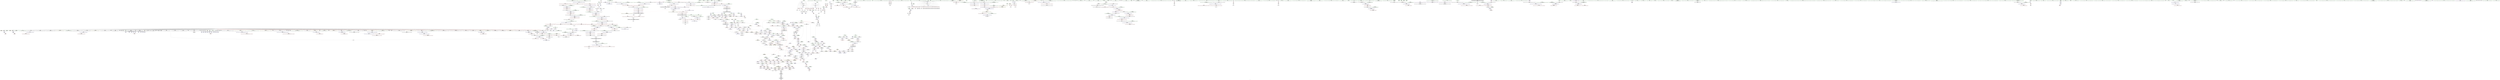 digraph "SVFG" {
	label="SVFG";

	Node0x563e7ae6c650 [shape=record,color=grey,label="{NodeID: 0\nNullPtr}"];
	Node0x563e7ae6c650 -> Node0x563e7af421a0[style=solid];
	Node0x563e7ae6c650 -> Node0x563e7af422a0[style=solid];
	Node0x563e7ae6c650 -> Node0x563e7af42370[style=solid];
	Node0x563e7ae6c650 -> Node0x563e7af42440[style=solid];
	Node0x563e7ae6c650 -> Node0x563e7af42510[style=solid];
	Node0x563e7ae6c650 -> Node0x563e7af425e0[style=solid];
	Node0x563e7ae6c650 -> Node0x563e7af426b0[style=solid];
	Node0x563e7ae6c650 -> Node0x563e7af42780[style=solid];
	Node0x563e7ae6c650 -> Node0x563e7af42850[style=solid];
	Node0x563e7ae6c650 -> Node0x563e7af42920[style=solid];
	Node0x563e7ae6c650 -> Node0x563e7af429f0[style=solid];
	Node0x563e7ae6c650 -> Node0x563e7af42ac0[style=solid];
	Node0x563e7ae6c650 -> Node0x563e7af42b90[style=solid];
	Node0x563e7ae6c650 -> Node0x563e7af42c60[style=solid];
	Node0x563e7ae6c650 -> Node0x563e7af42d30[style=solid];
	Node0x563e7ae6c650 -> Node0x563e7af42e00[style=solid];
	Node0x563e7ae6c650 -> Node0x563e7af42ed0[style=solid];
	Node0x563e7ae6c650 -> Node0x563e7af42fa0[style=solid];
	Node0x563e7ae6c650 -> Node0x563e7af43070[style=solid];
	Node0x563e7ae6c650 -> Node0x563e7af43140[style=solid];
	Node0x563e7ae6c650 -> Node0x563e7af43210[style=solid];
	Node0x563e7ae6c650 -> Node0x563e7af432e0[style=solid];
	Node0x563e7ae6c650 -> Node0x563e7af433b0[style=solid];
	Node0x563e7ae6c650 -> Node0x563e7af43480[style=solid];
	Node0x563e7ae6c650 -> Node0x563e7af43550[style=solid];
	Node0x563e7ae6c650 -> Node0x563e7af43620[style=solid];
	Node0x563e7ae6c650 -> Node0x563e7af436f0[style=solid];
	Node0x563e7ae6c650 -> Node0x563e7af437c0[style=solid];
	Node0x563e7ae6c650 -> Node0x563e7af43890[style=solid];
	Node0x563e7ae6c650 -> Node0x563e7af43960[style=solid];
	Node0x563e7ae6c650 -> Node0x563e7af43a30[style=solid];
	Node0x563e7ae6c650 -> Node0x563e7af43b00[style=solid];
	Node0x563e7ae6c650 -> Node0x563e7af43bd0[style=solid];
	Node0x563e7ae6c650 -> Node0x563e7af43ca0[style=solid];
	Node0x563e7ae6c650 -> Node0x563e7af43d70[style=solid];
	Node0x563e7ae6c650 -> Node0x563e7af43e40[style=solid];
	Node0x563e7ae6c650 -> Node0x563e7af43f10[style=solid];
	Node0x563e7ae6c650 -> Node0x563e7af43fe0[style=solid];
	Node0x563e7ae6c650 -> Node0x563e7af440b0[style=solid];
	Node0x563e7ae6c650 -> Node0x563e7af44180[style=solid];
	Node0x563e7ae6c650 -> Node0x563e7af44250[style=solid];
	Node0x563e7ae6c650 -> Node0x563e7af44320[style=solid];
	Node0x563e7ae6c650 -> Node0x563e7af443f0[style=solid];
	Node0x563e7ae6c650 -> Node0x563e7af444c0[style=solid];
	Node0x563e7ae6c650 -> Node0x563e7af44590[style=solid];
	Node0x563e7ae6c650 -> Node0x563e7af44660[style=solid];
	Node0x563e7ae6c650 -> Node0x563e7af44730[style=solid];
	Node0x563e7ae6c650 -> Node0x563e7af44800[style=solid];
	Node0x563e7ae6c650 -> Node0x563e7af448d0[style=solid];
	Node0x563e7ae6c650 -> Node0x563e7af449a0[style=solid];
	Node0x563e7ae6c650 -> Node0x563e7af44a70[style=solid];
	Node0x563e7ae6c650 -> Node0x563e7af44b40[style=solid];
	Node0x563e7ae6c650 -> Node0x563e7af44c10[style=solid];
	Node0x563e7ae6c650 -> Node0x563e7af44ce0[style=solid];
	Node0x563e7ae6c650 -> Node0x563e7af44db0[style=solid];
	Node0x563e7ae6c650 -> Node0x563e7af44e80[style=solid];
	Node0x563e7ae6c650 -> Node0x563e7af44f50[style=solid];
	Node0x563e7ae6c650 -> Node0x563e7af45020[style=solid];
	Node0x563e7ae6c650 -> Node0x563e7af450f0[style=solid];
	Node0x563e7ae6c650 -> Node0x563e7af451c0[style=solid];
	Node0x563e7ae6c650 -> Node0x563e7af45290[style=solid];
	Node0x563e7ae6c650 -> Node0x563e7af45360[style=solid];
	Node0x563e7ae6c650 -> Node0x563e7af45430[style=solid];
	Node0x563e7ae6c650 -> Node0x563e7af45500[style=solid];
	Node0x563e7ae6c650 -> Node0x563e7af455d0[style=solid];
	Node0x563e7ae6c650 -> Node0x563e7af5baa0[style=solid];
	Node0x563e7ae6c650 -> Node0x563e7af88e90[style=solid];
	Node0x563e7ae6c650 -> Node0x563e7af89f10[style=solid];
	Node0x563e7ae6c650:s64 -> Node0x563e7b06f280[style=solid,color=red];
	Node0x563e7ae6c650:s64 -> Node0x563e7b06f280[style=solid,color=red];
	Node0x563e7ae6c650:s64 -> Node0x563e7b06f280[style=solid,color=red];
	Node0x563e7ae6c650:s64 -> Node0x563e7b06f280[style=solid,color=red];
	Node0x563e7af47410 [shape=record,color=blue,label="{NodeID: 775\n406\<--640\nd\<--\nmain\n}"];
	Node0x563e7af47410 -> Node0x563e7af54230[style=dashed];
	Node0x563e7af47410 -> Node0x563e7af47340[style=dashed];
	Node0x563e7af47410 -> Node0x563e7af475b0[style=dashed];
	Node0x563e7af47410 -> Node0x563e7afd70e0[style=dashed];
	Node0x563e7af3dc40 [shape=record,color=purple,label="{NodeID: 443\n182\<--181\nincdec.ptr\<--\n_ZN9__gnu_cxx17__normal_iteratorIPcNSt7__cxx1112basic_stringIcSt11char_traitsIcESaIcEEEEppEv\n}"];
	Node0x563e7af3dc40 -> Node0x563e7af5c700[style=solid];
	Node0x563e7af310d0 [shape=record,color=green,label="{NodeID: 111\n392\<--393\nref.tmp64\<--ref.tmp64_field_insensitive\nmain\n|{<s0>61}}"];
	Node0x563e7af310d0:s0 -> Node0x563e7b079e90[style=solid,color=red];
	Node0x563e7b05fbf0 [shape=record,color=black,label="{NodeID: 1993\n969 = PHI(606, 705, )\n1st arg _ZNSt4pairIxS_IxxEEaSERKS1_ }"];
	Node0x563e7b05fbf0 -> Node0x563e7af498a0[style=solid];
	Node0x563e7affeec0 [shape=record,color=yellow,style=double,label="{NodeID: 1661\n186V_1 = ENCHI(MR_186V_0)\npts\{4010001 4130001 \}\nFun[_ZStltIxxEbRKSt4pairIT_T0_ES5_]}"];
	Node0x563e7affeec0 -> Node0x563e7af5a960[style=dashed];
	Node0x563e7affeec0 -> Node0x563e7af5abd0[style=dashed];
	Node0x563e7af53940 [shape=record,color=red,label="{NodeID: 554\n498\<--372\n\<--x\nmain\n}"];
	Node0x563e7af53940 -> Node0x563e7af88110[style=solid];
	Node0x563e7af361d0 [shape=record,color=green,label="{NodeID: 222\n1248\<--1249\n_ZSt8distanceIPcENSt15iterator_traitsIT_E15difference_typeES2_S2_\<--_ZSt8distanceIPcENSt15iterator_traitsIT_E15difference_typeES2_S2__field_insensitive\n}"];
	Node0x563e7b076d40 [shape=record,color=black,label="{NodeID: 2104\n596 = PHI(900, )\n}"];
	Node0x563e7b076d40 -> Node0x563e7af470d0[style=solid];
	Node0x563e7af59370 [shape=record,color=red,label="{NodeID: 665\n1520\<--1447\n\<--__endptr\n_ZN9__gnu_cxx6__stoaIxxcJiEEET0_PFT_PKT1_PPS3_DpT2_EPKcS5_PmS9_\n}"];
	Node0x563e7af59370 -> Node0x563e7af3c690[style=solid];
	Node0x563e7af444c0 [shape=record,color=black,label="{NodeID: 333\n1077\<--3\nlpad.val\<--dummyVal\n_ZN9__gnu_cxx12__to_xstringINSt7__cxx1112basic_stringIcSt11char_traitsIcESaIcEEEcEET_PFiPT0_mPKS8_P13__va_list_tagEmSB_z\n}"];
	Node0x563e7ad1b7f0 [shape=record,color=green,label="{NodeID: 1\n7\<--1\n__dso_handle\<--dummyObj\nGlob }"];
	Node0x563e7af474e0 [shape=record,color=blue,label="{NodeID: 776\n368\<--72\ngg\<--\nmain\n}"];
	Node0x563e7af474e0 -> Node0x563e7af529d0[style=dashed];
	Node0x563e7af474e0 -> Node0x563e7afd4de0[style=dashed];
	Node0x563e7af63690 [shape=record,color=black,label="{NodeID: 1551\nMR_12V_2 = PHI(MR_12V_3, MR_12V_1, )\npts\{100 \}\n}"];
	Node0x563e7af63690 -> Node0x563e7af5c220[style=dashed];
	Node0x563e7af3dd10 [shape=record,color=purple,label="{NodeID: 444\n718\<--358\nsecond\<--result\nmain\n}"];
	Node0x563e7af311a0 [shape=record,color=green,label="{NodeID: 112\n394\<--395\nagg.tmp65\<--agg.tmp65_field_insensitive\nmain\n|{<s0>61}}"];
	Node0x563e7af311a0:s0 -> Node0x563e7b07a1b0[style=solid,color=red];
	Node0x563e7b06b2e0 [shape=record,color=black,label="{NodeID: 1994\n1691 = PHI()\n}"];
	Node0x563e7b06b2e0 -> Node0x563e7af3cd10[style=solid];
	Node0x563e7affefd0 [shape=record,color=yellow,style=double,label="{NodeID: 1662\n188V_1 = ENCHI(MR_188V_0)\npts\{4010002 4130002 \}\nFun[_ZStltIxxEbRKSt4pairIT_T0_ES5_]}"];
	Node0x563e7affefd0 -> Node0x563e7af5aca0[style=dashed];
	Node0x563e7af53a10 [shape=record,color=red,label="{NodeID: 555\n513\<--372\n\<--x\nmain\n}"];
	Node0x563e7af53a10 -> Node0x563e7af88710[style=solid];
	Node0x563e7af362d0 [shape=record,color=green,label="{NodeID: 223\n1256\<--1257\n_ZNSt7__cxx1112basic_stringIcSt11char_traitsIcESaIcEE9_M_createERmm\<--_ZNSt7__cxx1112basic_stringIcSt11char_traitsIcESaIcEE9_M_createERmm_field_insensitive\n}"];
	Node0x563e7b076e80 [shape=record,color=black,label="{NodeID: 2105\n606 = PHI(875, )\n|{<s0>73}}"];
	Node0x563e7b076e80:s0 -> Node0x563e7b05fbf0[style=solid,color=red];
	Node0x563e7af59440 [shape=record,color=red,label="{NodeID: 666\n1500\<--1451\n\<--__tmp\n_ZN9__gnu_cxx6__stoaIxxcJiEEET0_PFT_PKT1_PPS3_DpT2_EPKcS5_PmS9_\n|{<s0>158}}"];
	Node0x563e7af59440:s0 -> Node0x563e7b0791d0[style=solid,color=red];
	Node0x563e7af44590 [shape=record,color=black,label="{NodeID: 334\n1078\<--3\nlpad.val5\<--dummyVal\n_ZN9__gnu_cxx12__to_xstringINSt7__cxx1112basic_stringIcSt11char_traitsIcESaIcEEEcEET_PFiPT0_mPKS8_P13__va_list_tagEmSB_z\n}"];
	Node0x563e7aeea5b0 [shape=record,color=green,label="{NodeID: 2\n8\<--1\n.str\<--dummyObj\nGlob }"];
	Node0x563e7af475b0 [shape=record,color=blue,label="{NodeID: 777\n406\<--674\nd\<--\nmain\n}"];
	Node0x563e7af475b0 -> Node0x563e7af54230[style=dashed];
	Node0x563e7af475b0 -> Node0x563e7af47340[style=dashed];
	Node0x563e7af475b0 -> Node0x563e7afd70e0[style=dashed];
	Node0x563e7af63b90 [shape=record,color=black,label="{NodeID: 1552\nMR_14V_3 = PHI(MR_14V_4, MR_14V_2, )\npts\{960000 \}\n|{<s0>5|<s1>6|<s2>7|<s3>7}}"];
	Node0x563e7af63b90:s0 -> Node0x563e7b004180[style=dashed,color=red];
	Node0x563e7af63b90:s1 -> Node0x563e7affa310[style=dashed,color=red];
	Node0x563e7af63b90:s2 -> Node0x563e7af514b0[style=dashed,color=red];
	Node0x563e7af63b90:s3 -> Node0x563e7af5c700[style=dashed,color=red];
	Node0x563e7af3dde0 [shape=record,color=purple,label="{NodeID: 445\n719\<--358\nfirst\<--result\nmain\n}"];
	Node0x563e7af3dde0 -> Node0x563e7af54bf0[style=solid];
	Node0x563e7af31270 [shape=record,color=green,label="{NodeID: 113\n396\<--397\nna\<--na_field_insensitive\nmain\n|{|<s2>70}}"];
	Node0x563e7af31270 -> Node0x563e7af54090[style=solid];
	Node0x563e7af31270 -> Node0x563e7af46f30[style=solid];
	Node0x563e7af31270:s2 -> Node0x563e7b06e9e0[style=solid,color=red];
	Node0x563e7b06b3b0 [shape=record,color=black,label="{NodeID: 1995\n869 = PHI(1429, )\n}"];
	Node0x563e7b06b3b0 -> Node0x563e7af3b580[style=solid];
	Node0x563e7af53ae0 [shape=record,color=red,label="{NodeID: 556\n625\<--372\n\<--x\nmain\n}"];
	Node0x563e7af53ae0 -> Node0x563e7af87c90[style=solid];
	Node0x563e7af363d0 [shape=record,color=green,label="{NodeID: 224\n1259\<--1260\n_ZNSt7__cxx1112basic_stringIcSt11char_traitsIcESaIcEE7_M_dataEPc\<--_ZNSt7__cxx1112basic_stringIcSt11char_traitsIcESaIcEE7_M_dataEPc_field_insensitive\n}"];
	Node0x563e7b077050 [shape=record,color=black,label="{NodeID: 2106\n664 = PHI()\n}"];
	Node0x563e7b077050 -> Node0x563e7af54a50[style=solid];
	Node0x563e7af59510 [shape=record,color=red,label="{NodeID: 667\n1513\<--1451\n\<--__tmp\n_ZN9__gnu_cxx6__stoaIxxcJiEEET0_PFT_PKT1_PPS3_DpT2_EPKcS5_PmS9_\n}"];
	Node0x563e7af59510 -> Node0x563e7af67740[style=solid];
	Node0x563e7af44660 [shape=record,color=black,label="{NodeID: 335\n1127\<--3\n\<--dummyVal\n_ZNSt7__cxx1112basic_stringIcSt11char_traitsIcESaIcEEC2IPcvEET_S7_RKS3_\n}"];
	Node0x563e7af04830 [shape=record,color=green,label="{NodeID: 3\n10\<--1\n.str.1\<--dummyObj\nGlob }"];
	Node0x563e7af47680 [shape=record,color=blue,label="{NodeID: 778\n680\<--677\ncall129\<--\nmain\n}"];
	Node0x563e7af3deb0 [shape=record,color=purple,label="{NodeID: 446\n728\<--358\nsecond171\<--result\nmain\n}"];
	Node0x563e7af31340 [shape=record,color=green,label="{NodeID: 114\n398\<--399\nnb\<--nb_field_insensitive\nmain\n|{|<s2>70}}"];
	Node0x563e7af31340 -> Node0x563e7af54160[style=solid];
	Node0x563e7af31340 -> Node0x563e7af47000[style=solid];
	Node0x563e7af31340:s2 -> Node0x563e7b06eb60[style=solid,color=red];
	Node0x563e7b06b4c0 [shape=record,color=black,label="{NodeID: 1996\n828 = PHI(1417, )\n}"];
	Node0x563e7b06b4c0 -> Node0x563e7af55410[style=solid];
	Node0x563e7af53bb0 [shape=record,color=red,label="{NodeID: 557\n470\<--374\n\<--y\nmain\n}"];
	Node0x563e7af53bb0 -> Node0x563e7af8ac90[style=solid];
	Node0x563e7af364d0 [shape=record,color=green,label="{NodeID: 225\n1263\<--1264\n_ZNSt7__cxx1112basic_stringIcSt11char_traitsIcESaIcEE11_M_capacityEm\<--_ZNSt7__cxx1112basic_stringIcSt11char_traitsIcESaIcEE11_M_capacityEm_field_insensitive\n}"];
	Node0x563e7b077120 [shape=record,color=black,label="{NodeID: 2107\n673 = PHI()\n}"];
	Node0x563e7b077120 -> Node0x563e7af54b20[style=solid];
	Node0x563e7af595e0 [shape=record,color=red,label="{NodeID: 668\n1531\<--1453\nexn\<--exn.slot\n_ZN9__gnu_cxx6__stoaIxxcJiEEET0_PFT_PKT1_PPS3_DpT2_EPKcS5_PmS9_\n}"];
	Node0x563e7af44730 [shape=record,color=black,label="{NodeID: 336\n1128\<--3\n\<--dummyVal\n_ZNSt7__cxx1112basic_stringIcSt11char_traitsIcESaIcEEC2IPcvEET_S7_RKS3_\n}"];
	Node0x563e7af44730 -> Node0x563e7af4a330[style=solid];
	Node0x563e7af06da0 [shape=record,color=green,label="{NodeID: 4\n12\<--1\n_ZSt3cin\<--dummyObj\nGlob }"];
	Node0x563e7af47750 [shape=record,color=blue,label="{NodeID: 779\n684\<--677\ncall132\<--\nmain\n}"];
	Node0x563e7af3df80 [shape=record,color=purple,label="{NodeID: 447\n729\<--358\nsecond172\<--result\nmain\n}"];
	Node0x563e7af3df80 -> Node0x563e7af54cc0[style=solid];
	Node0x563e7af367e0 [shape=record,color=green,label="{NodeID: 115\n400\<--401\nref.tmp74\<--ref.tmp74_field_insensitive\nmain\n|{<s0>71|<s1>72}}"];
	Node0x563e7af367e0:s0 -> Node0x563e7b06d320[style=solid,color=red];
	Node0x563e7af367e0:s1 -> Node0x563e7b079d10[style=solid,color=red];
	Node0x563e7b06b5d0 [shape=record,color=black,label="{NodeID: 1997\n863 = PHI()\n|{<s0>116}}"];
	Node0x563e7b06b5d0:s0 -> Node0x563e7b0703d0[style=solid,color=red];
	Node0x563e7af53c80 [shape=record,color=red,label="{NodeID: 558\n474\<--374\n\<--y\nmain\n}"];
	Node0x563e7af53c80 -> Node0x563e7af8ab10[style=solid];
	Node0x563e7af365d0 [shape=record,color=green,label="{NodeID: 226\n1267\<--1268\n_ZNKSt7__cxx1112basic_stringIcSt11char_traitsIcESaIcEE7_M_dataEv\<--_ZNKSt7__cxx1112basic_stringIcSt11char_traitsIcESaIcEE7_M_dataEv_field_insensitive\n}"];
	Node0x563e7b0771f0 [shape=record,color=black,label="{NodeID: 2108\n694 = PHI(849, )\n}"];
	Node0x563e7b0771f0 -> Node0x563e7af478f0[style=solid];
	Node0x563e7af596b0 [shape=record,color=red,label="{NodeID: 669\n1532\<--1455\nsel\<--ehselector.slot\n_ZN9__gnu_cxx6__stoaIxxcJiEEET0_PFT_PKT1_PPS3_DpT2_EPKcS5_PmS9_\n}"];
	Node0x563e7af44800 [shape=record,color=black,label="{NodeID: 337\n1130\<--3\n\<--dummyVal\n_ZNSt7__cxx1112basic_stringIcSt11char_traitsIcESaIcEEC2IPcvEET_S7_RKS3_\n}"];
	Node0x563e7af44800 -> Node0x563e7af4a400[style=solid];
	Node0x563e7af0d7d0 [shape=record,color=green,label="{NodeID: 5\n13\<--1\n_ZSt4cout\<--dummyObj\nGlob }"];
	Node0x563e7af47820 [shape=record,color=blue,label="{NodeID: 780\n370\<--688\ni\<--inc134\nmain\n}"];
	Node0x563e7af47820 -> Node0x563e7af52aa0[style=dashed];
	Node0x563e7af47820 -> Node0x563e7af52b70[style=dashed];
	Node0x563e7af47820 -> Node0x563e7af52c40[style=dashed];
	Node0x563e7af47820 -> Node0x563e7af52d10[style=dashed];
	Node0x563e7af47820 -> Node0x563e7af52de0[style=dashed];
	Node0x563e7af47820 -> Node0x563e7af52eb0[style=dashed];
	Node0x563e7af47820 -> Node0x563e7af52f80[style=dashed];
	Node0x563e7af47820 -> Node0x563e7af53050[style=dashed];
	Node0x563e7af47820 -> Node0x563e7af53120[style=dashed];
	Node0x563e7af47820 -> Node0x563e7af531f0[style=dashed];
	Node0x563e7af47820 -> Node0x563e7af532c0[style=dashed];
	Node0x563e7af47820 -> Node0x563e7af53390[style=dashed];
	Node0x563e7af47820 -> Node0x563e7af53460[style=dashed];
	Node0x563e7af47820 -> Node0x563e7af53530[style=dashed];
	Node0x563e7af47820 -> Node0x563e7af53600[style=dashed];
	Node0x563e7af47820 -> Node0x563e7af47820[style=dashed];
	Node0x563e7af47820 -> Node0x563e7afd52e0[style=dashed];
	Node0x563e7af3e050 [shape=record,color=purple,label="{NodeID: 448\n796\<--794\nfirst\<--this1\n_ZNSt4pairIxxEC2IiiLb1EEEOT_OT0_\n}"];
	Node0x563e7af3e050 -> Node0x563e7af481e0[style=solid];
	Node0x563e7af36870 [shape=record,color=green,label="{NodeID: 116\n402\<--403\nref.tmp75\<--ref.tmp75_field_insensitive\nmain\n|{|<s1>71}}"];
	Node0x563e7af36870 -> Node0x563e7af470d0[style=solid];
	Node0x563e7af36870:s1 -> Node0x563e7b06d560[style=solid,color=red];
	Node0x563e7b06b6a0 [shape=record,color=black,label="{NodeID: 1998\n888 = PHI(1589, )\n}"];
	Node0x563e7af53d50 [shape=record,color=red,label="{NodeID: 559\n491\<--374\n\<--y\nmain\n|{<s0>38}}"];
	Node0x563e7af53d50:s0 -> Node0x563e7b06db20[style=solid,color=red];
	Node0x563e7af366d0 [shape=record,color=green,label="{NodeID: 227\n1272\<--1273\n_ZNSt7__cxx1112basic_stringIcSt11char_traitsIcESaIcEE13_S_copy_charsEPcS5_S5_\<--_ZNSt7__cxx1112basic_stringIcSt11char_traitsIcESaIcEE13_S_copy_charsEPcS5_S5__field_insensitive\n}"];
	Node0x563e7b077300 [shape=record,color=black,label="{NodeID: 2109\n696 = PHI(849, )\n}"];
	Node0x563e7b077300 -> Node0x563e7af479c0[style=solid];
	Node0x563e7af59780 [shape=record,color=red,label="{NodeID: 670\n1496\<--1492\n\<--call2\n_ZN9__gnu_cxx6__stoaIxxcJiEEET0_PFT_PKT1_PPS3_DpT2_EPKcS5_PmS9_\n}"];
	Node0x563e7af59780 -> Node0x563e7af88d10[style=solid];
	Node0x563e7af448d0 [shape=record,color=black,label="{NodeID: 338\n1138\<--3\nlpad.val\<--dummyVal\n_ZNSt7__cxx1112basic_stringIcSt11char_traitsIcESaIcEEC2IPcvEET_S7_RKS3_\n}"];
	Node0x563e7af1c890 [shape=record,color=green,label="{NodeID: 6\n14\<--1\n.str.2\<--dummyObj\nGlob }"];
	Node0x563e7af478f0 [shape=record,color=blue,label="{NodeID: 781\n408\<--694\nna138\<--call140\nmain\n|{|<s2>90}}"];
	Node0x563e7af478f0 -> Node0x563e7af54300[style=dashed];
	Node0x563e7af478f0 -> Node0x563e7afd75e0[style=dashed];
	Node0x563e7af478f0:s2 -> Node0x563e7affa9f0[style=dashed,color=red];
	Node0x563e7af3e120 [shape=record,color=purple,label="{NodeID: 449\n804\<--794\nsecond\<--this1\n_ZNSt4pairIxxEC2IiiLb1EEEOT_OT0_\n}"];
	Node0x563e7af3e120 -> Node0x563e7af482b0[style=solid];
	Node0x563e7af36900 [shape=record,color=green,label="{NodeID: 117\n404\<--405\nref.tmp78\<--ref.tmp78_field_insensitive\nmain\n|{<s0>70|<s1>71}}"];
	Node0x563e7af36900:s0 -> Node0x563e7b06e860[style=solid,color=red];
	Node0x563e7af36900:s1 -> Node0x563e7b06d6e0[style=solid,color=red];
	Node0x563e7b06b7b0 [shape=record,color=black,label="{NodeID: 1999\n928 = PHI(1663, )\n}"];
	Node0x563e7b06b7b0 -> Node0x563e7af55ea0[style=solid];
	Node0x563e7af53e20 [shape=record,color=red,label="{NodeID: 560\n506\<--374\n\<--y\nmain\n}"];
	Node0x563e7af53e20 -> Node0x563e7af87090[style=solid];
	Node0x563e7af3ebe0 [shape=record,color=green,label="{NodeID: 228\n1283\<--1284\n__cxa_begin_catch\<--__cxa_begin_catch_field_insensitive\n}"];
	Node0x563e7b077440 [shape=record,color=black,label="{NodeID: 2110\n701 = PHI(900, )\n}"];
	Node0x563e7b077440 -> Node0x563e7af47a90[style=solid];
	Node0x563e7af59850 [shape=record,color=red,label="{NodeID: 671\n1548\<--1545\nthis1\<--this.addr\n_ZZN9__gnu_cxx6__stoaIxxcJiEEET0_PFT_PKT1_PPS3_DpT2_EPKcS5_PmS9_EN11_Save_errnoC2Ev\n}"];
	Node0x563e7af59850 -> Node0x563e7af4f6a0[style=solid];
	Node0x563e7af449a0 [shape=record,color=black,label="{NodeID: 339\n1139\<--3\nlpad.val2\<--dummyVal\n_ZNSt7__cxx1112basic_stringIcSt11char_traitsIcESaIcEEC2IPcvEET_S7_RKS3_\n}"];
	Node0x563e7af1c920 [shape=record,color=green,label="{NodeID: 7\n16\<--1\n.str.3\<--dummyObj\nGlob }"];
	Node0x563e7af479c0 [shape=record,color=blue,label="{NodeID: 782\n410\<--696\nnb141\<--call143\nmain\n|{|<s2>90}}"];
	Node0x563e7af479c0 -> Node0x563e7af543d0[style=dashed];
	Node0x563e7af479c0 -> Node0x563e7afd7ae0[style=dashed];
	Node0x563e7af479c0:s2 -> Node0x563e7affa9f0[style=dashed,color=red];
	Node0x563e7af3e1f0 [shape=record,color=purple,label="{NodeID: 450\n826\<--824\nfirst\<--this1\n_ZNSt4pairIxS_IxxEEC2IdLb1EEEOT_RKS0_\n}"];
	Node0x563e7af3e1f0 -> Node0x563e7af485f0[style=solid];
	Node0x563e7af369d0 [shape=record,color=green,label="{NodeID: 118\n406\<--407\nd\<--d_field_insensitive\nmain\n}"];
	Node0x563e7af369d0 -> Node0x563e7af54230[style=solid];
	Node0x563e7af369d0 -> Node0x563e7af47340[style=solid];
	Node0x563e7af369d0 -> Node0x563e7af47410[style=solid];
	Node0x563e7af369d0 -> Node0x563e7af475b0[style=solid];
	Node0x563e7b06b950 [shape=record,color=black,label="{NodeID: 2000\n935 = PHI(1663, )\n}"];
	Node0x563e7b06b950 -> Node0x563e7af55f70[style=solid];
	Node0x563e7afff5a0 [shape=record,color=yellow,style=double,label="{NodeID: 1668\n256V_1 = ENCHI(MR_256V_0)\npts\{1224 \}\nFun[_ZNSt7__cxx1112basic_stringIcSt11char_traitsIcESaIcEE12_M_constructIPcEEvT_S7_St20forward_iterator_tag]}"];
	Node0x563e7afff5a0 -> Node0x563e7af4adc0[style=dashed];
	Node0x563e7af53ef0 [shape=record,color=red,label="{NodeID: 561\n514\<--374\n\<--y\nmain\n}"];
	Node0x563e7af53ef0 -> Node0x563e7af88710[style=solid];
	Node0x563e7af3ece0 [shape=record,color=green,label="{NodeID: 229\n1286\<--1287\n_ZNSt7__cxx1112basic_stringIcSt11char_traitsIcESaIcEE10_M_disposeEv\<--_ZNSt7__cxx1112basic_stringIcSt11char_traitsIcESaIcEE10_M_disposeEv_field_insensitive\n}"];
	Node0x563e7b077580 [shape=record,color=black,label="{NodeID: 2111\n705 = PHI(875, )\n|{<s0>93}}"];
	Node0x563e7b077580:s0 -> Node0x563e7b05fbf0[style=solid,color=red];
	Node0x563e7af59920 [shape=record,color=red,label="{NodeID: 672\n1552\<--1550\n\<--call\n_ZZN9__gnu_cxx6__stoaIxxcJiEEET0_PFT_PKT1_PPS3_DpT2_EPKcS5_PmS9_EN11_Save_errnoC2Ev\n}"];
	Node0x563e7af59920 -> Node0x563e7af679b0[style=solid];
	Node0x563e7af44a70 [shape=record,color=black,label="{NodeID: 340\n1275\<--3\n\<--dummyVal\n_ZNSt7__cxx1112basic_stringIcSt11char_traitsIcESaIcEE12_M_constructIPcEEvT_S7_St20forward_iterator_tag\n}"];
	Node0x563e7af1cfe0 [shape=record,color=green,label="{NodeID: 8\n18\<--1\n.str.4\<--dummyObj\nGlob }"];
	Node0x563e7af47a90 [shape=record,color=blue,label="{NodeID: 783\n414\<--701\nref.tmp145\<--call148\nmain\n|{|<s1>91}}"];
	Node0x563e7af47a90 -> Node0x563e7afd7fe0[style=dashed];
	Node0x563e7af47a90:s1 -> Node0x563e7aff94a0[style=dashed,color=red];
	Node0x563e7af3e2c0 [shape=record,color=purple,label="{NodeID: 451\n834\<--824\nsecond\<--this1\n_ZNSt4pairIxS_IxxEEC2IdLb1EEEOT_RKS0_\n}"];
	Node0x563e7af3e2c0 -> Node0x563e7af3b3e0[style=solid];
	Node0x563e7af36aa0 [shape=record,color=green,label="{NodeID: 119\n408\<--409\nna138\<--na138_field_insensitive\nmain\n|{|<s2>90}}"];
	Node0x563e7af36aa0 -> Node0x563e7af54300[style=solid];
	Node0x563e7af36aa0 -> Node0x563e7af478f0[style=solid];
	Node0x563e7af36aa0:s2 -> Node0x563e7b06e9e0[style=solid,color=red];
	Node0x563e7b06ba90 [shape=record,color=black,label="{NodeID: 2001\n956 = PHI(1670, )\n}"];
	Node0x563e7b06ba90 -> Node0x563e7af562b0[style=solid];
	Node0x563e7afff680 [shape=record,color=yellow,style=double,label="{NodeID: 1669\n258V_1 = ENCHI(MR_258V_0)\npts\{1226 \}\nFun[_ZNSt7__cxx1112basic_stringIcSt11char_traitsIcESaIcEE12_M_constructIPcEEvT_S7_St20forward_iterator_tag]}"];
	Node0x563e7afff680 -> Node0x563e7af667d0[style=dashed];
	Node0x563e7af53fc0 [shape=record,color=red,label="{NodeID: 562\n620\<--374\n\<--y\nmain\n}"];
	Node0x563e7af53fc0 -> Node0x563e7af87390[style=solid];
	Node0x563e7af3ede0 [shape=record,color=green,label="{NodeID: 230\n1289\<--1290\n__cxa_rethrow\<--__cxa_rethrow_field_insensitive\n}"];
	Node0x563e7b077750 [shape=record,color=black,label="{NodeID: 2112\n706 = PHI(967, )\n}"];
	Node0x563e7af599f0 [shape=record,color=red,label="{NodeID: 673\n1576\<--1573\nthis1\<--this.addr\n_ZZN9__gnu_cxx6__stoaIxxcJiEEET0_PFT_PKT1_PPS3_DpT2_EPKcS5_PmS9_EN11_Save_errnoD2Ev\n}"];
	Node0x563e7af599f0 -> Node0x563e7af4f770[style=solid];
	Node0x563e7af44b40 [shape=record,color=black,label="{NodeID: 341\n1276\<--3\n\<--dummyVal\n_ZNSt7__cxx1112basic_stringIcSt11char_traitsIcESaIcEE12_M_constructIPcEEvT_S7_St20forward_iterator_tag\n}"];
	Node0x563e7af44b40 -> Node0x563e7af4adc0[style=solid];
	Node0x563e7af1d070 [shape=record,color=green,label="{NodeID: 9\n20\<--1\n.str.5\<--dummyObj\nGlob }"];
	Node0x563e7af47b60 [shape=record,color=blue,label="{NodeID: 784\n346\<--745\nt\<--inc184\nmain\n}"];
	Node0x563e7af47b60 -> Node0x563e7afd34e0[style=dashed];
	Node0x563e7af3e390 [shape=record,color=purple,label="{NodeID: 452\n1735\<--836\noffset_0\<--\n}"];
	Node0x563e7af3e390 -> Node0x563e7af486c0[style=solid];
	Node0x563e7af36b70 [shape=record,color=green,label="{NodeID: 120\n410\<--411\nnb141\<--nb141_field_insensitive\nmain\n|{|<s2>90}}"];
	Node0x563e7af36b70 -> Node0x563e7af543d0[style=solid];
	Node0x563e7af36b70 -> Node0x563e7af479c0[style=solid];
	Node0x563e7af36b70:s2 -> Node0x563e7b06eb60[style=solid,color=red];
	Node0x563e7b06bbd0 [shape=record,color=black,label="{NodeID: 2002\n985 = PHI(1707, )\n}"];
	Node0x563e7af54090 [shape=record,color=red,label="{NodeID: 563\n593\<--396\n\<--na\nmain\n}"];
	Node0x563e7af54090 -> Node0x563e7af88290[style=solid];
	Node0x563e7af3eee0 [shape=record,color=green,label="{NodeID: 231\n1297\<--1298\n__cxa_end_catch\<--__cxa_end_catch_field_insensitive\n}"];
	Node0x563e7b077860 [shape=record,color=black,label="{NodeID: 2113\n709 = PHI()\n}"];
	Node0x563e7af59ac0 [shape=record,color=red,label="{NodeID: 674\n1579\<--1577\n\<--call\n_ZZN9__gnu_cxx6__stoaIxxcJiEEET0_PFT_PKT1_PPS3_DpT2_EPKcS5_PmS9_EN11_Save_errnoD2Ev\n}"];
	Node0x563e7af59ac0 -> Node0x563e7af8af90[style=solid];
	Node0x563e7af44c10 [shape=record,color=black,label="{NodeID: 342\n1278\<--3\n\<--dummyVal\n_ZNSt7__cxx1112basic_stringIcSt11char_traitsIcESaIcEE12_M_constructIPcEEvT_S7_St20forward_iterator_tag\n}"];
	Node0x563e7af44c10 -> Node0x563e7af667d0[style=solid];
	Node0x563e7af1d100 [shape=record,color=green,label="{NodeID: 10\n22\<--1\n.str.6\<--dummyObj\nGlob }"];
	Node0x563e7af47c30 [shape=record,color=blue,label="{NodeID: 785\n352\<--749\nexn.slot\<--\nmain\n}"];
	Node0x563e7af47c30 -> Node0x563e7af525c0[style=dashed];
	Node0x563e7af3e460 [shape=record,color=purple,label="{NodeID: 453\n1738\<--836\noffset_1\<--\n}"];
	Node0x563e7af3e460 -> Node0x563e7af48790[style=solid];
	Node0x563e7af36c40 [shape=record,color=green,label="{NodeID: 121\n412\<--413\nref.tmp144\<--ref.tmp144_field_insensitive\nmain\n|{<s0>91|<s1>92}}"];
	Node0x563e7af36c40:s0 -> Node0x563e7b06d320[style=solid,color=red];
	Node0x563e7af36c40:s1 -> Node0x563e7b079d10[style=solid,color=red];
	Node0x563e7b06bce0 [shape=record,color=black,label="{NodeID: 2003\n1046 = PHI()\n}"];
	Node0x563e7b06bce0 -> Node0x563e7af49d80[style=solid];
	Node0x563e7af54160 [shape=record,color=red,label="{NodeID: 564\n594\<--398\n\<--nb\nmain\n}"];
	Node0x563e7af54160 -> Node0x563e7af88290[style=solid];
	Node0x563e7af3efe0 [shape=record,color=green,label="{NodeID: 232\n1302\<--1303\n_ZNSt7__cxx1112basic_stringIcSt11char_traitsIcESaIcEE13_M_set_lengthEm\<--_ZNSt7__cxx1112basic_stringIcSt11char_traitsIcESaIcEE13_M_set_lengthEm_field_insensitive\n}"];
	Node0x563e7b077930 [shape=record,color=black,label="{NodeID: 2114\n713 = PHI()\n}"];
	Node0x563e7af59b90 [shape=record,color=red,label="{NodeID: 675\n1583\<--1582\n\<--_M_errno\n_ZZN9__gnu_cxx6__stoaIxxcJiEEET0_PFT_PKT1_PPS3_DpT2_EPKcS5_PmS9_EN11_Save_errnoD2Ev\n}"];
	Node0x563e7af59b90 -> Node0x563e7af67cf0[style=solid];
	Node0x563e7af44ce0 [shape=record,color=black,label="{NodeID: 343\n1291\<--3\n\<--dummyVal\n_ZNSt7__cxx1112basic_stringIcSt11char_traitsIcESaIcEE12_M_constructIPcEEvT_S7_St20forward_iterator_tag\n}"];
	Node0x563e7af1d1d0 [shape=record,color=green,label="{NodeID: 11\n24\<--1\n.str.7\<--dummyObj\nGlob }"];
	Node0x563e7af47d00 [shape=record,color=blue,label="{NodeID: 786\n354\<--751\nehselector.slot\<--\nmain\n}"];
	Node0x563e7af47d00 -> Node0x563e7af52690[style=dashed];
	Node0x563e7af3e530 [shape=record,color=purple,label="{NodeID: 454\n1736\<--837\noffset_0\<--\n}"];
	Node0x563e7af3e530 -> Node0x563e7af5b590[style=solid];
	Node0x563e7af36d10 [shape=record,color=green,label="{NodeID: 122\n414\<--415\nref.tmp145\<--ref.tmp145_field_insensitive\nmain\n|{|<s1>91}}"];
	Node0x563e7af36d10 -> Node0x563e7af47a90[style=solid];
	Node0x563e7af36d10:s1 -> Node0x563e7b06d560[style=solid,color=red];
	Node0x563e7b06bdb0 [shape=record,color=black,label="{NodeID: 2004\n1114 = PHI()\n}"];
	Node0x563e7af54230 [shape=record,color=red,label="{NodeID: 565\n677\<--406\n\<--d\nmain\n}"];
	Node0x563e7af54230 -> Node0x563e7af47680[style=solid];
	Node0x563e7af54230 -> Node0x563e7af47750[style=solid];
	Node0x563e7af3f0e0 [shape=record,color=green,label="{NodeID: 233\n1313\<--1314\n__clang_call_terminate\<--__clang_call_terminate_field_insensitive\n}"];
	Node0x563e7b077a00 [shape=record,color=black,label="{NodeID: 2115\n717 = PHI()\n}"];
	Node0x563e7af59c60 [shape=record,color=red,label="{NodeID: 676\n1598\<--1592\n\<--__x.addr\n_ZStltIxSt4pairIxxEEbRKS0_IT_T0_ES6_\n}"];
	Node0x563e7af59c60 -> Node0x563e7af4f840[style=solid];
	Node0x563e7af44db0 [shape=record,color=black,label="{NodeID: 344\n1292\<--3\n\<--dummyVal\n_ZNSt7__cxx1112basic_stringIcSt11char_traitsIcESaIcEE12_M_constructIPcEEvT_S7_St20forward_iterator_tag\n}"];
	Node0x563e7af44db0 -> Node0x563e7af668a0[style=solid];
	Node0x563e7af1d2a0 [shape=record,color=green,label="{NodeID: 12\n27\<--1\n\<--dummyObj\nCan only get source location for instruction, argument, global var or function.}"];
	Node0x563e7af47dd0 [shape=record,color=blue,label="{NodeID: 787\n352\<--755\nexn.slot\<--\nmain\n}"];
	Node0x563e7af47dd0 -> Node0x563e7af525c0[style=dashed];
	Node0x563e7af3e600 [shape=record,color=purple,label="{NodeID: 455\n1739\<--837\noffset_1\<--\n}"];
	Node0x563e7af3e600 -> Node0x563e7af5b660[style=solid];
	Node0x563e7af36de0 [shape=record,color=green,label="{NodeID: 123\n416\<--417\nref.tmp149\<--ref.tmp149_field_insensitive\nmain\n|{<s0>90|<s1>91}}"];
	Node0x563e7af36de0:s0 -> Node0x563e7b06e860[style=solid,color=red];
	Node0x563e7af36de0:s1 -> Node0x563e7b06d6e0[style=solid,color=red];
	Node0x563e7b06be80 [shape=record,color=black,label="{NodeID: 2005\n1232 = PHI(1318, )\n}"];
	Node0x563e7af54300 [shape=record,color=red,label="{NodeID: 566\n698\<--408\n\<--na138\nmain\n}"];
	Node0x563e7af54300 -> Node0x563e7af87e10[style=solid];
	Node0x563e7af3f1e0 [shape=record,color=green,label="{NodeID: 234\n1320\<--1321\n__ptr.addr\<--__ptr.addr_field_insensitive\n_ZN9__gnu_cxx17__is_null_pointerIcEEbPT_\n}"];
	Node0x563e7af3f1e0 -> Node0x563e7af584d0[style=solid];
	Node0x563e7af3f1e0 -> Node0x563e7af66a40[style=solid];
	Node0x563e7b077ad0 [shape=record,color=black,label="{NodeID: 2116\n723 = PHI()\n}"];
	Node0x563e7af59d30 [shape=record,color=red,label="{NodeID: 677\n1609\<--1592\n\<--__x.addr\n_ZStltIxSt4pairIxxEEbRKS0_IT_T0_ES6_\n}"];
	Node0x563e7af59d30 -> Node0x563e7af4fab0[style=solid];
	Node0x563e7afc8ae0 [shape=record,color=black,label="{NodeID: 1452\nMR_309V_3 = PHI(MR_309V_2, MR_309V_1, )\npts\{1585 \}\n}"];
	Node0x563e7af44e80 [shape=record,color=black,label="{NodeID: 345\n1294\<--3\n\<--dummyVal\n_ZNSt7__cxx1112basic_stringIcSt11char_traitsIcESaIcEE12_M_constructIPcEEvT_S7_St20forward_iterator_tag\n}"];
	Node0x563e7af44e80 -> Node0x563e7af66970[style=solid];
	Node0x563e7af1d3a0 [shape=record,color=green,label="{NodeID: 13\n69\<--1\n\<--dummyObj\nCan only get source location for instruction, argument, global var or function.}"];
	Node0x563e7af47ea0 [shape=record,color=blue,label="{NodeID: 788\n354\<--757\nehselector.slot\<--\nmain\n}"];
	Node0x563e7af47ea0 -> Node0x563e7af52690[style=dashed];
	Node0x563e7af3e6d0 [shape=record,color=purple,label="{NodeID: 456\n926\<--924\nfirst\<--this1\n_ZNSt4pairIxxEC2IRxS2_Lb1EEEOT_OT0_\n}"];
	Node0x563e7af3e6d0 -> Node0x563e7af49150[style=solid];
	Node0x563e7af36eb0 [shape=record,color=green,label="{NodeID: 124\n418\<--419\nref.tmp163\<--ref.tmp163_field_insensitive\nmain\n|{<s0>97}}"];
	Node0x563e7af36eb0:s0 -> Node0x563e7b07a610[style=solid,color=red];
	Node0x563e7b06bfc0 [shape=record,color=black,label="{NodeID: 2006\n1247 = PHI(1328, )\n}"];
	Node0x563e7b06bfc0 -> Node0x563e7af4acf0[style=solid];
	Node0x563e7af543d0 [shape=record,color=red,label="{NodeID: 567\n699\<--410\n\<--nb141\nmain\n}"];
	Node0x563e7af543d0 -> Node0x563e7af87e10[style=solid];
	Node0x563e7af3f2b0 [shape=record,color=green,label="{NodeID: 235\n1331\<--1332\n__first.addr\<--__first.addr_field_insensitive\n_ZSt8distanceIPcENSt15iterator_traitsIT_E15difference_typeES2_S2_\n|{|<s2>150}}"];
	Node0x563e7af3f2b0 -> Node0x563e7af585a0[style=solid];
	Node0x563e7af3f2b0 -> Node0x563e7af66b10[style=solid];
	Node0x563e7af3f2b0:s2 -> Node0x563e7b079720[style=solid,color=red];
	Node0x563e7b077ba0 [shape=record,color=black,label="{NodeID: 2117\n727 = PHI()\n}"];
	Node0x563e7af59e00 [shape=record,color=red,label="{NodeID: 678\n1614\<--1592\n\<--__x.addr\n_ZStltIxSt4pairIxxEEbRKS0_IT_T0_ES6_\n}"];
	Node0x563e7af59e00 -> Node0x563e7af4fb80[style=solid];
	Node0x563e7af44f50 [shape=record,color=black,label="{NodeID: 346\n1307\<--3\nlpad.val\<--dummyVal\n_ZNSt7__cxx1112basic_stringIcSt11char_traitsIcESaIcEE12_M_constructIPcEEvT_S7_St20forward_iterator_tag\n}"];
	Node0x563e7af1d4a0 [shape=record,color=green,label="{NodeID: 14\n72\<--1\n\<--dummyObj\nCan only get source location for instruction, argument, global var or function.}"];
	Node0x563e7af47f70 [shape=record,color=blue,label="{NodeID: 789\n785\<--782\nthis.addr\<--this\n_ZNSt4pairIxxEC2IiiLb1EEEOT_OT0_\n}"];
	Node0x563e7af47f70 -> Node0x563e7af54d90[style=dashed];
	Node0x563e7af3e7a0 [shape=record,color=purple,label="{NodeID: 457\n933\<--924\nsecond\<--this1\n_ZNSt4pairIxxEC2IRxS2_Lb1EEEOT_OT0_\n}"];
	Node0x563e7af3e7a0 -> Node0x563e7af49220[style=solid];
	Node0x563e7af36f80 [shape=record,color=green,label="{NodeID: 125\n420\<--421\nref.tmp170\<--ref.tmp170_field_insensitive\nmain\n|{<s0>100}}"];
	Node0x563e7af36f80:s0 -> Node0x563e7b07a610[style=solid,color=red];
	Node0x563e7b06c190 [shape=record,color=black,label="{NodeID: 2007\n1255 = PHI()\n}"];
	Node0x563e7af544a0 [shape=record,color=red,label="{NodeID: 568\n482\<--479\n\<--call22\nmain\n|{<s0>36}}"];
	Node0x563e7af544a0:s0 -> Node0x563e7b06d970[style=solid,color=red];
	Node0x563e7af3f380 [shape=record,color=green,label="{NodeID: 236\n1333\<--1334\n__last.addr\<--__last.addr_field_insensitive\n_ZSt8distanceIPcENSt15iterator_traitsIT_E15difference_typeES2_S2_\n}"];
	Node0x563e7af3f380 -> Node0x563e7af58670[style=solid];
	Node0x563e7af3f380 -> Node0x563e7af66be0[style=solid];
	Node0x563e7b077c70 [shape=record,color=black,label="{NodeID: 2118\n733 = PHI()\n}"];
	Node0x563e7af59ed0 [shape=record,color=red,label="{NodeID: 679\n1601\<--1594\n\<--__y.addr\n_ZStltIxSt4pairIxxEEbRKS0_IT_T0_ES6_\n}"];
	Node0x563e7af59ed0 -> Node0x563e7af4f910[style=solid];
	Node0x563e7af45020 [shape=record,color=black,label="{NodeID: 347\n1308\<--3\nlpad.val12\<--dummyVal\n_ZNSt7__cxx1112basic_stringIcSt11char_traitsIcESaIcEE12_M_constructIPcEEvT_S7_St20forward_iterator_tag\n}"];
	Node0x563e7af1d5a0 [shape=record,color=green,label="{NodeID: 15\n77\<--1\n\<--dummyObj\nCan only get source location for instruction, argument, global var or function.}"];
	Node0x563e7af48040 [shape=record,color=blue,label="{NodeID: 790\n787\<--783\n__x.addr\<--__x\n_ZNSt4pairIxxEC2IiiLb1EEEOT_OT0_\n}"];
	Node0x563e7af48040 -> Node0x563e7af54e60[style=dashed];
	Node0x563e7af3e870 [shape=record,color=purple,label="{NodeID: 458\n954\<--952\nfirst\<--this1\n_ZNSt4pairIxS_IxxEEC2IxLb1EEEOT_RKS0_\n}"];
	Node0x563e7af3e870 -> Node0x563e7af49560[style=solid];
	Node0x563e7af37050 [shape=record,color=green,label="{NodeID: 126\n426\<--427\nscanf\<--scanf_field_insensitive\n}"];
	Node0x563e7b06c260 [shape=record,color=black,label="{NodeID: 2008\n1266 = PHI()\n}"];
	Node0x563e7af54570 [shape=record,color=red,label="{NodeID: 569\n490\<--489\n\<--call28\nmain\n|{<s0>38}}"];
	Node0x563e7af54570:s0 -> Node0x563e7b06d970[style=solid,color=red];
	Node0x563e7af3f450 [shape=record,color=green,label="{NodeID: 237\n1335\<--1336\nagg.tmp\<--agg.tmp_field_insensitive\n_ZSt8distanceIPcENSt15iterator_traitsIT_E15difference_typeES2_S2_\n}"];
	Node0x563e7b077d70 [shape=record,color=black,label="{NodeID: 2119\n734 = PHI()\n}"];
	Node0x563e7af59fa0 [shape=record,color=red,label="{NodeID: 680\n1606\<--1594\n\<--__y.addr\n_ZStltIxSt4pairIxxEEbRKS0_IT_T0_ES6_\n}"];
	Node0x563e7af59fa0 -> Node0x563e7af4f9e0[style=solid];
	Node0x563e7af450f0 [shape=record,color=black,label="{NodeID: 348\n1310\<--3\n\<--dummyVal\n_ZNSt7__cxx1112basic_stringIcSt11char_traitsIcESaIcEE12_M_constructIPcEEvT_S7_St20forward_iterator_tag\n}"];
	Node0x563e7af1d6a0 [shape=record,color=green,label="{NodeID: 16\n209\<--1\n\<--dummyObj\nCan only get source location for instruction, argument, global var or function.}"];
	Node0x563e7af48110 [shape=record,color=blue,label="{NodeID: 791\n789\<--784\n__y.addr\<--__y\n_ZNSt4pairIxxEC2IiiLb1EEEOT_OT0_\n}"];
	Node0x563e7af48110 -> Node0x563e7af54f30[style=dashed];
	Node0x563e7af3e940 [shape=record,color=purple,label="{NodeID: 459\n961\<--952\nsecond\<--this1\n_ZNSt4pairIxS_IxxEEC2IxLb1EEEOT_RKS0_\n}"];
	Node0x563e7af3e940 -> Node0x563e7af3b990[style=solid];
	Node0x563e7af37120 [shape=record,color=green,label="{NodeID: 127\n438\<--439\n_ZStrsIcSt11char_traitsIcESaIcEERSt13basic_istreamIT_T0_ES7_RNSt7__cxx1112basic_stringIS4_S5_T1_EE\<--_ZStrsIcSt11char_traitsIcESaIcEERSt13basic_istreamIT_T0_ES7_RNSt7__cxx1112basic_stringIS4_S5_T1_EE_field_insensitive\n}"];
	Node0x563e7b06c330 [shape=record,color=black,label="{NodeID: 2009\n1282 = PHI()\n}"];
	Node0x563e7afffe10 [shape=record,color=yellow,style=double,label="{NodeID: 1677\n50V_1 = ENCHI(MR_50V_0)\npts\{282 \}\nFun[_ZStplIcSt11char_traitsIcESaIcEENSt7__cxx1112basic_stringIT_T0_T1_EEPKS5_RKS8_]}"];
	Node0x563e7afffe10 -> Node0x563e7af5d190[style=dashed];
	Node0x563e7af54640 [shape=record,color=red,label="{NodeID: 570\n633\<--632\n\<--call92\nmain\n}"];
	Node0x563e7af54640 -> Node0x563e7af46640[style=solid];
	Node0x563e7af3f520 [shape=record,color=green,label="{NodeID: 238\n1337\<--1338\nundef.agg.tmp\<--undef.agg.tmp_field_insensitive\n_ZSt8distanceIPcENSt15iterator_traitsIT_E15difference_typeES2_S2_\n}"];
	Node0x563e7b077e40 [shape=record,color=black,label="{NodeID: 2120\n798 = PHI(1410, )\n}"];
	Node0x563e7b077e40 -> Node0x563e7af55000[style=solid];
	Node0x563e7af5a070 [shape=record,color=red,label="{NodeID: 681\n1616\<--1594\n\<--__y.addr\n_ZStltIxSt4pairIxxEEbRKS0_IT_T0_ES6_\n}"];
	Node0x563e7af5a070 -> Node0x563e7af4fc50[style=solid];
	Node0x563e7af451c0 [shape=record,color=black,label="{NodeID: 349\n1311\<--3\n\<--dummyVal\n_ZNSt7__cxx1112basic_stringIcSt11char_traitsIcESaIcEE12_M_constructIPcEEvT_S7_St20forward_iterator_tag\n|{<s0>149}}"];
	Node0x563e7af451c0:s0 -> Node0x563e7b06e250[style=solid,color=red];
	Node0x563e7af1d7a0 [shape=record,color=green,label="{NodeID: 17\n241\<--1\n\<--dummyObj\nCan only get source location for instruction, argument, global var or function.}"];
	Node0x563e7af481e0 [shape=record,color=blue,label="{NodeID: 792\n796\<--802\nfirst\<--conv\n_ZNSt4pairIxxEC2IiiLb1EEEOT_OT0_\n|{<s0>33}}"];
	Node0x563e7af481e0:s0 -> Node0x563e7b012df0[style=dashed,color=blue];
	Node0x563e7af3ea10 [shape=record,color=purple,label="{NodeID: 460\n1741\<--963\noffset_0\<--\n}"];
	Node0x563e7af3ea10 -> Node0x563e7af49630[style=solid];
	Node0x563e7af37220 [shape=record,color=green,label="{NodeID: 128\n449\<--450\n_ZNSt4pairIxxEC2IiiLb1EEEOT_OT0_\<--_ZNSt4pairIxxEC2IiiLb1EEEOT_OT0__field_insensitive\n}"];
	Node0x563e7b06c400 [shape=record,color=black,label="{NodeID: 2010\n1472 = PHI()\n}"];
	Node0x563e7b06c400 -> Node0x563e7af674d0[style=solid];
	Node0x563e7afffef0 [shape=record,color=yellow,style=double,label="{NodeID: 1678\n52V_1 = ENCHI(MR_52V_0)\npts\{284 \}\nFun[_ZStplIcSt11char_traitsIcESaIcEENSt7__cxx1112basic_stringIT_T0_T1_EEPKS5_RKS8_]}"];
	Node0x563e7afffef0 -> Node0x563e7af5d260[style=dashed];
	Node0x563e7af54710 [shape=record,color=red,label="{NodeID: 571\n640\<--639\n\<--call98\nmain\n}"];
	Node0x563e7af54710 -> Node0x563e7af47410[style=solid];
	Node0x563e7af3f5f0 [shape=record,color=green,label="{NodeID: 239\n1344\<--1345\n_ZSt19__iterator_categoryIPcENSt15iterator_traitsIT_E17iterator_categoryERKS2_\<--_ZSt19__iterator_categoryIPcENSt15iterator_traitsIT_E17iterator_categoryERKS2__field_insensitive\n}"];
	Node0x563e7b078040 [shape=record,color=black,label="{NodeID: 2121\n806 = PHI(1410, )\n}"];
	Node0x563e7b078040 -> Node0x563e7af550d0[style=solid];
	Node0x563e7af5a140 [shape=record,color=red,label="{NodeID: 682\n1600\<--1599\n\<--first\n_ZStltIxSt4pairIxxEEbRKS0_IT_T0_ES6_\n}"];
	Node0x563e7af5a140 -> Node0x563e7af8a390[style=solid];
	Node0x563e7af45290 [shape=record,color=black,label="{NodeID: 350\n1483\<--3\n\<--dummyVal\n_ZN9__gnu_cxx6__stoaIxxcJiEEET0_PFT_PKT1_PPS3_DpT2_EPKcS5_PmS9_\n}"];
	Node0x563e7af1d8a0 [shape=record,color=green,label="{NodeID: 18\n263\<--1\n\<--dummyObj\nCan only get source location for instruction, argument, global var or function.|{<s0>18}}"];
	Node0x563e7af1d8a0:s0 -> Node0x563e7b06cf90[style=solid,color=red];
	Node0x563e7af482b0 [shape=record,color=blue,label="{NodeID: 793\n804\<--808\nsecond\<--conv3\n_ZNSt4pairIxxEC2IiiLb1EEEOT_OT0_\n|{<s0>33}}"];
	Node0x563e7af482b0:s0 -> Node0x563e7b012df0[style=dashed,color=blue];
	Node0x563e7af3eae0 [shape=record,color=purple,label="{NodeID: 461\n1744\<--963\noffset_1\<--\n}"];
	Node0x563e7af3eae0 -> Node0x563e7af49700[style=solid];
	Node0x563e7af37320 [shape=record,color=green,label="{NodeID: 129\n452\<--453\n_ZNSt4pairIxS_IxxEEC2IdLb1EEEOT_RKS0_\<--_ZNSt4pairIxS_IxxEEC2IdLb1EEEOT_RKS0__field_insensitive\n}"];
	Node0x563e7b06c500 [shape=record,color=black,label="{NodeID: 2011\n1346 = PHI(1383, )\n}"];
	Node0x563e7b06c500 -> Node0x563e7af3c0e0[style=solid];
	Node0x563e7af547e0 [shape=record,color=red,label="{NodeID: 572\n646\<--645\n\<--call102\nmain\n}"];
	Node0x563e7af547e0 -> Node0x563e7af468b0[style=solid];
	Node0x563e7af3f6f0 [shape=record,color=green,label="{NodeID: 240\n1347\<--1348\n_ZSt10__distanceIPcENSt15iterator_traitsIT_E15difference_typeES2_S2_St26random_access_iterator_tag\<--_ZSt10__distanceIPcENSt15iterator_traitsIT_E15difference_typeES2_S2_St26random_access_iterator_tag_field_insensitive\n}"];
	Node0x563e7b078180 [shape=record,color=black,label="{NodeID: 2122\n901 = PHI(595, 700, )\n0th arg _ZSt3absx }"];
	Node0x563e7b078180 -> Node0x563e7af48e10[style=solid];
	Node0x563e7af5a210 [shape=record,color=red,label="{NodeID: 683\n1603\<--1602\n\<--first1\n_ZStltIxSt4pairIxxEEbRKS0_IT_T0_ES6_\n}"];
	Node0x563e7af5a210 -> Node0x563e7af8a390[style=solid];
	Node0x563e7af45360 [shape=record,color=black,label="{NodeID: 351\n1484\<--3\n\<--dummyVal\n_ZN9__gnu_cxx6__stoaIxxcJiEEET0_PFT_PKT1_PPS3_DpT2_EPKcS5_PmS9_\n}"];
	Node0x563e7af45360 -> Node0x563e7af675a0[style=solid];
	Node0x563e7af2f1a0 [shape=record,color=green,label="{NodeID: 19\n423\<--1\n\<--dummyObj\nCan only get source location for instruction, argument, global var or function.}"];
	Node0x563e7af48380 [shape=record,color=blue,label="{NodeID: 794\n815\<--812\nthis.addr\<--this\n_ZNSt4pairIxS_IxxEEC2IdLb1EEEOT_RKS0_\n}"];
	Node0x563e7af48380 -> Node0x563e7af551a0[style=dashed];
	Node0x563e7af4ee80 [shape=record,color=purple,label="{NodeID: 462\n1742\<--964\noffset_0\<--\n}"];
	Node0x563e7af4ee80 -> Node0x563e7af5b730[style=solid];
	Node0x563e7af37420 [shape=record,color=green,label="{NodeID: 130\n480\<--481\n_ZNSt7__cxx1112basic_stringIcSt11char_traitsIcESaIcEEixEm\<--_ZNSt7__cxx1112basic_stringIcSt11char_traitsIcESaIcEEixEm_field_insensitive\n}"];
	Node0x563e7b06c6d0 [shape=record,color=black,label="{NodeID: 2012\n1374 = PHI()\n}"];
	Node0x563e7af548b0 [shape=record,color=red,label="{NodeID: 573\n653\<--652\n\<--call108\nmain\n}"];
	Node0x563e7af548b0 -> Node0x563e7af46a50[style=solid];
	Node0x563e7af3f7f0 [shape=record,color=green,label="{NodeID: 241\n1376\<--1377\n_ZSt9terminatev\<--_ZSt9terminatev_field_insensitive\n}"];
	Node0x563e7b078390 [shape=record,color=black,label="{NodeID: 2123\n1210 = PHI(1201, )\n0th arg _ZNSt7__cxx1112basic_stringIcSt11char_traitsIcESaIcEE12_M_constructIPcEEvT_S7_St20forward_iterator_tag }"];
	Node0x563e7b078390 -> Node0x563e7af4aa80[style=solid];
	Node0x563e7af5a2e0 [shape=record,color=red,label="{NodeID: 684\n1608\<--1607\n\<--first2\n_ZStltIxSt4pairIxxEEbRKS0_IT_T0_ES6_\n}"];
	Node0x563e7af5a2e0 -> Node0x563e7af8a690[style=solid];
	Node0x563e7af45430 [shape=record,color=black,label="{NodeID: 352\n1486\<--3\n\<--dummyVal\n_ZN9__gnu_cxx6__stoaIxxcJiEEET0_PFT_PKT1_PPS3_DpT2_EPKcS5_PmS9_\n}"];
	Node0x563e7af45430 -> Node0x563e7af67670[style=solid];
	Node0x563e7af2f230 [shape=record,color=green,label="{NodeID: 20\n429\<--1\n\<--dummyObj\nCan only get source location for instruction, argument, global var or function.}"];
	Node0x563e7af48450 [shape=record,color=blue,label="{NodeID: 795\n817\<--813\n__x.addr\<--__x\n_ZNSt4pairIxS_IxxEEC2IdLb1EEEOT_RKS0_\n}"];
	Node0x563e7af48450 -> Node0x563e7af55270[style=dashed];
	Node0x563e7af4ef50 [shape=record,color=purple,label="{NodeID: 463\n1745\<--964\noffset_1\<--\n}"];
	Node0x563e7af4ef50 -> Node0x563e7af5b800[style=solid];
	Node0x563e7af37520 [shape=record,color=green,label="{NodeID: 131\n496\<--497\n_ZNSt7__cxx1112basic_stringIcSt11char_traitsIcESaIcEEC1ERKS4_\<--_ZNSt7__cxx1112basic_stringIcSt11char_traitsIcESaIcEEC1ERKS4__field_insensitive\n}"];
	Node0x563e7b06c7a0 [shape=record,color=black,label="{NodeID: 2013\n1618 = PHI(1626, )\n}"];
	Node0x563e7b06c7a0 -> Node0x563e7af86550[style=solid];
	Node0x563e7af54980 [shape=record,color=red,label="{NodeID: 574\n660\<--659\n\<--call114\nmain\n}"];
	Node0x563e7af54980 -> Node0x563e7af46bf0[style=solid];
	Node0x563e7af3f8f0 [shape=record,color=green,label="{NodeID: 242\n1386\<--1387\n\<--field_insensitive\n_ZSt10__distanceIPcENSt15iterator_traitsIT_E15difference_typeES2_S2_St26random_access_iterator_tag\n}"];
	Node0x563e7b0784a0 [shape=record,color=black,label="{NodeID: 2124\n1211 = PHI(1202, )\n1st arg _ZNSt7__cxx1112basic_stringIcSt11char_traitsIcESaIcEE12_M_constructIPcEEvT_S7_St20forward_iterator_tag }"];
	Node0x563e7b0784a0 -> Node0x563e7af4ab50[style=solid];
	Node0x563e7af5a3b0 [shape=record,color=red,label="{NodeID: 685\n1611\<--1610\n\<--first3\n_ZStltIxSt4pairIxxEEbRKS0_IT_T0_ES6_\n}"];
	Node0x563e7af5a3b0 -> Node0x563e7af8a690[style=solid];
	Node0x563e7afcb2e0 [shape=record,color=black,label="{NodeID: 1460\nMR_58V_12 = PHI(MR_58V_5, MR_58V_4, )\npts\{3590000 \}\n|{|<s1>92|<s2>93|<s3>93}}"];
	Node0x563e7afcb2e0 -> Node0x563e7afd84e0[style=dashed];
	Node0x563e7afcb2e0:s1 -> Node0x563e7b001c80[style=dashed,color=red];
	Node0x563e7afcb2e0:s2 -> Node0x563e7af565f0[style=dashed,color=red];
	Node0x563e7afcb2e0:s3 -> Node0x563e7af49970[style=dashed,color=red];
	Node0x563e7af45500 [shape=record,color=black,label="{NodeID: 353\n1533\<--3\nlpad.val\<--dummyVal\n_ZN9__gnu_cxx6__stoaIxxcJiEEET0_PFT_PKT1_PPS3_DpT2_EPKcS5_PmS9_\n}"];
	Node0x563e7af2f330 [shape=record,color=green,label="{NodeID: 21\n445\<--1\n\<--dummyObj\nCan only get source location for instruction, argument, global var or function.}"];
	Node0x563e7af48520 [shape=record,color=blue,label="{NodeID: 796\n819\<--814\n__y.addr\<--__y\n_ZNSt4pairIxS_IxxEEC2IdLb1EEEOT_RKS0_\n}"];
	Node0x563e7af48520 -> Node0x563e7af55340[style=dashed];
	Node0x563e7af4f020 [shape=record,color=purple,label="{NodeID: 464\n980\<--976\nfirst2\<--this1\n_ZNSt4pairIxS_IxxEEaSERKS1_\n}"];
	Node0x563e7af4f020 -> Node0x563e7af49970[style=solid];
	Node0x563e7af37620 [shape=record,color=green,label="{NodeID: 132\n588\<--589\n_ZNSt7__cxx115stollERKNS_12basic_stringIcSt11char_traitsIcESaIcEEEPmi\<--_ZNSt7__cxx115stollERKNS_12basic_stringIcSt11char_traitsIcESaIcEEEPmi_field_insensitive\n}"];
	Node0x563e7b06c910 [shape=record,color=black,label="{NodeID: 2014\n1664 = PHI(927, 934, )\n0th arg _ZSt7forwardIRxEOT_RNSt16remove_referenceIS1_E4typeE }"];
	Node0x563e7b06c910 -> Node0x563e7af68100[style=solid];
	Node0x563e7af54a50 [shape=record,color=red,label="{NodeID: 575\n665\<--664\n\<--call118\nmain\n}"];
	Node0x563e7af54a50 -> Node0x563e7af46d90[style=solid];
	Node0x563e7af3f9c0 [shape=record,color=green,label="{NodeID: 243\n1388\<--1389\n__first.addr\<--__first.addr_field_insensitive\n_ZSt10__distanceIPcENSt15iterator_traitsIT_E15difference_typeES2_S2_St26random_access_iterator_tag\n}"];
	Node0x563e7af3f9c0 -> Node0x563e7af58740[style=solid];
	Node0x563e7af3f9c0 -> Node0x563e7af66cb0[style=solid];
	Node0x563e7b0785b0 [shape=record,color=black,label="{NodeID: 2125\n1212 = PHI(1203, )\n2nd arg _ZNSt7__cxx1112basic_stringIcSt11char_traitsIcESaIcEE12_M_constructIPcEEvT_S7_St20forward_iterator_tag }"];
	Node0x563e7b0785b0 -> Node0x563e7af4ac20[style=solid];
	Node0x563e7af5a480 [shape=record,color=red,label="{NodeID: 686\n1635\<--1629\n\<--__x.addr\n_ZStltIxxEbRKSt4pairIT_T0_ES5_\n}"];
	Node0x563e7af5a480 -> Node0x563e7af4fd20[style=solid];
	Node0x563e7afcb7e0 [shape=record,color=black,label="{NodeID: 1461\nMR_107V_12 = PHI(MR_107V_5, MR_107V_4, )\npts\{3590001 \}\n|{|<s2>92|<s3>93}}"];
	Node0x563e7afcb7e0 -> Node0x563e7af54bf0[style=dashed];
	Node0x563e7afcb7e0 -> Node0x563e7afd89e0[style=dashed];
	Node0x563e7afcb7e0:s2 -> Node0x563e7b001c80[style=dashed,color=red];
	Node0x563e7afcb7e0:s3 -> Node0x563e7a8a6010[style=dashed,color=red];
	Node0x563e7af455d0 [shape=record,color=black,label="{NodeID: 354\n1534\<--3\nlpad.val12\<--dummyVal\n_ZN9__gnu_cxx6__stoaIxxcJiEEET0_PFT_PKT1_PPS3_DpT2_EPKcS5_PmS9_\n}"];
	Node0x563e7af2f430 [shape=record,color=green,label="{NodeID: 22\n455\<--1\n\<--dummyObj\nCan only get source location for instruction, argument, global var or function.}"];
	Node0x563e7af485f0 [shape=record,color=blue,label="{NodeID: 797\n826\<--832\nfirst\<--conv\n_ZNSt4pairIxS_IxxEEC2IdLb1EEEOT_RKS0_\n|{<s0>34}}"];
	Node0x563e7af485f0:s0 -> Node0x563e7afe01e0[style=dashed,color=blue];
	Node0x563e7af4f0f0 [shape=record,color=purple,label="{NodeID: 465\n984\<--976\nsecond3\<--this1\n_ZNSt4pairIxS_IxxEEaSERKS1_\n|{<s0>122}}"];
	Node0x563e7af4f0f0:s0 -> Node0x563e7b078fb0[style=solid,color=red];
	Node0x563e7af37720 [shape=record,color=green,label="{NodeID: 133\n597\<--598\n_ZSt3absx\<--_ZSt3absx_field_insensitive\n}"];
	Node0x563e7b06cb20 [shape=record,color=black,label="{NodeID: 2015\n1172 = PHI(1113, )\n0th arg _ZNSt7__cxx1112basic_stringIcSt11char_traitsIcESaIcEE12_Alloc_hiderD2Ev }"];
	Node0x563e7b06cb20 -> Node0x563e7af4a740[style=solid];
	Node0x563e7b000380 [shape=record,color=yellow,style=double,label="{NodeID: 1683\n186V_1 = ENCHI(MR_186V_0)\npts\{4010001 4130001 \}\nFun[_ZNSt4pairIxxEaSERKS0_]}"];
	Node0x563e7b000380 -> Node0x563e7af5b3f0[style=dashed];
	Node0x563e7af54b20 [shape=record,color=red,label="{NodeID: 576\n674\<--673\n\<--call125\nmain\n}"];
	Node0x563e7af54b20 -> Node0x563e7af475b0[style=solid];
	Node0x563e7af3fa90 [shape=record,color=green,label="{NodeID: 244\n1390\<--1391\n__last.addr\<--__last.addr_field_insensitive\n_ZSt10__distanceIPcENSt15iterator_traitsIT_E15difference_typeES2_S2_St26random_access_iterator_tag\n}"];
	Node0x563e7af3fa90 -> Node0x563e7af58810[style=solid];
	Node0x563e7af3fa90 -> Node0x563e7af66d80[style=solid];
	Node0x563e7b0786c0 [shape=record,color=black,label="{NodeID: 2126\n1678 = PHI(155, 160, )\n0th arg _ZNK9__gnu_cxx17__normal_iteratorIPcNSt7__cxx1112basic_stringIcSt11char_traitsIcESaIcEEEE4baseEv }"];
	Node0x563e7b0786c0 -> Node0x563e7af682a0[style=solid];
	Node0x563e7af5a550 [shape=record,color=red,label="{NodeID: 687\n1646\<--1629\n\<--__x.addr\n_ZStltIxxEbRKSt4pairIT_T0_ES5_\n}"];
	Node0x563e7af5a550 -> Node0x563e7af4ff90[style=solid];
	Node0x563e7afcbce0 [shape=record,color=black,label="{NodeID: 1462\nMR_109V_12 = PHI(MR_109V_5, MR_109V_4, )\npts\{3590002 \}\n|{|<s2>92|<s3>93}}"];
	Node0x563e7afcbce0 -> Node0x563e7af54cc0[style=dashed];
	Node0x563e7afcbce0 -> Node0x563e7afd8ee0[style=dashed];
	Node0x563e7afcbce0:s2 -> Node0x563e7b001c80[style=dashed,color=red];
	Node0x563e7afcbce0:s3 -> Node0x563e7a8a6010[style=dashed,color=red];
	Node0x563e7af456a0 [shape=record,color=black,label="{NodeID: 355\n39\<--40\n\<--_ZNSt8ios_base4InitD1Ev\nCan only get source location for instruction, argument, global var or function.}"];
	Node0x563e7af2f530 [shape=record,color=green,label="{NodeID: 23\n466\<--1\n\<--dummyObj\nCan only get source location for instruction, argument, global var or function.|{<s0>67|<s1>68|<s2>87|<s3>88}}"];
	Node0x563e7af2f530:s0 -> Node0x563e7b06f480[style=solid,color=red];
	Node0x563e7af2f530:s1 -> Node0x563e7b06f480[style=solid,color=red];
	Node0x563e7af2f530:s2 -> Node0x563e7b06f480[style=solid,color=red];
	Node0x563e7af2f530:s3 -> Node0x563e7b06f480[style=solid,color=red];
	Node0x563e7af486c0 [shape=record,color=blue, style = dotted,label="{NodeID: 798\n1735\<--1737\noffset_0\<--dummyVal\n_ZNSt4pairIxS_IxxEEC2IdLb1EEEOT_RKS0_\n|{<s0>34}}"];
	Node0x563e7af486c0:s0 -> Node0x563e7afe06e0[style=dashed,color=blue];
	Node0x563e7af4f1c0 [shape=record,color=purple,label="{NodeID: 466\n978\<--977\nfirst\<--\n_ZNSt4pairIxS_IxxEEaSERKS1_\n}"];
	Node0x563e7af4f1c0 -> Node0x563e7af565f0[style=solid];
	Node0x563e7af37820 [shape=record,color=green,label="{NodeID: 134\n601\<--602\n_ZNSt4pairIxxEC2IRxS2_Lb1EEEOT_OT0_\<--_ZNSt4pairIxxEC2IRxS2_Lb1EEEOT_OT0__field_insensitive\n}"];
	Node0x563e7b06cc30 [shape=record,color=black,label="{NodeID: 2016\n1671 = PHI(955, )\n0th arg _ZSt7forwardIxEOT_RNSt16remove_referenceIS0_E4typeE }"];
	Node0x563e7b06cc30 -> Node0x563e7af681d0[style=solid];
	Node0x563e7b000490 [shape=record,color=yellow,style=double,label="{NodeID: 1684\n188V_1 = ENCHI(MR_188V_0)\npts\{4010002 4130002 \}\nFun[_ZNSt4pairIxxEaSERKS0_]}"];
	Node0x563e7b000490 -> Node0x563e7af5b4c0[style=dashed];
	Node0x563e7af54bf0 [shape=record,color=red,label="{NodeID: 577\n720\<--719\n\<--first\nmain\n|{<s0>97}}"];
	Node0x563e7af54bf0:s0 -> Node0x563e7b07aa00[style=solid,color=red];
	Node0x563e7af3fb60 [shape=record,color=green,label="{NodeID: 245\n1402\<--1403\nretval\<--retval_field_insensitive\n_ZSt19__iterator_categoryIPcENSt15iterator_traitsIT_E17iterator_categoryERKS2_\n}"];
	Node0x563e7b0788d0 [shape=record,color=black,label="{NodeID: 2127\n175 = PHI(95, )\n0th arg _ZN9__gnu_cxx17__normal_iteratorIPcNSt7__cxx1112basic_stringIcSt11char_traitsIcESaIcEEEEppEv }"];
	Node0x563e7b0788d0 -> Node0x563e7af5c630[style=solid];
	Node0x563e7af5a620 [shape=record,color=red,label="{NodeID: 688\n1651\<--1629\n\<--__x.addr\n_ZStltIxxEbRKSt4pairIT_T0_ES5_\n}"];
	Node0x563e7af5a620 -> Node0x563e7af50060[style=solid];
	Node0x563e7af457a0 [shape=record,color=black,label="{NodeID: 356\n67\<--66\nconv\<--\n_Z5matchci\n}"];
	Node0x563e7af457a0 -> Node0x563e7af88890[style=solid];
	Node0x563e7af2f630 [shape=record,color=green,label="{NodeID: 24\n519\<--1\n\<--dummyObj\nCan only get source location for instruction, argument, global var or function.|{<s0>44|<s1>61}}"];
	Node0x563e7af2f630:s0 -> Node0x563e7b07a440[style=solid,color=red];
	Node0x563e7af2f630:s1 -> Node0x563e7b07a440[style=solid,color=red];
	Node0x563e7af48790 [shape=record,color=blue, style = dotted,label="{NodeID: 799\n1738\<--1740\noffset_1\<--dummyVal\n_ZNSt4pairIxS_IxxEEC2IdLb1EEEOT_RKS0_\n|{<s0>34}}"];
	Node0x563e7af48790:s0 -> Node0x563e7afe0be0[style=dashed,color=blue];
	Node0x563e7af4f290 [shape=record,color=purple,label="{NodeID: 467\n983\<--982\nsecond\<--\n_ZNSt4pairIxS_IxxEEaSERKS1_\n|{<s0>122}}"];
	Node0x563e7af4f290:s0 -> Node0x563e7b0790c0[style=solid,color=red];
	Node0x563e7af37920 [shape=record,color=green,label="{NodeID: 135\n604\<--605\n_ZNSt4pairIxS_IxxEEC2IxLb1EEEOT_RKS0_\<--_ZNSt4pairIxS_IxxEEC2IxLb1EEEOT_RKS0__field_insensitive\n}"];
	Node0x563e7b06cd40 [shape=record,color=black,label="{NodeID: 2017\n1005 = PHI(253, )\n0th arg _ZN9__gnu_cxx12__to_xstringINSt7__cxx1112basic_stringIcSt11char_traitsIcESaIcEEEcEET_PFiPT0_mPKS8_P13__va_list_tagEmSB_z |{<s0>126}}"];
	Node0x563e7b06cd40:s0 -> Node0x563e7b06f680[style=solid,color=red];
	Node0x563e7af54cc0 [shape=record,color=red,label="{NodeID: 578\n730\<--729\n\<--second172\nmain\n|{<s0>100}}"];
	Node0x563e7af54cc0:s0 -> Node0x563e7b07aa00[style=solid,color=red];
	Node0x563e7af3fc30 [shape=record,color=green,label="{NodeID: 246\n1404\<--1405\n.addr\<--.addr_field_insensitive\n_ZSt19__iterator_categoryIPcENSt15iterator_traitsIT_E17iterator_categoryERKS2_\n}"];
	Node0x563e7af3fc30 -> Node0x563e7af66e50[style=solid];
	Node0x563e7b0789e0 [shape=record,color=black,label="{NodeID: 2128\n270 = PHI(200, )\n0th arg _ZStplIcSt11char_traitsIcESaIcEENSt7__cxx1112basic_stringIT_T0_T1_EEPKS5_RKS8_ }"];
	Node0x563e7af5a6f0 [shape=record,color=red,label="{NodeID: 689\n1638\<--1631\n\<--__y.addr\n_ZStltIxxEbRKSt4pairIT_T0_ES5_\n}"];
	Node0x563e7af5a6f0 -> Node0x563e7af4fdf0[style=solid];
	Node0x563e7afcc6e0 [shape=record,color=black,label="{NodeID: 1464\nMR_117V_11 = PHI(MR_117V_4, MR_117V_3, )\npts\{4010000 4010001 4010002 \}\n|{|<s1>93|<s2>93}}"];
	Node0x563e7afcc6e0 -> Node0x563e7afda2e0[style=dashed];
	Node0x563e7afcc6e0:s1 -> Node0x563e7aff81f0[style=dashed,color=red];
	Node0x563e7afcc6e0:s2 -> Node0x563e7aff8300[style=dashed,color=red];
	Node0x563e7af45870 [shape=record,color=black,label="{NodeID: 357\n75\<--74\nconv1\<--\n_Z5matchci\n}"];
	Node0x563e7af45870 -> Node0x563e7af87210[style=solid];
	Node0x563e7af2f730 [shape=record,color=green,label="{NodeID: 25\n525\<--1\n\<--dummyObj\nCan only get source location for instruction, argument, global var or function.|{<s0>49|<s1>56}}"];
	Node0x563e7af2f730:s0 -> Node0x563e7b07a440[style=solid,color=red];
	Node0x563e7af2f730:s1 -> Node0x563e7b07a440[style=solid,color=red];
	Node0x563e7af48860 [shape=record,color=blue,label="{NodeID: 800\n853\<--850\n__str.addr\<--__str\n_ZNSt7__cxx115stollERKNS_12basic_stringIcSt11char_traitsIcESaIcEEEPmi\n}"];
	Node0x563e7af48860 -> Node0x563e7af554e0[style=dashed];
	Node0x563e7af4f360 [shape=record,color=purple,label="{NodeID: 468\n1036\<--1017\narraydecay\<--__args\n_ZN9__gnu_cxx12__to_xstringINSt7__cxx1112basic_stringIcSt11char_traitsIcESaIcEEEcEET_PFiPT0_mPKS8_P13__va_list_tagEmSB_z\n}"];
	Node0x563e7af4f360 -> Node0x563e7af3bc00[style=solid];
	Node0x563e7af37a20 [shape=record,color=green,label="{NodeID: 136\n607\<--608\n_ZSt3minISt4pairIxS0_IxxEEERKT_S5_S5_\<--_ZSt3minISt4pairIxS0_IxxEEERKT_S5_S5__field_insensitive\n}"];
	Node0x563e7b06ce50 [shape=record,color=black,label="{NodeID: 2018\n1006 = PHI(261, )\n1st arg _ZN9__gnu_cxx12__to_xstringINSt7__cxx1112basic_stringIcSt11char_traitsIcESaIcEEEcEET_PFiPT0_mPKS8_P13__va_list_tagEmSB_z }"];
	Node0x563e7b06ce50 -> Node0x563e7af49a40[style=solid];
	Node0x563e7b0006b0 [shape=record,color=yellow,style=double,label="{NodeID: 1686\n131V_1 = ENCHI(MR_131V_0)\npts\{3630000 \}\nFun[_ZNSt4pairIxS_IxxEEC2IdLb1EEEOT_RKS0_]}"];
	Node0x563e7b0006b0 -> Node0x563e7af5b590[style=dashed];
	Node0x563e7af54d90 [shape=record,color=red,label="{NodeID: 579\n794\<--785\nthis1\<--this.addr\n_ZNSt4pairIxxEC2IiiLb1EEEOT_OT0_\n}"];
	Node0x563e7af54d90 -> Node0x563e7af3afd0[style=solid];
	Node0x563e7af54d90 -> Node0x563e7af3e050[style=solid];
	Node0x563e7af54d90 -> Node0x563e7af3e120[style=solid];
	Node0x563e7a8a42f0 [shape=record,color=black,label="{NodeID: 1354\n1506 = PHI(241, 1502, )\n}"];
	Node0x563e7af3fd00 [shape=record,color=green,label="{NodeID: 247\n1412\<--1413\n__t.addr\<--__t.addr_field_insensitive\n_ZSt7forwardIiEOT_RNSt16remove_referenceIS0_E4typeE\n}"];
	Node0x563e7af3fd00 -> Node0x563e7af588e0[style=solid];
	Node0x563e7af3fd00 -> Node0x563e7af66f20[style=solid];
	Node0x563e7b078d90 [shape=record,color=black,label="{NodeID: 2129\n271 = PHI(222, )\n1st arg _ZStplIcSt11char_traitsIcESaIcEENSt7__cxx1112basic_stringIT_T0_T1_EEPKS5_RKS8_ }"];
	Node0x563e7b078d90 -> Node0x563e7af5cd80[style=solid];
	Node0x563e7af5a7c0 [shape=record,color=red,label="{NodeID: 690\n1643\<--1631\n\<--__y.addr\n_ZStltIxxEbRKSt4pairIT_T0_ES5_\n}"];
	Node0x563e7af5a7c0 -> Node0x563e7af4fec0[style=solid];
	Node0x563e7afccbe0 [shape=record,color=black,label="{NodeID: 1465\nMR_155V_3 = PHI(MR_155V_4, MR_155V_2, )\npts\{879 \}\n}"];
	Node0x563e7afccbe0 -> Node0x563e7af55750[style=dashed];
	Node0x563e7af45940 [shape=record,color=black,label="{NodeID: 358\n80\<--79\nconv3\<--cmp2\n_Z5matchci\n}"];
	Node0x563e7af45940 -> Node0x563e7af5be10[style=solid];
	Node0x563e7af2f830 [shape=record,color=green,label="{NodeID: 26\n839\<--1\n\<--dummyObj\nCan only get source location for instruction, argument, global var or function.}"];
	Node0x563e7af48930 [shape=record,color=blue,label="{NodeID: 801\n855\<--851\n__idx.addr\<--__idx\n_ZNSt7__cxx115stollERKNS_12basic_stringIcSt11char_traitsIcESaIcEEEPmi\n}"];
	Node0x563e7af48930 -> Node0x563e7af555b0[style=dashed];
	Node0x563e7af4f430 [shape=record,color=purple,label="{NodeID: 469\n1045\<--1017\narraydecay2\<--__args\n_ZN9__gnu_cxx12__to_xstringINSt7__cxx1112basic_stringIcSt11char_traitsIcESaIcEEEcEET_PFiPT0_mPKS8_P13__va_list_tagEmSB_z\n}"];
	Node0x563e7af37b20 [shape=record,color=green,label="{NodeID: 137\n610\<--611\n_ZNSt4pairIxS_IxxEEaSERKS1_\<--_ZNSt4pairIxS_IxxEEaSERKS1__field_insensitive\n}"];
	Node0x563e7b06cf90 [shape=record,color=black,label="{NodeID: 2019\n1007 = PHI(263, )\n2nd arg _ZN9__gnu_cxx12__to_xstringINSt7__cxx1112basic_stringIcSt11char_traitsIcESaIcEEEcEET_PFiPT0_mPKS8_P13__va_list_tagEmSB_z }"];
	Node0x563e7b06cf90 -> Node0x563e7af49b10[style=solid];
	Node0x563e7b0007c0 [shape=record,color=yellow,style=double,label="{NodeID: 1687\n133V_1 = ENCHI(MR_133V_0)\npts\{3630001 \}\nFun[_ZNSt4pairIxS_IxxEEC2IdLb1EEEOT_RKS0_]}"];
	Node0x563e7b0007c0 -> Node0x563e7af5b660[style=dashed];
	Node0x563e7af54e60 [shape=record,color=red,label="{NodeID: 580\n797\<--787\n\<--__x.addr\n_ZNSt4pairIxxEC2IiiLb1EEEOT_OT0_\n|{<s0>111}}"];
	Node0x563e7af54e60:s0 -> Node0x563e7b06e6b0[style=solid,color=red];
	Node0x563e7a8a43c0 [shape=record,color=black,label="{NodeID: 1355\n1661 = PHI(241, 1659, )\n}"];
	Node0x563e7a8a43c0 -> Node0x563e7af3c9d0[style=solid];
	Node0x563e7af3fdd0 [shape=record,color=green,label="{NodeID: 248\n1419\<--1420\n__t.addr\<--__t.addr_field_insensitive\n_ZSt7forwardIdEOT_RNSt16remove_referenceIS0_E4typeE\n}"];
	Node0x563e7af3fdd0 -> Node0x563e7af589b0[style=solid];
	Node0x563e7af3fdd0 -> Node0x563e7af66ff0[style=solid];
	Node0x563e7b078ea0 [shape=record,color=black,label="{NodeID: 2130\n272 = PHI(191, )\n2nd arg _ZStplIcSt11char_traitsIcESaIcEENSt7__cxx1112basic_stringIT_T0_T1_EEPKS5_RKS8_ }"];
	Node0x563e7b078ea0 -> Node0x563e7af5ce50[style=solid];
	Node0x563e7af5a890 [shape=record,color=red,label="{NodeID: 691\n1654\<--1631\n\<--__y.addr\n_ZStltIxxEbRKSt4pairIT_T0_ES5_\n}"];
	Node0x563e7af5a890 -> Node0x563e7af50130[style=solid];
	Node0x563e7af45a10 [shape=record,color=black,label="{NodeID: 359\n55\<--83\n_Z5matchci_ret\<--\n_Z5matchci\n|{<s0>36|<s1>38}}"];
	Node0x563e7af45a10:s0 -> Node0x563e7b075d70[style=solid,color=blue];
	Node0x563e7af45a10:s1 -> Node0x563e7b076010[style=solid,color=blue];
	Node0x563e7af2f930 [shape=record,color=green,label="{NodeID: 27\n907\<--1\n\<--dummyObj\nCan only get source location for instruction, argument, global var or function.}"];
	Node0x563e7af48a00 [shape=record,color=blue,label="{NodeID: 802\n857\<--852\n__base.addr\<--__base\n_ZNSt7__cxx115stollERKNS_12basic_stringIcSt11char_traitsIcESaIcEEEPmi\n}"];
	Node0x563e7af48a00 -> Node0x563e7af55680[style=dashed];
	Node0x563e7af4f500 [shape=record,color=purple,label="{NodeID: 470\n1048\<--1017\narraydecay3\<--__args\n_ZN9__gnu_cxx12__to_xstringINSt7__cxx1112basic_stringIcSt11char_traitsIcESaIcEEEcEET_PFiPT0_mPKS8_P13__va_list_tagEmSB_z\n}"];
	Node0x563e7af4f500 -> Node0x563e7af3bcd0[style=solid];
	Node0x563e7af37c20 [shape=record,color=green,label="{NodeID: 138\n710\<--711\n_ZStlsISt11char_traitsIcEERSt13basic_ostreamIcT_ES5_PKc\<--_ZStlsISt11char_traitsIcEERSt13basic_ostreamIcT_ES5_PKc_field_insensitive\n}"];
	Node0x563e7b06d0d0 [shape=record,color=black,label="{NodeID: 2020\n1008 = PHI(259, )\n3rd arg _ZN9__gnu_cxx12__to_xstringINSt7__cxx1112basic_stringIcSt11char_traitsIcESaIcEEEcEET_PFiPT0_mPKS8_P13__va_list_tagEmSB_z }"];
	Node0x563e7b06d0d0 -> Node0x563e7af49be0[style=solid];
	Node0x563e7b0008a0 [shape=record,color=yellow,style=double,label="{NodeID: 1688\n78V_1 = ENCHI(MR_78V_0)\npts\{361 \}\nFun[_ZNSt4pairIxS_IxxEEC2IdLb1EEEOT_RKS0_]}"];
	Node0x563e7b0008a0 -> Node0x563e7af55410[style=dashed];
	Node0x563e7af54f30 [shape=record,color=red,label="{NodeID: 581\n805\<--789\n\<--__y.addr\n_ZNSt4pairIxxEC2IiiLb1EEEOT_OT0_\n|{<s0>112}}"];
	Node0x563e7af54f30:s0 -> Node0x563e7b06e6b0[style=solid,color=red];
	Node0x563e7a8a4490 [shape=record,color=black,label="{NodeID: 1356\n1624 = PHI(241, 1622, )\n}"];
	Node0x563e7a8a4490 -> Node0x563e7af3c900[style=solid];
	Node0x563e7af3fea0 [shape=record,color=green,label="{NodeID: 249\n1435\<--1436\n__convf.addr\<--__convf.addr_field_insensitive\n_ZN9__gnu_cxx6__stoaIxxcJiEEET0_PFT_PKT1_PPS3_DpT2_EPKcS5_PmS9_\n}"];
	Node0x563e7af3fea0 -> Node0x563e7af58a80[style=solid];
	Node0x563e7af3fea0 -> Node0x563e7af670c0[style=solid];
	Node0x563e7b078fb0 [shape=record,color=black,label="{NodeID: 2131\n1708 = PHI(984, )\n0th arg _ZNSt4pairIxxEaSERKS0_ }"];
	Node0x563e7b078fb0 -> Node0x563e7af68440[style=solid];
	Node0x563e7af5a960 [shape=record,color=red,label="{NodeID: 692\n1637\<--1636\n\<--first\n_ZStltIxxEbRKSt4pairIT_T0_ES5_\n}"];
	Node0x563e7af5a960 -> Node0x563e7af89d90[style=solid];
	Node0x563e7af45ae0 [shape=record,color=black,label="{NodeID: 360\n126\<--125\nconv\<--\n_Z4fillNSt7__cxx1112basic_stringIcSt11char_traitsIcESaIcEEEc\n}"];
	Node0x563e7af45ae0 -> Node0x563e7af89c10[style=solid];
	Node0x563e7af2fa30 [shape=record,color=green,label="{NodeID: 28\n1032\<--1\n\<--dummyObj\nCan only get source location for instruction, argument, global var or function.}"];
	Node0x563e7af48ad0 [shape=record,color=blue,label="{NodeID: 803\n880\<--876\n__a.addr\<--__a\n_ZSt3minISt4pairIxS0_IxxEEERKT_S5_S5_\n}"];
	Node0x563e7af48ad0 -> Node0x563e7af55820[style=dashed];
	Node0x563e7af48ad0 -> Node0x563e7af558f0[style=dashed];
	Node0x563e7af4f5d0 [shape=record,color=purple,label="{NodeID: 471\n1113\<--1112\n_M_dataplus\<--this1\n_ZNSt7__cxx1112basic_stringIcSt11char_traitsIcESaIcEEC2IPcvEET_S7_RKS3_\n|{<s0>132}}"];
	Node0x563e7af4f5d0:s0 -> Node0x563e7b06cb20[style=solid,color=red];
	Node0x563e7af37d20 [shape=record,color=green,label="{NodeID: 139\n714\<--715\n_ZNSolsEi\<--_ZNSolsEi_field_insensitive\n}"];
	Node0x563e7b06d210 [shape=record,color=black,label="{NodeID: 2021\n1004 = PHI(258, )\n}"];
	Node0x563e7af55000 [shape=record,color=red,label="{NodeID: 582\n801\<--798\n\<--call\n_ZNSt4pairIxxEC2IiiLb1EEEOT_OT0_\n}"];
	Node0x563e7af55000 -> Node0x563e7af3b0a0[style=solid];
	Node0x563e7af85fb0 [shape=record,color=black,label="{NodeID: 1357\n1659 = PHI(209, 1657, )\n}"];
	Node0x563e7af85fb0 -> Node0x563e7a8a43c0[style=solid];
	Node0x563e7af3ff70 [shape=record,color=green,label="{NodeID: 250\n1437\<--1438\n__name.addr\<--__name.addr_field_insensitive\n_ZN9__gnu_cxx6__stoaIxxcJiEEET0_PFT_PKT1_PPS3_DpT2_EPKcS5_PmS9_\n}"];
	Node0x563e7af3ff70 -> Node0x563e7af58b50[style=solid];
	Node0x563e7af3ff70 -> Node0x563e7af58c20[style=solid];
	Node0x563e7af3ff70 -> Node0x563e7af67190[style=solid];
	Node0x563e7b0790c0 [shape=record,color=black,label="{NodeID: 2132\n1709 = PHI(983, )\n1st arg _ZNSt4pairIxxEaSERKS0_ }"];
	Node0x563e7b0790c0 -> Node0x563e7af68510[style=solid];
	Node0x563e7af5aa30 [shape=record,color=red,label="{NodeID: 693\n1640\<--1639\n\<--first1\n_ZStltIxxEbRKSt4pairIT_T0_ES5_\n}"];
	Node0x563e7af5aa30 -> Node0x563e7af89d90[style=solid];
	Node0x563e7af45bb0 [shape=record,color=black,label="{NodeID: 361\n146\<--163\n_ZN9__gnu_cxxneIPcNSt7__cxx1112basic_stringIcSt11char_traitsIcESaIcEEEEEbRKNS_17__normal_iteratorIT_T0_EESD__ret\<--cmp\n_ZN9__gnu_cxxneIPcNSt7__cxx1112basic_stringIcSt11char_traitsIcESaIcEEEEEbRKNS_17__normal_iteratorIT_T0_EESD_\n|{<s0>5}}"];
	Node0x563e7af45bb0:s0 -> Node0x563e7b075330[style=solid,color=blue];
	Node0x563e7af2fb30 [shape=record,color=green,label="{NodeID: 29\n1253\<--1\n\<--dummyObj\nCan only get source location for instruction, argument, global var or function.}"];
	Node0x563e7af48ba0 [shape=record,color=blue,label="{NodeID: 804\n882\<--877\n__b.addr\<--__b\n_ZSt3minISt4pairIxS0_IxxEEERKT_S5_S5_\n}"];
	Node0x563e7af48ba0 -> Node0x563e7af559c0[style=dashed];
	Node0x563e7af48ba0 -> Node0x563e7af55a90[style=dashed];
	Node0x563e7a8a6010 [shape=record,color=yellow,style=double,label="{NodeID: 1579\n60V_1 = ENCHI(MR_60V_0)\npts\{3590001 3590002 \}\nFun[_ZNSt4pairIxS_IxxEEaSERKS1_]|{<s0>122|<s1>122|<s2>122|<s3>122}}"];
	Node0x563e7a8a6010:s0 -> Node0x563e7af5b3f0[style=dashed,color=red];
	Node0x563e7a8a6010:s1 -> Node0x563e7af5b4c0[style=dashed,color=red];
	Node0x563e7a8a6010:s2 -> Node0x563e7af685e0[style=dashed,color=red];
	Node0x563e7a8a6010:s3 -> Node0x563e7af686b0[style=dashed,color=red];
	Node0x563e7af4f6a0 [shape=record,color=purple,label="{NodeID: 472\n1549\<--1548\n_M_errno\<--this1\n_ZZN9__gnu_cxx6__stoaIxxcJiEEET0_PFT_PKT1_PPS3_DpT2_EPKcS5_PmS9_EN11_Save_errnoC2Ev\n}"];
	Node0x563e7af4f6a0 -> Node0x563e7af679b0[style=solid];
	Node0x563e7af37e20 [shape=record,color=green,label="{NodeID: 140\n724\<--725\n_ZStlsIcSt11char_traitsIcESaIcEERSt13basic_ostreamIT_T0_ES7_RKNSt7__cxx1112basic_stringIS4_S5_T1_EE\<--_ZStlsIcSt11char_traitsIcESaIcEERSt13basic_ostreamIT_T0_ES7_RKNSt7__cxx1112basic_stringIS4_S5_T1_EE_field_insensitive\n}"];
	Node0x563e7b06d320 [shape=record,color=black,label="{NodeID: 2022\n940 = PHI(400, 412, )\n0th arg _ZNSt4pairIxS_IxxEEC2IxLb1EEEOT_RKS0_ }"];
	Node0x563e7b06d320 -> Node0x563e7af492f0[style=solid];
	Node0x563e7af550d0 [shape=record,color=red,label="{NodeID: 583\n807\<--806\n\<--call2\n_ZNSt4pairIxxEC2IiiLb1EEEOT_OT0_\n}"];
	Node0x563e7af550d0 -> Node0x563e7af3b170[style=solid];
	Node0x563e7af86550 [shape=record,color=black,label="{NodeID: 1358\n1622 = PHI(209, 1618, )\n}"];
	Node0x563e7af86550 -> Node0x563e7a8a4490[style=solid];
	Node0x563e7af40040 [shape=record,color=green,label="{NodeID: 251\n1439\<--1440\n__str.addr\<--__str.addr_field_insensitive\n_ZN9__gnu_cxx6__stoaIxxcJiEEET0_PFT_PKT1_PPS3_DpT2_EPKcS5_PmS9_\n}"];
	Node0x563e7af40040 -> Node0x563e7af58cf0[style=solid];
	Node0x563e7af40040 -> Node0x563e7af58dc0[style=solid];
	Node0x563e7af40040 -> Node0x563e7af58e90[style=solid];
	Node0x563e7af40040 -> Node0x563e7af67260[style=solid];
	Node0x563e7b0791d0 [shape=record,color=black,label="{NodeID: 2133\n1562 = PHI(1500, )\n0th arg _ZZN9__gnu_cxx6__stoaIxxcJiEEET0_PFT_PKT1_PPS3_DpT2_EPKcS5_PmS9_EN10_Range_chk6_S_chkExSt17integral_constantIbLb0EE }"];
	Node0x563e7b0791d0 -> Node0x563e7af67b50[style=solid];
	Node0x563e7af5ab00 [shape=record,color=red,label="{NodeID: 694\n1645\<--1644\n\<--first2\n_ZStltIxxEbRKSt4pairIT_T0_ES5_\n}"];
	Node0x563e7af5ab00 -> Node0x563e7af89490[style=solid];
	Node0x563e7af45c80 [shape=record,color=black,label="{NodeID: 362\n165\<--172\n_ZNK9__gnu_cxx17__normal_iteratorIPcNSt7__cxx1112basic_stringIcSt11char_traitsIcESaIcEEEEdeEv_ret\<--\n_ZNK9__gnu_cxx17__normal_iteratorIPcNSt7__cxx1112basic_stringIcSt11char_traitsIcESaIcEEEEdeEv\n|{<s0>6}}"];
	Node0x563e7af45c80:s0 -> Node0x563e7b075470[style=solid,color=blue];
	Node0x563e7af2fc30 [shape=record,color=green,label="{NodeID: 30\n1498\<--1\n\<--dummyObj\nCan only get source location for instruction, argument, global var or function.}"];
	Node0x563e7af48c70 [shape=record,color=blue,label="{NodeID: 805\n878\<--892\nretval\<--\n_ZSt3minISt4pairIxS0_IxxEEERKT_S5_S5_\n}"];
	Node0x563e7af48c70 -> Node0x563e7afccbe0[style=dashed];
	Node0x563e7aff81f0 [shape=record,color=yellow,style=double,label="{NodeID: 1580\n62V_1 = ENCHI(MR_62V_0)\npts\{4010000 4130000 \}\nFun[_ZNSt4pairIxS_IxxEEaSERKS1_]}"];
	Node0x563e7aff81f0 -> Node0x563e7af565f0[style=dashed];
	Node0x563e7af4f770 [shape=record,color=purple,label="{NodeID: 473\n1582\<--1576\n_M_errno\<--this1\n_ZZN9__gnu_cxx6__stoaIxxcJiEEET0_PFT_PKT1_PPS3_DpT2_EPKcS5_PmS9_EN11_Save_errnoD2Ev\n}"];
	Node0x563e7af4f770 -> Node0x563e7af59b90[style=solid];
	Node0x563e7af37f20 [shape=record,color=green,label="{NodeID: 141\n735\<--736\n_ZSt4endlIcSt11char_traitsIcEERSt13basic_ostreamIT_T0_ES6_\<--_ZSt4endlIcSt11char_traitsIcEERSt13basic_ostreamIT_T0_ES6__field_insensitive\n}"];
	Node0x563e7b06d560 [shape=record,color=black,label="{NodeID: 2023\n941 = PHI(402, 414, )\n1st arg _ZNSt4pairIxS_IxxEEC2IxLb1EEEOT_RKS0_ }"];
	Node0x563e7b06d560 -> Node0x563e7af493c0[style=solid];
	Node0x563e7af551a0 [shape=record,color=red,label="{NodeID: 584\n824\<--815\nthis1\<--this.addr\n_ZNSt4pairIxS_IxxEEC2IdLb1EEEOT_RKS0_\n}"];
	Node0x563e7af551a0 -> Node0x563e7af3b240[style=solid];
	Node0x563e7af551a0 -> Node0x563e7af3e1f0[style=solid];
	Node0x563e7af551a0 -> Node0x563e7af3e2c0[style=solid];
	Node0x563e7af86af0 [shape=record,color=black,label="{NodeID: 1359\n909 = PHI(906, 905, )\n}"];
	Node0x563e7af86af0 -> Node0x563e7af3b720[style=solid];
	Node0x563e7af40110 [shape=record,color=green,label="{NodeID: 252\n1441\<--1442\n__idx.addr\<--__idx.addr_field_insensitive\n_ZN9__gnu_cxx6__stoaIxxcJiEEET0_PFT_PKT1_PPS3_DpT2_EPKcS5_PmS9_\n}"];
	Node0x563e7af40110 -> Node0x563e7af58f60[style=solid];
	Node0x563e7af40110 -> Node0x563e7af59030[style=solid];
	Node0x563e7af40110 -> Node0x563e7af67330[style=solid];
	Node0x563e7b0792e0 [shape=record,color=black,label="{NodeID: 2134\n812 = PHI(358, )\n0th arg _ZNSt4pairIxS_IxxEEC2IdLb1EEEOT_RKS0_ }"];
	Node0x563e7b0792e0 -> Node0x563e7af48380[style=solid];
	Node0x563e7af5abd0 [shape=record,color=red,label="{NodeID: 695\n1648\<--1647\n\<--first3\n_ZStltIxxEbRKSt4pairIT_T0_ES5_\n}"];
	Node0x563e7af5abd0 -> Node0x563e7af89490[style=solid];
	Node0x563e7af45d50 [shape=record,color=black,label="{NodeID: 363\n174\<--179\n_ZN9__gnu_cxx17__normal_iteratorIPcNSt7__cxx1112basic_stringIcSt11char_traitsIcESaIcEEEEppEv_ret\<--this1\n_ZN9__gnu_cxx17__normal_iteratorIPcNSt7__cxx1112basic_stringIcSt11char_traitsIcESaIcEEEEppEv\n|{<s0>7}}"];
	Node0x563e7af45d50:s0 -> Node0x563e7b075640[style=solid,color=blue];
	Node0x563e7af2fd30 [shape=record,color=green,label="{NodeID: 31\n4\<--6\n_ZStL8__ioinit\<--_ZStL8__ioinit_field_insensitive\nGlob }"];
	Node0x563e7af2fd30 -> Node0x563e7af3ceb0[style=solid];
	Node0x563e7af48d40 [shape=record,color=blue,label="{NodeID: 806\n878\<--895\nretval\<--\n_ZSt3minISt4pairIxS0_IxxEEERKT_S5_S5_\n}"];
	Node0x563e7af48d40 -> Node0x563e7afccbe0[style=dashed];
	Node0x563e7aff8300 [shape=record,color=yellow,style=double,label="{NodeID: 1581\n64V_1 = ENCHI(MR_64V_0)\npts\{4010001 4010002 4130001 4130002 \}\nFun[_ZNSt4pairIxS_IxxEEaSERKS1_]|{<s0>122|<s1>122}}"];
	Node0x563e7aff8300:s0 -> Node0x563e7b000380[style=dashed,color=red];
	Node0x563e7aff8300:s1 -> Node0x563e7b000490[style=dashed,color=red];
	Node0x563e7af4f840 [shape=record,color=purple,label="{NodeID: 474\n1599\<--1598\nfirst\<--\n_ZStltIxSt4pairIxxEEbRKS0_IT_T0_ES6_\n}"];
	Node0x563e7af4f840 -> Node0x563e7af5a140[style=solid];
	Node0x563e7af38020 [shape=record,color=green,label="{NodeID: 142\n737\<--738\n_ZNSolsEPFRSoS_E\<--_ZNSolsEPFRSoS_E_field_insensitive\n}"];
	Node0x563e7b06d6e0 [shape=record,color=black,label="{NodeID: 2024\n942 = PHI(404, 416, )\n2nd arg _ZNSt4pairIxS_IxxEEC2IxLb1EEEOT_RKS0_ }"];
	Node0x563e7b06d6e0 -> Node0x563e7af49490[style=solid];
	Node0x563e7af55270 [shape=record,color=red,label="{NodeID: 585\n827\<--817\n\<--__x.addr\n_ZNSt4pairIxS_IxxEEC2IdLb1EEEOT_RKS0_\n|{<s0>113}}"];
	Node0x563e7af55270:s0 -> Node0x563e7b06d860[style=solid,color=red];
	Node0x563e7af87090 [shape=record,color=grey,label="{NodeID: 1360\n507 = Binary(77, 506, )\n}"];
	Node0x563e7af87090 -> Node0x563e7af463d0[style=solid];
	Node0x563e7af401e0 [shape=record,color=green,label="{NodeID: 253\n1443\<--1444\n__base.addr\<--__base.addr_field_insensitive\n_ZN9__gnu_cxx6__stoaIxxcJiEEET0_PFT_PKT1_PPS3_DpT2_EPKcS5_PmS9_\n}"];
	Node0x563e7af401e0 -> Node0x563e7af59100[style=solid];
	Node0x563e7af401e0 -> Node0x563e7af67400[style=solid];
	Node0x563e7b0793f0 [shape=record,color=black,label="{NodeID: 2135\n813 = PHI(360, )\n1st arg _ZNSt4pairIxS_IxxEEC2IdLb1EEEOT_RKS0_ }"];
	Node0x563e7b0793f0 -> Node0x563e7af48450[style=solid];
	Node0x563e7af5aca0 [shape=record,color=red,label="{NodeID: 696\n1653\<--1652\n\<--second\n_ZStltIxxEbRKSt4pairIT_T0_ES5_\n}"];
	Node0x563e7af5aca0 -> Node0x563e7af89790[style=solid];
	Node0x563e7af45e20 [shape=record,color=black,label="{NodeID: 364\n1561\<--209\n_ZZN9__gnu_cxx6__stoaIxxcJiEEET0_PFT_PKT1_PPS3_DpT2_EPKcS5_PmS9_EN10_Range_chk6_S_chkExSt17integral_constantIbLb0EE_ret\<--\n_ZZN9__gnu_cxx6__stoaIxxcJiEEET0_PFT_PKT1_PPS3_DpT2_EPKcS5_PmS9_EN10_Range_chk6_S_chkExSt17integral_constantIbLb0EE\n|{<s0>158}}"];
	Node0x563e7af45e20:s0 -> Node0x563e7b076250[style=solid,color=blue];
	Node0x563e7af2fe30 [shape=record,color=green,label="{NodeID: 32\n26\<--30\nllvm.global_ctors\<--llvm.global_ctors_field_insensitive\nGlob }"];
	Node0x563e7af2fe30 -> Node0x563e7af3d600[style=solid];
	Node0x563e7af2fe30 -> Node0x563e7af3d700[style=solid];
	Node0x563e7af2fe30 -> Node0x563e7af3d800[style=solid];
	Node0x563e7af48e10 [shape=record,color=blue,label="{NodeID: 807\n902\<--901\n__x.addr\<--__x\n_ZSt3absx\n}"];
	Node0x563e7af48e10 -> Node0x563e7af55b60[style=dashed];
	Node0x563e7af4f910 [shape=record,color=purple,label="{NodeID: 475\n1602\<--1601\nfirst1\<--\n_ZStltIxSt4pairIxxEEbRKS0_IT_T0_ES6_\n}"];
	Node0x563e7af4f910 -> Node0x563e7af5a210[style=solid];
	Node0x563e7af38120 [shape=record,color=green,label="{NodeID: 143\n785\<--786\nthis.addr\<--this.addr_field_insensitive\n_ZNSt4pairIxxEC2IiiLb1EEEOT_OT0_\n}"];
	Node0x563e7af38120 -> Node0x563e7af54d90[style=solid];
	Node0x563e7af38120 -> Node0x563e7af47f70[style=solid];
	Node0x563e7b06d860 [shape=record,color=black,label="{NodeID: 2025\n1418 = PHI(827, )\n0th arg _ZSt7forwardIdEOT_RNSt16remove_referenceIS0_E4typeE }"];
	Node0x563e7b06d860 -> Node0x563e7af66ff0[style=solid];
	Node0x563e7af55340 [shape=record,color=red,label="{NodeID: 586\n835\<--819\n\<--__y.addr\n_ZNSt4pairIxS_IxxEEC2IdLb1EEEOT_RKS0_\n}"];
	Node0x563e7af55340 -> Node0x563e7af3b4b0[style=solid];
	Node0x563e7af87210 [shape=record,color=grey,label="{NodeID: 1361\n76 = Binary(75, 77, )\n}"];
	Node0x563e7af87210 -> Node0x563e7af88590[style=solid];
	Node0x563e7af402b0 [shape=record,color=green,label="{NodeID: 254\n1445\<--1446\n__ret\<--__ret_field_insensitive\n_ZN9__gnu_cxx6__stoaIxxcJiEEET0_PFT_PKT1_PPS3_DpT2_EPKcS5_PmS9_\n}"];
	Node0x563e7af402b0 -> Node0x563e7af591d0[style=solid];
	Node0x563e7af402b0 -> Node0x563e7af67740[style=solid];
	Node0x563e7b079500 [shape=record,color=black,label="{NodeID: 2136\n814 = PHI(362, )\n2nd arg _ZNSt4pairIxS_IxxEEC2IdLb1EEEOT_RKS0_ }"];
	Node0x563e7b079500 -> Node0x563e7af48520[style=solid];
	Node0x563e7af5ad70 [shape=record,color=red,label="{NodeID: 697\n1656\<--1655\n\<--second5\n_ZStltIxxEbRKSt4pairIT_T0_ES5_\n}"];
	Node0x563e7af5ad70 -> Node0x563e7af89790[style=solid];
	Node0x563e7af45ef0 [shape=record,color=black,label="{NodeID: 365\n219\<--218\nconv\<--\n_Z6formatB5cxx11xi\n}"];
	Node0x563e7af45ef0 -> Node0x563e7af8a990[style=solid];
	Node0x563e7af2ff30 [shape=record,color=green,label="{NodeID: 33\n31\<--32\n__cxx_global_var_init\<--__cxx_global_var_init_field_insensitive\n}"];
	Node0x563e7af48ee0 [shape=record,color=blue,label="{NodeID: 808\n915\<--912\nthis.addr\<--this\n_ZNSt4pairIxxEC2IRxS2_Lb1EEEOT_OT0_\n}"];
	Node0x563e7af48ee0 -> Node0x563e7af55c30[style=dashed];
	Node0x563e7af4f9e0 [shape=record,color=purple,label="{NodeID: 476\n1607\<--1606\nfirst2\<--\n_ZStltIxSt4pairIxxEEbRKS0_IT_T0_ES6_\n}"];
	Node0x563e7af4f9e0 -> Node0x563e7af5a2e0[style=solid];
	Node0x563e7af381f0 [shape=record,color=green,label="{NodeID: 144\n787\<--788\n__x.addr\<--__x.addr_field_insensitive\n_ZNSt4pairIxxEC2IiiLb1EEEOT_OT0_\n}"];
	Node0x563e7af381f0 -> Node0x563e7af54e60[style=solid];
	Node0x563e7af381f0 -> Node0x563e7af48040[style=solid];
	Node0x563e7b06d970 [shape=record,color=black,label="{NodeID: 2026\n56 = PHI(482, 490, )\n0th arg _Z5matchci }"];
	Node0x563e7b06d970 -> Node0x563e7af5bba0[style=solid];
	Node0x563e7af55410 [shape=record,color=red,label="{NodeID: 587\n831\<--828\n\<--call\n_ZNSt4pairIxS_IxxEEC2IdLb1EEEOT_RKS0_\n}"];
	Node0x563e7af55410 -> Node0x563e7af3b310[style=solid];
	Node0x563e7af87390 [shape=record,color=grey,label="{NodeID: 1362\n621 = Binary(620, 429, )\n}"];
	Node0x563e7af87390 -> Node0x563e7af471a0[style=solid];
	Node0x563e7af40380 [shape=record,color=green,label="{NodeID: 255\n1447\<--1448\n__endptr\<--__endptr_field_insensitive\n_ZN9__gnu_cxx6__stoaIxxcJiEEET0_PFT_PKT1_PPS3_DpT2_EPKcS5_PmS9_\n}"];
	Node0x563e7af40380 -> Node0x563e7af592a0[style=solid];
	Node0x563e7af40380 -> Node0x563e7af59370[style=solid];
	Node0x563e7b079610 [shape=record,color=black,label="{NodeID: 2137\n1319 = PHI(1231, )\n0th arg _ZN9__gnu_cxx17__is_null_pointerIcEEbPT_ }"];
	Node0x563e7b079610 -> Node0x563e7af66a40[style=solid];
	Node0x563e7af5ae40 [shape=record,color=red,label="{NodeID: 698\n1668\<--1665\n\<--__t.addr\n_ZSt7forwardIRxEOT_RNSt16remove_referenceIS1_E4typeE\n}"];
	Node0x563e7af5ae40 -> Node0x563e7af3caa0[style=solid];
	Node0x563e7af45fc0 [shape=record,color=black,label="{NodeID: 366\n442\<--441\nconv\<--call4\nmain\n}"];
	Node0x563e7af45fc0 -> Node0x563e7af5d4d0[style=solid];
	Node0x563e7af30030 [shape=record,color=green,label="{NodeID: 34\n35\<--36\n_ZNSt8ios_base4InitC1Ev\<--_ZNSt8ios_base4InitC1Ev_field_insensitive\n}"];
	Node0x563e7af48fb0 [shape=record,color=blue,label="{NodeID: 809\n917\<--913\n__x.addr\<--__x\n_ZNSt4pairIxxEC2IRxS2_Lb1EEEOT_OT0_\n}"];
	Node0x563e7af48fb0 -> Node0x563e7af55d00[style=dashed];
	Node0x563e7af4fab0 [shape=record,color=purple,label="{NodeID: 477\n1610\<--1609\nfirst3\<--\n_ZStltIxSt4pairIxxEEbRKS0_IT_T0_ES6_\n}"];
	Node0x563e7af4fab0 -> Node0x563e7af5a3b0[style=solid];
	Node0x563e7af382c0 [shape=record,color=green,label="{NodeID: 145\n789\<--790\n__y.addr\<--__y.addr_field_insensitive\n_ZNSt4pairIxxEC2IiiLb1EEEOT_OT0_\n}"];
	Node0x563e7af382c0 -> Node0x563e7af54f30[style=solid];
	Node0x563e7af382c0 -> Node0x563e7af48110[style=solid];
	Node0x563e7b06db20 [shape=record,color=black,label="{NodeID: 2027\n57 = PHI(483, 491, )\n1st arg _Z5matchci }"];
	Node0x563e7b06db20 -> Node0x563e7af5bc70[style=solid];
	Node0x563e7af554e0 [shape=record,color=red,label="{NodeID: 588\n862\<--853\n\<--__str.addr\n_ZNSt7__cxx115stollERKNS_12basic_stringIcSt11char_traitsIcESaIcEEEPmi\n}"];
	Node0x563e7af87510 [shape=record,color=grey,label="{NodeID: 1363\n688 = Binary(687, 429, )\n}"];
	Node0x563e7af87510 -> Node0x563e7af47820[style=solid];
	Node0x563e7af40450 [shape=record,color=green,label="{NodeID: 256\n1449\<--1450\n__save_errno\<--__save_errno_field_insensitive\n_ZN9__gnu_cxx6__stoaIxxcJiEEET0_PFT_PKT1_PPS3_DpT2_EPKcS5_PmS9_\n|{<s0>154|<s1>156|<s2>160}}"];
	Node0x563e7af40450:s0 -> Node0x563e7b079a50[style=solid,color=red];
	Node0x563e7af40450:s1 -> Node0x563e7b06e390[style=solid,color=red];
	Node0x563e7af40450:s2 -> Node0x563e7b06e390[style=solid,color=red];
	Node0x563e7b079720 [shape=record,color=black,label="{NodeID: 2138\n1401 = PHI(1331, )\n0th arg _ZSt19__iterator_categoryIPcENSt15iterator_traitsIT_E17iterator_categoryERKS2_ }"];
	Node0x563e7b079720 -> Node0x563e7af66e50[style=solid];
	Node0x563e7af5af10 [shape=record,color=red,label="{NodeID: 699\n1675\<--1672\n\<--__t.addr\n_ZSt7forwardIxEOT_RNSt16remove_referenceIS0_E4typeE\n}"];
	Node0x563e7af5af10 -> Node0x563e7af3cb70[style=solid];
	Node0x563e7af46090 [shape=record,color=black,label="{NodeID: 367\n478\<--477\nconv20\<--\nmain\n}"];
	Node0x563e7af30130 [shape=record,color=green,label="{NodeID: 35\n41\<--42\n__cxa_atexit\<--__cxa_atexit_field_insensitive\n}"];
	Node0x563e7af49080 [shape=record,color=blue,label="{NodeID: 810\n919\<--914\n__y.addr\<--__y\n_ZNSt4pairIxxEC2IRxS2_Lb1EEEOT_OT0_\n}"];
	Node0x563e7af49080 -> Node0x563e7af55dd0[style=dashed];
	Node0x563e7af4fb80 [shape=record,color=purple,label="{NodeID: 478\n1615\<--1614\nsecond\<--\n_ZStltIxSt4pairIxxEEbRKS0_IT_T0_ES6_\n|{<s0>165}}"];
	Node0x563e7af4fb80:s0 -> Node0x563e7b070b50[style=solid,color=red];
	Node0x563e7af38390 [shape=record,color=green,label="{NodeID: 146\n799\<--800\n_ZSt7forwardIiEOT_RNSt16remove_referenceIS0_E4typeE\<--_ZSt7forwardIiEOT_RNSt16remove_referenceIS0_E4typeE_field_insensitive\n}"];
	Node0x563e7b06dca0 [shape=record,color=black,label="{NodeID: 2028\n253 = PHI(191, )\n0th arg _ZNSt7__cxx119to_stringEx |{<s0>18}}"];
	Node0x563e7b06dca0:s0 -> Node0x563e7b06cd40[style=solid,color=red];
	Node0x563e7af555b0 [shape=record,color=red,label="{NodeID: 589\n866\<--855\n\<--__idx.addr\n_ZNSt7__cxx115stollERKNS_12basic_stringIcSt11char_traitsIcESaIcEEEPmi\n|{<s0>116}}"];
	Node0x563e7af555b0:s0 -> Node0x563e7b070510[style=solid,color=red];
	Node0x563e7af87690 [shape=record,color=grey,label="{NodeID: 1364\n745 = Binary(744, 429, )\n}"];
	Node0x563e7af87690 -> Node0x563e7af47b60[style=solid];
	Node0x563e7af40520 [shape=record,color=green,label="{NodeID: 257\n1451\<--1452\n__tmp\<--__tmp_field_insensitive\n_ZN9__gnu_cxx6__stoaIxxcJiEEET0_PFT_PKT1_PPS3_DpT2_EPKcS5_PmS9_\n}"];
	Node0x563e7af40520 -> Node0x563e7af59440[style=solid];
	Node0x563e7af40520 -> Node0x563e7af59510[style=solid];
	Node0x563e7af40520 -> Node0x563e7af674d0[style=solid];
	Node0x563e7b079830 [shape=record,color=black,label="{NodeID: 2139\n1590 = PHI(886, )\n0th arg _ZStltIxSt4pairIxxEEbRKS0_IT_T0_ES6_ }"];
	Node0x563e7b079830 -> Node0x563e7af67dc0[style=solid];
	Node0x563e7af5afe0 [shape=record,color=red,label="{NodeID: 700\n1682\<--1679\nthis1\<--this.addr\n_ZNK9__gnu_cxx17__normal_iteratorIPcNSt7__cxx1112basic_stringIcSt11char_traitsIcESaIcEEEE4baseEv\n}"];
	Node0x563e7af5afe0 -> Node0x563e7af50200[style=solid];
	Node0x563e7af46160 [shape=record,color=black,label="{NodeID: 368\n488\<--487\nconv26\<--\nmain\n}"];
	Node0x563e7af30230 [shape=record,color=green,label="{NodeID: 36\n40\<--46\n_ZNSt8ios_base4InitD1Ev\<--_ZNSt8ios_base4InitD1Ev_field_insensitive\n}"];
	Node0x563e7af30230 -> Node0x563e7af456a0[style=solid];
	Node0x563e7af49150 [shape=record,color=blue,label="{NodeID: 811\n926\<--931\nfirst\<--\n_ZNSt4pairIxxEC2IRxS2_Lb1EEEOT_OT0_\n|{<s0>70|<s1>90}}"];
	Node0x563e7af49150:s0 -> Node0x563e7b012f50[style=dashed,color=blue];
	Node0x563e7af49150:s1 -> Node0x563e7b013210[style=dashed,color=blue];
	Node0x563e7af4fc50 [shape=record,color=purple,label="{NodeID: 479\n1617\<--1616\nsecond5\<--\n_ZStltIxSt4pairIxxEEbRKS0_IT_T0_ES6_\n|{<s0>165}}"];
	Node0x563e7af4fc50:s0 -> Node0x563e7b070c90[style=solid,color=red];
	Node0x563e7af38490 [shape=record,color=green,label="{NodeID: 147\n815\<--816\nthis.addr\<--this.addr_field_insensitive\n_ZNSt4pairIxS_IxxEEC2IdLb1EEEOT_RKS0_\n}"];
	Node0x563e7af38490 -> Node0x563e7af551a0[style=solid];
	Node0x563e7af38490 -> Node0x563e7af48380[style=solid];
	Node0x563e7b06dde0 [shape=record,color=black,label="{NodeID: 2029\n254 = PHI(210, )\n1st arg _ZNSt7__cxx119to_stringEx }"];
	Node0x563e7b06dde0 -> Node0x563e7af5ccb0[style=solid];
	Node0x563e7b0010e0 [shape=record,color=yellow,style=double,label="{NodeID: 1697\n58V_1 = ENCHI(MR_58V_0)\npts\{3590000 \}\nFun[_ZStltIxSt4pairIxxEEbRKS0_IT_T0_ES6_]}"];
	Node0x563e7b0010e0 -> Node0x563e7af5a210[style=dashed];
	Node0x563e7b0010e0 -> Node0x563e7af5a2e0[style=dashed];
	Node0x563e7af55680 [shape=record,color=red,label="{NodeID: 590\n867\<--857\n\<--__base.addr\n_ZNSt7__cxx115stollERKNS_12basic_stringIcSt11char_traitsIcESaIcEEEPmi\n|{<s0>116}}"];
	Node0x563e7af55680:s0 -> Node0x563e7b070650[style=solid,color=red];
	Node0x563e7af87810 [shape=record,color=grey,label="{NodeID: 1365\n299 = Binary(296, 298, )\n}"];
	Node0x563e7af405f0 [shape=record,color=green,label="{NodeID: 258\n1453\<--1454\nexn.slot\<--exn.slot_field_insensitive\n_ZN9__gnu_cxx6__stoaIxxcJiEEET0_PFT_PKT1_PPS3_DpT2_EPKcS5_PmS9_\n}"];
	Node0x563e7af405f0 -> Node0x563e7af595e0[style=solid];
	Node0x563e7af405f0 -> Node0x563e7af675a0[style=solid];
	Node0x563e7b079940 [shape=record,color=black,label="{NodeID: 2140\n1591 = PHI(887, )\n1st arg _ZStltIxSt4pairIxxEEbRKS0_IT_T0_ES6_ }"];
	Node0x563e7b079940 -> Node0x563e7af67e90[style=solid];
	Node0x563e7af5b0b0 [shape=record,color=red,label="{NodeID: 701\n1690\<--1687\n\<--__s.addr\n_ZNSt11char_traitsIcE6lengthEPKc\n}"];
	Node0x563e7af46230 [shape=record,color=black,label="{NodeID: 369\n500\<--499\nconv33\<--add\nmain\n}"];
	Node0x563e7af46230 -> Node0x563e7af5db50[style=solid];
	Node0x563e7af30330 [shape=record,color=green,label="{NodeID: 37\n53\<--54\n_Z5matchci\<--_Z5matchci_field_insensitive\n}"];
	Node0x563e7af49220 [shape=record,color=blue,label="{NodeID: 812\n933\<--936\nsecond\<--\n_ZNSt4pairIxxEC2IRxS2_Lb1EEEOT_OT0_\n|{<s0>70|<s1>90}}"];
	Node0x563e7af49220:s0 -> Node0x563e7b012f50[style=dashed,color=blue];
	Node0x563e7af49220:s1 -> Node0x563e7b013210[style=dashed,color=blue];
	Node0x563e7af4fd20 [shape=record,color=purple,label="{NodeID: 480\n1636\<--1635\nfirst\<--\n_ZStltIxxEbRKSt4pairIT_T0_ES5_\n}"];
	Node0x563e7af4fd20 -> Node0x563e7af5a960[style=solid];
	Node0x563e7af38560 [shape=record,color=green,label="{NodeID: 148\n817\<--818\n__x.addr\<--__x.addr_field_insensitive\n_ZNSt4pairIxS_IxxEEC2IdLb1EEEOT_RKS0_\n}"];
	Node0x563e7af38560 -> Node0x563e7af55270[style=solid];
	Node0x563e7af38560 -> Node0x563e7af48450[style=solid];
	Node0x563e7b06def0 [shape=record,color=black,label="{NodeID: 2030\n1183 = PHI(1164, )\n0th arg _ZNSt7__cxx1112basic_stringIcSt11char_traitsIcESaIcEE16_M_construct_auxIPcEEvT_S7_St12__false_type }"];
	Node0x563e7b06def0 -> Node0x563e7af4a810[style=solid];
	Node0x563e7b0011f0 [shape=record,color=yellow,style=double,label="{NodeID: 1698\n62V_1 = ENCHI(MR_62V_0)\npts\{4010000 4130000 \}\nFun[_ZStltIxSt4pairIxxEEbRKS0_IT_T0_ES6_]}"];
	Node0x563e7b0011f0 -> Node0x563e7af5a140[style=dashed];
	Node0x563e7b0011f0 -> Node0x563e7af5a3b0[style=dashed];
	Node0x563e7af55750 [shape=record,color=red,label="{NodeID: 591\n898\<--878\n\<--retval\n_ZSt3minISt4pairIxS0_IxxEEERKT_S5_S5_\n}"];
	Node0x563e7af55750 -> Node0x563e7af3b650[style=solid];
	Node0x563e7af87990 [shape=record,color=grey,label="{NodeID: 1366\n1524 = Binary(1522, 1523, )\n}"];
	Node0x563e7af87990 -> Node0x563e7af67810[style=solid];
	Node0x563e7af406c0 [shape=record,color=green,label="{NodeID: 259\n1455\<--1456\nehselector.slot\<--ehselector.slot_field_insensitive\n_ZN9__gnu_cxx6__stoaIxxcJiEEET0_PFT_PKT1_PPS3_DpT2_EPKcS5_PmS9_\n}"];
	Node0x563e7af406c0 -> Node0x563e7af596b0[style=solid];
	Node0x563e7af406c0 -> Node0x563e7af67670[style=solid];
	Node0x563e7b079a50 [shape=record,color=black,label="{NodeID: 2141\n1544 = PHI(1449, )\n0th arg _ZZN9__gnu_cxx6__stoaIxxcJiEEET0_PFT_PKT1_PPS3_DpT2_EPKcS5_PmS9_EN11_Save_errnoC2Ev }"];
	Node0x563e7b079a50 -> Node0x563e7af678e0[style=solid];
	Node0x563e7af5b180 [shape=record,color=red,label="{NodeID: 702\n1716\<--1710\nthis1\<--this.addr\n_ZNSt4pairIxxEaSERKS0_\n}"];
	Node0x563e7af5b180 -> Node0x563e7af3cde0[style=solid];
	Node0x563e7af5b180 -> Node0x563e7af502d0[style=solid];
	Node0x563e7af5b180 -> Node0x563e7af503a0[style=solid];
	Node0x563e7af46300 [shape=record,color=black,label="{NodeID: 370\n502\<--501\nconv34\<--\nmain\n}"];
	Node0x563e7af30430 [shape=record,color=green,label="{NodeID: 38\n58\<--59\nretval\<--retval_field_insensitive\n_Z5matchci\n}"];
	Node0x563e7af30430 -> Node0x563e7af506e0[style=solid];
	Node0x563e7af30430 -> Node0x563e7af5bd40[style=solid];
	Node0x563e7af30430 -> Node0x563e7af5be10[style=solid];
	Node0x563e7af492f0 [shape=record,color=blue,label="{NodeID: 813\n943\<--940\nthis.addr\<--this\n_ZNSt4pairIxS_IxxEEC2IxLb1EEEOT_RKS0_\n}"];
	Node0x563e7af492f0 -> Node0x563e7af56040[style=dashed];
	Node0x563e7af4fdf0 [shape=record,color=purple,label="{NodeID: 481\n1639\<--1638\nfirst1\<--\n_ZStltIxxEbRKSt4pairIT_T0_ES5_\n}"];
	Node0x563e7af4fdf0 -> Node0x563e7af5aa30[style=solid];
	Node0x563e7af38630 [shape=record,color=green,label="{NodeID: 149\n819\<--820\n__y.addr\<--__y.addr_field_insensitive\n_ZNSt4pairIxS_IxxEEC2IdLb1EEEOT_RKS0_\n}"];
	Node0x563e7af38630 -> Node0x563e7af55340[style=solid];
	Node0x563e7af38630 -> Node0x563e7af48520[style=solid];
	Node0x563e7b06e000 [shape=record,color=black,label="{NodeID: 2031\n1184 = PHI(1165, )\n1st arg _ZNSt7__cxx1112basic_stringIcSt11char_traitsIcESaIcEE16_M_construct_auxIPcEEvT_S7_St12__false_type }"];
	Node0x563e7b06e000 -> Node0x563e7af4a8e0[style=solid];
	Node0x563e7b001300 [shape=record,color=yellow,style=double,label="{NodeID: 1699\n318V_1 = ENCHI(MR_318V_0)\npts\{3590001 3590002 4010001 4010002 4130001 4130002 \}\nFun[_ZStltIxSt4pairIxxEEbRKS0_IT_T0_ES6_]|{<s0>165|<s1>165|<s2>165|<s3>165}}"];
	Node0x563e7b001300:s0 -> Node0x563e7affed00[style=dashed,color=red];
	Node0x563e7b001300:s1 -> Node0x563e7affede0[style=dashed,color=red];
	Node0x563e7b001300:s2 -> Node0x563e7affeec0[style=dashed,color=red];
	Node0x563e7b001300:s3 -> Node0x563e7affefd0[style=dashed,color=red];
	Node0x563e7af55820 [shape=record,color=red,label="{NodeID: 592\n887\<--880\n\<--__a.addr\n_ZSt3minISt4pairIxS0_IxxEEERKT_S5_S5_\n|{<s0>117}}"];
	Node0x563e7af55820:s0 -> Node0x563e7b079940[style=solid,color=red];
	Node0x563e7af87b10 [shape=record,color=grey,label="{NodeID: 1367\n1398 = Binary(1396, 1397, )\n}"];
	Node0x563e7af87b10 -> Node0x563e7af3c350[style=solid];
	Node0x563e7af40790 [shape=record,color=green,label="{NodeID: 260\n1457\<--1458\nagg.tmp\<--agg.tmp_field_insensitive\n_ZN9__gnu_cxx6__stoaIxxcJiEEET0_PFT_PKT1_PPS3_DpT2_EPKcS5_PmS9_\n}"];
	Node0x563e7b079b60 [shape=record,color=black,label="{NodeID: 2142\n876 = PHI(358, 358, )\n0th arg _ZSt3minISt4pairIxS0_IxxEEERKT_S5_S5_ }"];
	Node0x563e7b079b60 -> Node0x563e7af48ad0[style=solid];
	Node0x563e7af5b250 [shape=record,color=red,label="{NodeID: 703\n1717\<--1712\n\<--__p.addr\n_ZNSt4pairIxxEaSERKS0_\n}"];
	Node0x563e7af5b250 -> Node0x563e7af50470[style=solid];
	Node0x563e7af463d0 [shape=record,color=black,label="{NodeID: 371\n508\<--507\nconv40\<--add39\nmain\n}"];
	Node0x563e7af463d0 -> Node0x563e7af5dc20[style=solid];
	Node0x563e7af30500 [shape=record,color=green,label="{NodeID: 39\n60\<--61\np.addr\<--p.addr_field_insensitive\n_Z5matchci\n}"];
	Node0x563e7af30500 -> Node0x563e7af507b0[style=solid];
	Node0x563e7af30500 -> Node0x563e7af50880[style=solid];
	Node0x563e7af30500 -> Node0x563e7af5bba0[style=solid];
	Node0x563e7af493c0 [shape=record,color=blue,label="{NodeID: 814\n945\<--941\n__x.addr\<--__x\n_ZNSt4pairIxS_IxxEEC2IxLb1EEEOT_RKS0_\n}"];
	Node0x563e7af493c0 -> Node0x563e7af56110[style=dashed];
	Node0x563e7af4fec0 [shape=record,color=purple,label="{NodeID: 482\n1644\<--1643\nfirst2\<--\n_ZStltIxxEbRKSt4pairIT_T0_ES5_\n}"];
	Node0x563e7af4fec0 -> Node0x563e7af5ab00[style=solid];
	Node0x563e7af38700 [shape=record,color=green,label="{NodeID: 150\n829\<--830\n_ZSt7forwardIdEOT_RNSt16remove_referenceIS0_E4typeE\<--_ZSt7forwardIdEOT_RNSt16remove_referenceIS0_E4typeE_field_insensitive\n}"];
	Node0x563e7b06e110 [shape=record,color=black,label="{NodeID: 2032\n1185 = PHI(1166, )\n2nd arg _ZNSt7__cxx1112basic_stringIcSt11char_traitsIcESaIcEE16_M_construct_auxIPcEEvT_S7_St12__false_type }"];
	Node0x563e7b06e110 -> Node0x563e7af4a9b0[style=solid];
	Node0x563e7af558f0 [shape=record,color=red,label="{NodeID: 593\n895\<--880\n\<--__a.addr\n_ZSt3minISt4pairIxS0_IxxEEERKT_S5_S5_\n}"];
	Node0x563e7af558f0 -> Node0x563e7af48d40[style=solid];
	Node0x563e7af87c90 [shape=record,color=grey,label="{NodeID: 1368\n626 = Binary(625, 429, )\n}"];
	Node0x563e7af87c90 -> Node0x563e7af47270[style=solid];
	Node0x563e7af40860 [shape=record,color=green,label="{NodeID: 261\n1459\<--1460\nref.tmp\<--ref.tmp_field_insensitive\n_ZN9__gnu_cxx6__stoaIxxcJiEEET0_PFT_PKT1_PPS3_DpT2_EPKcS5_PmS9_\n}"];
	Node0x563e7af40860 -> Node0x563e7af3c5c0[style=solid];
	Node0x563e7b079d10 [shape=record,color=black,label="{NodeID: 2143\n877 = PHI(400, 412, )\n1st arg _ZSt3minISt4pairIxS0_IxxEEERKT_S5_S5_ }"];
	Node0x563e7b079d10 -> Node0x563e7af48ba0[style=solid];
	Node0x563e7af5b320 [shape=record,color=red,label="{NodeID: 704\n1722\<--1712\n\<--__p.addr\n_ZNSt4pairIxxEaSERKS0_\n}"];
	Node0x563e7af5b320 -> Node0x563e7af50540[style=solid];
	Node0x563e7af464a0 [shape=record,color=black,label="{NodeID: 372\n510\<--509\nconv41\<--\nmain\n}"];
	Node0x563e7af305d0 [shape=record,color=green,label="{NodeID: 40\n62\<--63\nd.addr\<--d.addr_field_insensitive\n_Z5matchci\n}"];
	Node0x563e7af305d0 -> Node0x563e7af50950[style=solid];
	Node0x563e7af305d0 -> Node0x563e7af5bc70[style=solid];
	Node0x563e7af49490 [shape=record,color=blue,label="{NodeID: 815\n947\<--942\n__y.addr\<--__y\n_ZNSt4pairIxS_IxxEEC2IxLb1EEEOT_RKS0_\n}"];
	Node0x563e7af49490 -> Node0x563e7af561e0[style=dashed];
	Node0x563e7aff8bd0 [shape=record,color=yellow,style=double,label="{NodeID: 1590\n218V_1 = ENCHI(MR_218V_0)\npts\{1024 \}\nFun[_ZN9__gnu_cxx12__to_xstringINSt7__cxx1112basic_stringIcSt11char_traitsIcESaIcEEEcEET_PFiPT0_mPKS8_P13__va_list_tagEmSB_z]}"];
	Node0x563e7aff8bd0 -> Node0x563e7af49e50[style=dashed];
	Node0x563e7af4ff90 [shape=record,color=purple,label="{NodeID: 483\n1647\<--1646\nfirst3\<--\n_ZStltIxxEbRKSt4pairIT_T0_ES5_\n}"];
	Node0x563e7af4ff90 -> Node0x563e7af5abd0[style=solid];
	Node0x563e7af38800 [shape=record,color=green,label="{NodeID: 151\n840\<--841\nllvm.memcpy.p0i8.p0i8.i64\<--llvm.memcpy.p0i8.p0i8.i64_field_insensitive\n}"];
	Node0x563e7b06e250 [shape=record,color=black,label="{NodeID: 2033\n1373 = PHI(1311, )\n0th arg __clang_call_terminate }"];
	Node0x563e7af559c0 [shape=record,color=red,label="{NodeID: 594\n886\<--882\n\<--__b.addr\n_ZSt3minISt4pairIxS0_IxxEEERKT_S5_S5_\n|{<s0>117}}"];
	Node0x563e7af559c0:s0 -> Node0x563e7b079830[style=solid,color=red];
	Node0x563e7af87e10 [shape=record,color=grey,label="{NodeID: 1369\n700 = Binary(698, 699, )\n|{<s0>89}}"];
	Node0x563e7af87e10:s0 -> Node0x563e7b078180[style=solid,color=red];
	Node0x563e7af40930 [shape=record,color=green,label="{NodeID: 262\n1467\<--1468\n_ZZN9__gnu_cxx6__stoaIxxcJiEEET0_PFT_PKT1_PPS3_DpT2_EPKcS5_PmS9_EN11_Save_errnoC2Ev\<--_ZZN9__gnu_cxx6__stoaIxxcJiEEET0_PFT_PKT1_PPS3_DpT2_EPKcS5_PmS9_EN11_Save_errnoC2Ev_field_insensitive\n}"];
	Node0x563e7b079e90 [shape=record,color=black,label="{NodeID: 2144\n88 = PHI(380, 384, 388, 392, )\n0th arg _Z4fillNSt7__cxx1112basic_stringIcSt11char_traitsIcESaIcEEEc }"];
	Node0x563e7af5b3f0 [shape=record,color=red,label="{NodeID: 705\n1719\<--1718\n\<--first\n_ZNSt4pairIxxEaSERKS0_\n}"];
	Node0x563e7af5b3f0 -> Node0x563e7af685e0[style=solid];
	Node0x563e7af46570 [shape=record,color=black,label="{NodeID: 373\n631\<--630\nconv90\<--\nmain\n}"];
	Node0x563e7af306a0 [shape=record,color=green,label="{NodeID: 41\n85\<--86\n_Z4fillNSt7__cxx1112basic_stringIcSt11char_traitsIcESaIcEEEc\<--_Z4fillNSt7__cxx1112basic_stringIcSt11char_traitsIcESaIcEEEc_field_insensitive\n}"];
	Node0x563e7af49560 [shape=record,color=blue,label="{NodeID: 816\n954\<--959\nfirst\<--\n_ZNSt4pairIxS_IxxEEC2IxLb1EEEOT_RKS0_\n|{<s0>71|<s1>91}}"];
	Node0x563e7af49560:s0 -> Node0x563e7b0130b0[style=dashed,color=blue];
	Node0x563e7af49560:s1 -> Node0x563e7b013370[style=dashed,color=blue];
	Node0x563e7aff8cb0 [shape=record,color=yellow,style=double,label="{NodeID: 1591\n220V_1 = ENCHI(MR_220V_0)\npts\{1026 \}\nFun[_ZN9__gnu_cxx12__to_xstringINSt7__cxx1112basic_stringIcSt11char_traitsIcESaIcEEEcEET_PFiPT0_mPKS8_P13__va_list_tagEmSB_z]}"];
	Node0x563e7aff8cb0 -> Node0x563e7af49f20[style=dashed];
	Node0x563e7af50060 [shape=record,color=purple,label="{NodeID: 484\n1652\<--1651\nsecond\<--\n_ZStltIxxEbRKSt4pairIT_T0_ES5_\n}"];
	Node0x563e7af50060 -> Node0x563e7af5aca0[style=solid];
	Node0x563e7af38900 [shape=record,color=green,label="{NodeID: 152\n853\<--854\n__str.addr\<--__str.addr_field_insensitive\n_ZNSt7__cxx115stollERKNS_12basic_stringIcSt11char_traitsIcESaIcEEEPmi\n}"];
	Node0x563e7af38900 -> Node0x563e7af554e0[style=solid];
	Node0x563e7af38900 -> Node0x563e7af48860[style=solid];
	Node0x563e7b06e390 [shape=record,color=black,label="{NodeID: 2034\n1572 = PHI(1449, 1449, )\n0th arg _ZZN9__gnu_cxx6__stoaIxxcJiEEET0_PFT_PKT1_PPS3_DpT2_EPKcS5_PmS9_EN11_Save_errnoD2Ev }"];
	Node0x563e7b06e390 -> Node0x563e7af67c20[style=solid];
	Node0x563e7af55a90 [shape=record,color=red,label="{NodeID: 595\n892\<--882\n\<--__b.addr\n_ZSt3minISt4pairIxS0_IxxEEERKT_S5_S5_\n}"];
	Node0x563e7af55a90 -> Node0x563e7af48c70[style=solid];
	Node0x563e7af87f90 [shape=record,color=grey,label="{NodeID: 1370\n1031 = Binary(1032, 1030, )\n}"];
	Node0x563e7af40a30 [shape=record,color=green,label="{NodeID: 263\n1480\<--1481\n_ZSt24__throw_invalid_argumentPKc\<--_ZSt24__throw_invalid_argumentPKc_field_insensitive\n}"];
	Node0x563e7b07a1b0 [shape=record,color=black,label="{NodeID: 2145\n89 = PHI(382, 386, 390, 394, )\n1st arg _Z4fillNSt7__cxx1112basic_stringIcSt11char_traitsIcESaIcEEEc }"];
	Node0x563e7b07a1b0 -> Node0x563e7af5bfb0[style=solid];
	Node0x563e7af5b4c0 [shape=record,color=red,label="{NodeID: 706\n1724\<--1723\n\<--second\n_ZNSt4pairIxxEaSERKS0_\n}"];
	Node0x563e7af5b4c0 -> Node0x563e7af686b0[style=solid];
	Node0x563e7af46640 [shape=record,color=black,label="{NodeID: 374\n634\<--633\nconv93\<--\nmain\n}"];
	Node0x563e7af46640 -> Node0x563e7af89310[style=solid];
	Node0x563e7af307a0 [shape=record,color=green,label="{NodeID: 42\n91\<--92\nd.addr\<--d.addr_field_insensitive\n_Z4fillNSt7__cxx1112basic_stringIcSt11char_traitsIcESaIcEEEc\n}"];
	Node0x563e7af307a0 -> Node0x563e7af50a20[style=solid];
	Node0x563e7af307a0 -> Node0x563e7af5bee0[style=solid];
	Node0x563e7af49630 [shape=record,color=blue, style = dotted,label="{NodeID: 817\n1741\<--1743\noffset_0\<--dummyVal\n_ZNSt4pairIxS_IxxEEC2IxLb1EEEOT_RKS0_\n|{<s0>71|<s1>91}}"];
	Node0x563e7af49630:s0 -> Node0x563e7b0130b0[style=dashed,color=blue];
	Node0x563e7af49630:s1 -> Node0x563e7b013370[style=dashed,color=blue];
	Node0x563e7af50130 [shape=record,color=purple,label="{NodeID: 485\n1655\<--1654\nsecond5\<--\n_ZStltIxxEbRKSt4pairIT_T0_ES5_\n}"];
	Node0x563e7af50130 -> Node0x563e7af5ad70[style=solid];
	Node0x563e7af389d0 [shape=record,color=green,label="{NodeID: 153\n855\<--856\n__idx.addr\<--__idx.addr_field_insensitive\n_ZNSt7__cxx115stollERKNS_12basic_stringIcSt11char_traitsIcESaIcEEEPmi\n}"];
	Node0x563e7af389d0 -> Node0x563e7af555b0[style=solid];
	Node0x563e7af389d0 -> Node0x563e7af48930[style=solid];
	Node0x563e7b06e5a0 [shape=record,color=black,label="{NodeID: 2035\n166 = PHI(95, )\n0th arg _ZNK9__gnu_cxx17__normal_iteratorIPcNSt7__cxx1112basic_stringIcSt11char_traitsIcESaIcEEEEdeEv }"];
	Node0x563e7b06e5a0 -> Node0x563e7af5c560[style=solid];
	Node0x563e7af55b60 [shape=record,color=red,label="{NodeID: 596\n905\<--902\n\<--__x.addr\n_ZSt3absx\n}"];
	Node0x563e7af55b60 -> Node0x563e7af86af0[style=solid];
	Node0x563e7af55b60 -> Node0x563e7af88410[style=solid];
	Node0x563e7af55b60 -> Node0x563e7af8ae10[style=solid];
	Node0x563e7af88110 [shape=record,color=grey,label="{NodeID: 1371\n499 = Binary(77, 498, )\n}"];
	Node0x563e7af88110 -> Node0x563e7af46230[style=solid];
	Node0x563e7af40b30 [shape=record,color=green,label="{NodeID: 264\n1489\<--1490\n_ZZN9__gnu_cxx6__stoaIxxcJiEEET0_PFT_PKT1_PPS3_DpT2_EPKcS5_PmS9_EN11_Save_errnoD2Ev\<--_ZZN9__gnu_cxx6__stoaIxxcJiEEET0_PFT_PKT1_PPS3_DpT2_EPKcS5_PmS9_EN11_Save_errnoD2Ev_field_insensitive\n}"];
	Node0x563e7b07a440 [shape=record,color=black,label="{NodeID: 2146\n90 = PHI(519, 525, 525, 519, )\n2nd arg _Z4fillNSt7__cxx1112basic_stringIcSt11char_traitsIcESaIcEEEc }"];
	Node0x563e7b07a440 -> Node0x563e7af5bee0[style=solid];
	Node0x563e7af5b590 [shape=record,color=red,label="{NodeID: 707\n1737\<--1736\ndummyVal\<--offset_0\n_ZNSt4pairIxS_IxxEEC2IdLb1EEEOT_RKS0_\n}"];
	Node0x563e7af5b590 -> Node0x563e7af486c0[style=solid];
	Node0x563e7af46710 [shape=record,color=black,label="{NodeID: 375\n638\<--637\nconv96\<--\nmain\n}"];
	Node0x563e7af30870 [shape=record,color=green,label="{NodeID: 43\n93\<--94\n__range1\<--__range1_field_insensitive\n_Z4fillNSt7__cxx1112basic_stringIcSt11char_traitsIcESaIcEEEc\n}"];
	Node0x563e7af30870 -> Node0x563e7af50af0[style=solid];
	Node0x563e7af30870 -> Node0x563e7af50bc0[style=solid];
	Node0x563e7af30870 -> Node0x563e7af5bfb0[style=solid];
	Node0x563e7af49700 [shape=record,color=blue, style = dotted,label="{NodeID: 818\n1744\<--1746\noffset_1\<--dummyVal\n_ZNSt4pairIxS_IxxEEC2IxLb1EEEOT_RKS0_\n|{<s0>71|<s1>91}}"];
	Node0x563e7af49700:s0 -> Node0x563e7b0130b0[style=dashed,color=blue];
	Node0x563e7af49700:s1 -> Node0x563e7b013370[style=dashed,color=blue];
	Node0x563e7af50200 [shape=record,color=purple,label="{NodeID: 486\n1683\<--1682\n_M_current\<--this1\n_ZNK9__gnu_cxx17__normal_iteratorIPcNSt7__cxx1112basic_stringIcSt11char_traitsIcESaIcEEEE4baseEv\n}"];
	Node0x563e7af50200 -> Node0x563e7af3cc40[style=solid];
	Node0x563e7af38aa0 [shape=record,color=green,label="{NodeID: 154\n857\<--858\n__base.addr\<--__base.addr_field_insensitive\n_ZNSt7__cxx115stollERKNS_12basic_stringIcSt11char_traitsIcESaIcEEEPmi\n}"];
	Node0x563e7af38aa0 -> Node0x563e7af55680[style=solid];
	Node0x563e7af38aa0 -> Node0x563e7af48a00[style=solid];
	Node0x563e7b06e6b0 [shape=record,color=black,label="{NodeID: 2036\n1411 = PHI(797, 805, )\n0th arg _ZSt7forwardIiEOT_RNSt16remove_referenceIS0_E4typeE }"];
	Node0x563e7b06e6b0 -> Node0x563e7af66f20[style=solid];
	Node0x563e7af55c30 [shape=record,color=red,label="{NodeID: 597\n924\<--915\nthis1\<--this.addr\n_ZNSt4pairIxxEC2IRxS2_Lb1EEEOT_OT0_\n}"];
	Node0x563e7af55c30 -> Node0x563e7af3b7f0[style=solid];
	Node0x563e7af55c30 -> Node0x563e7af3e6d0[style=solid];
	Node0x563e7af55c30 -> Node0x563e7af3e7a0[style=solid];
	Node0x563e7af88290 [shape=record,color=grey,label="{NodeID: 1372\n595 = Binary(593, 594, )\n|{<s0>69}}"];
	Node0x563e7af88290:s0 -> Node0x563e7b078180[style=solid,color=red];
	Node0x563e7af40c30 [shape=record,color=green,label="{NodeID: 265\n1492\<--1493\ncall2\<--call2_field_insensitive\n_ZN9__gnu_cxx6__stoaIxxcJiEEET0_PFT_PKT1_PPS3_DpT2_EPKcS5_PmS9_\n}"];
	Node0x563e7af40c30 -> Node0x563e7af59780[style=solid];
	Node0x563e7b07a610 [shape=record,color=black,label="{NodeID: 2147\n191 = PHI(418, 420, )\n0th arg _Z6formatB5cxx11xi |{<s0>11|<s1>13}}"];
	Node0x563e7b07a610:s0 -> Node0x563e7b06dca0[style=solid,color=red];
	Node0x563e7b07a610:s1 -> Node0x563e7b078ea0[style=solid,color=red];
	Node0x563e7af5b660 [shape=record,color=red,label="{NodeID: 708\n1740\<--1739\ndummyVal\<--offset_1\n_ZNSt4pairIxS_IxxEEC2IdLb1EEEOT_RKS0_\n}"];
	Node0x563e7af5b660 -> Node0x563e7af48790[style=solid];
	Node0x563e7af467e0 [shape=record,color=black,label="{NodeID: 376\n644\<--643\nconv100\<--\nmain\n}"];
	Node0x563e7af30940 [shape=record,color=green,label="{NodeID: 44\n95\<--96\n__begin1\<--__begin1_field_insensitive\n_Z4fillNSt7__cxx1112basic_stringIcSt11char_traitsIcESaIcEEEc\n|{|<s1>5|<s2>6|<s3>7}}"];
	Node0x563e7af30940 -> Node0x563e7af3d900[style=solid];
	Node0x563e7af30940:s1 -> Node0x563e7b07aca0[style=solid,color=red];
	Node0x563e7af30940:s2 -> Node0x563e7b06e5a0[style=solid,color=red];
	Node0x563e7af30940:s3 -> Node0x563e7b0788d0[style=solid,color=red];
	Node0x563e7af497d0 [shape=record,color=blue,label="{NodeID: 819\n970\<--968\nthis.addr\<--this\n_ZNSt4pairIxS_IxxEEaSERKS1_\n}"];
	Node0x563e7af497d0 -> Node0x563e7af56380[style=dashed];
	Node0x563e7aff8fe0 [shape=record,color=yellow,style=double,label="{NodeID: 1594\n171V_1 = ENCHI(MR_171V_0)\npts\{4050000 4170000 \}\nFun[_ZNSt4pairIxS_IxxEEC2IxLb1EEEOT_RKS0_]}"];
	Node0x563e7aff8fe0 -> Node0x563e7af5b730[style=dashed];
	Node0x563e7af502d0 [shape=record,color=purple,label="{NodeID: 487\n1720\<--1716\nfirst2\<--this1\n_ZNSt4pairIxxEaSERKS0_\n}"];
	Node0x563e7af502d0 -> Node0x563e7af685e0[style=solid];
	Node0x563e7af38b70 [shape=record,color=green,label="{NodeID: 155\n864\<--865\n_ZNKSt7__cxx1112basic_stringIcSt11char_traitsIcESaIcEE5c_strEv\<--_ZNKSt7__cxx1112basic_stringIcSt11char_traitsIcESaIcEE5c_strEv_field_insensitive\n}"];
	Node0x563e7b06e860 [shape=record,color=black,label="{NodeID: 2037\n912 = PHI(404, 416, )\n0th arg _ZNSt4pairIxxEC2IRxS2_Lb1EEEOT_OT0_ }"];
	Node0x563e7b06e860 -> Node0x563e7af48ee0[style=solid];
	Node0x563e7b0018d0 [shape=record,color=yellow,style=double,label="{NodeID: 1705\n298V_1 = ENCHI(MR_298V_0)\npts\{1551 \}\nFun[_ZZN9__gnu_cxx6__stoaIxxcJiEEET0_PFT_PKT1_PPS3_DpT2_EPKcS5_PmS9_EN11_Save_errnoC2Ev]}"];
	Node0x563e7b0018d0 -> Node0x563e7af59920[style=dashed];
	Node0x563e7af55d00 [shape=record,color=red,label="{NodeID: 598\n927\<--917\n\<--__x.addr\n_ZNSt4pairIxxEC2IRxS2_Lb1EEEOT_OT0_\n|{<s0>118}}"];
	Node0x563e7af55d00:s0 -> Node0x563e7b06c910[style=solid,color=red];
	Node0x563e7af88410 [shape=record,color=grey,label="{NodeID: 1373\n906 = Binary(907, 905, )\n}"];
	Node0x563e7af88410 -> Node0x563e7af86af0[style=solid];
	Node0x563e7af40d00 [shape=record,color=green,label="{NodeID: 266\n1494\<--1495\n__errno_location\<--__errno_location_field_insensitive\n}"];
	Node0x563e7b07aa00 [shape=record,color=black,label="{NodeID: 2148\n192 = PHI(720, 730, )\n1st arg _Z6formatB5cxx11xi }"];
	Node0x563e7b07aa00 -> Node0x563e7af5c7d0[style=solid];
	Node0x563e7af5b730 [shape=record,color=red,label="{NodeID: 709\n1743\<--1742\ndummyVal\<--offset_0\n_ZNSt4pairIxS_IxxEEC2IxLb1EEEOT_RKS0_\n}"];
	Node0x563e7af5b730 -> Node0x563e7af49630[style=solid];
	Node0x563e7af468b0 [shape=record,color=black,label="{NodeID: 377\n647\<--646\nconv103\<--\nmain\n}"];
	Node0x563e7af468b0 -> Node0x563e7af89010[style=solid];
	Node0x563e7af30a10 [shape=record,color=green,label="{NodeID: 45\n97\<--98\n__end1\<--__end1_field_insensitive\n_Z4fillNSt7__cxx1112basic_stringIcSt11char_traitsIcESaIcEEEc\n|{|<s1>5}}"];
	Node0x563e7af30a10 -> Node0x563e7af3d9d0[style=solid];
	Node0x563e7af30a10:s1 -> Node0x563e7b07adb0[style=solid,color=red];
	Node0x563e7af498a0 [shape=record,color=blue,label="{NodeID: 820\n972\<--969\n__p.addr\<--__p\n_ZNSt4pairIxS_IxxEEaSERKS1_\n}"];
	Node0x563e7af498a0 -> Node0x563e7af56450[style=dashed];
	Node0x563e7af498a0 -> Node0x563e7af56520[style=dashed];
	Node0x563e7aff90f0 [shape=record,color=yellow,style=double,label="{NodeID: 1595\n173V_1 = ENCHI(MR_173V_0)\npts\{4050001 4170001 \}\nFun[_ZNSt4pairIxS_IxxEEC2IxLb1EEEOT_RKS0_]}"];
	Node0x563e7aff90f0 -> Node0x563e7af5b800[style=dashed];
	Node0x563e7af503a0 [shape=record,color=purple,label="{NodeID: 488\n1725\<--1716\nsecond3\<--this1\n_ZNSt4pairIxxEaSERKS0_\n}"];
	Node0x563e7af503a0 -> Node0x563e7af686b0[style=solid];
	Node0x563e7af38c70 [shape=record,color=green,label="{NodeID: 156\n870\<--871\nstrtoll\<--strtoll_field_insensitive\n|{<s0>116}}"];
	Node0x563e7af38c70:s0 -> Node0x563e7b070150[style=solid,color=red];
	Node0x563e7b06e9e0 [shape=record,color=black,label="{NodeID: 2038\n913 = PHI(396, 408, )\n1st arg _ZNSt4pairIxxEC2IRxS2_Lb1EEEOT_OT0_ }"];
	Node0x563e7b06e9e0 -> Node0x563e7af48fb0[style=solid];
	Node0x563e7af55dd0 [shape=record,color=red,label="{NodeID: 599\n934\<--919\n\<--__y.addr\n_ZNSt4pairIxxEC2IRxS2_Lb1EEEOT_OT0_\n|{<s0>119}}"];
	Node0x563e7af55dd0:s0 -> Node0x563e7b06c910[style=solid,color=red];
	Node0x563e7af88590 [shape=record,color=grey,label="{NodeID: 1374\n79 = cmp(76, 78, )\n}"];
	Node0x563e7af88590 -> Node0x563e7af45940[style=solid];
	Node0x563e7af40e00 [shape=record,color=green,label="{NodeID: 267\n1503\<--1504\n_ZZN9__gnu_cxx6__stoaIxxcJiEEET0_PFT_PKT1_PPS3_DpT2_EPKcS5_PmS9_EN10_Range_chk6_S_chkExSt17integral_constantIbLb0EE\<--_ZZN9__gnu_cxx6__stoaIxxcJiEEET0_PFT_PKT1_PPS3_DpT2_EPKcS5_PmS9_EN10_Range_chk6_S_chkExSt17integral_constantIbLb0EE_field_insensitive\n}"];
	Node0x563e7b07ab50 [shape=record,color=black,label="{NodeID: 2149\n193 = PHI(721, 731, )\n2nd arg _Z6formatB5cxx11xi }"];
	Node0x563e7b07ab50 -> Node0x563e7af5c8a0[style=solid];
	Node0x563e7af5b800 [shape=record,color=red,label="{NodeID: 710\n1746\<--1745\ndummyVal\<--offset_1\n_ZNSt4pairIxS_IxxEEC2IxLb1EEEOT_RKS0_\n}"];
	Node0x563e7af5b800 -> Node0x563e7af49700[style=solid];
	Node0x563e7af46980 [shape=record,color=black,label="{NodeID: 378\n651\<--650\nconv106\<--\nmain\n}"];
	Node0x563e7af30ae0 [shape=record,color=green,label="{NodeID: 46\n99\<--100\nc\<--c_field_insensitive\n_Z4fillNSt7__cxx1112basic_stringIcSt11char_traitsIcESaIcEEEc\n}"];
	Node0x563e7af30ae0 -> Node0x563e7af50c90[style=solid];
	Node0x563e7af30ae0 -> Node0x563e7af50d60[style=solid];
	Node0x563e7af30ae0 -> Node0x563e7af5c220[style=solid];
	Node0x563e7af49970 [shape=record,color=blue,label="{NodeID: 821\n980\<--979\nfirst2\<--\n_ZNSt4pairIxS_IxxEEaSERKS1_\n|{<s0>73|<s1>93}}"];
	Node0x563e7af49970:s0 -> Node0x563e7afbd5c0[style=dashed,color=blue];
	Node0x563e7af49970:s1 -> Node0x563e7afd84e0[style=dashed,color=blue];
	Node0x563e7af50470 [shape=record,color=purple,label="{NodeID: 489\n1718\<--1717\nfirst\<--\n_ZNSt4pairIxxEaSERKS0_\n}"];
	Node0x563e7af50470 -> Node0x563e7af5b3f0[style=solid];
	Node0x563e7af38d70 [shape=record,color=green,label="{NodeID: 157\n872\<--873\n_ZN9__gnu_cxx6__stoaIxxcJiEEET0_PFT_PKT1_PPS3_DpT2_EPKcS5_PmS9_\<--_ZN9__gnu_cxx6__stoaIxxcJiEEET0_PFT_PKT1_PPS3_DpT2_EPKcS5_PmS9__field_insensitive\n}"];
	Node0x563e7b06eb60 [shape=record,color=black,label="{NodeID: 2039\n914 = PHI(398, 410, )\n2nd arg _ZNSt4pairIxxEC2IRxS2_Lb1EEEOT_OT0_ }"];
	Node0x563e7b06eb60 -> Node0x563e7af49080[style=solid];
	Node0x563e7af55ea0 [shape=record,color=red,label="{NodeID: 600\n931\<--928\n\<--call\n_ZNSt4pairIxxEC2IRxS2_Lb1EEEOT_OT0_\n}"];
	Node0x563e7af55ea0 -> Node0x563e7af49150[style=solid];
	Node0x563e7af88710 [shape=record,color=grey,label="{NodeID: 1375\n515 = cmp(513, 514, )\n}"];
	Node0x563e7af40f00 [shape=record,color=green,label="{NodeID: 268\n1510\<--1511\n_ZSt20__throw_out_of_rangePKc\<--_ZSt20__throw_out_of_rangePKc_field_insensitive\n}"];
	Node0x563e7b07aca0 [shape=record,color=black,label="{NodeID: 2150\n147 = PHI(95, )\n0th arg _ZN9__gnu_cxxneIPcNSt7__cxx1112basic_stringIcSt11char_traitsIcESaIcEEEEEbRKNS_17__normal_iteratorIT_T0_EESD_ }"];
	Node0x563e7b07aca0 -> Node0x563e7af5c3c0[style=solid];
	Node0x563e7af5b8d0 [shape=record,color=blue,label="{NodeID: 711\n1732\<--27\nllvm.global_ctors_0\<--\nGlob }"];
	Node0x563e7afd34e0 [shape=record,color=black,label="{NodeID: 1486\nMR_70V_3 = PHI(MR_70V_4, MR_70V_2, )\npts\{347 \}\n}"];
	Node0x563e7afd34e0 -> Node0x563e7af52350[style=dashed];
	Node0x563e7afd34e0 -> Node0x563e7af52420[style=dashed];
	Node0x563e7afd34e0 -> Node0x563e7af524f0[style=dashed];
	Node0x563e7afd34e0 -> Node0x563e7af47b60[style=dashed];
	Node0x563e7af46a50 [shape=record,color=black,label="{NodeID: 379\n654\<--653\nconv109\<--\nmain\n}"];
	Node0x563e7af46a50 -> Node0x563e7af89190[style=solid];
	Node0x563e7af30bb0 [shape=record,color=green,label="{NodeID: 47\n105\<--106\n_ZNSt7__cxx1112basic_stringIcSt11char_traitsIcESaIcEE5beginEv\<--_ZNSt7__cxx1112basic_stringIcSt11char_traitsIcESaIcEE5beginEv_field_insensitive\n}"];
	Node0x563e7af49a40 [shape=record,color=blue,label="{NodeID: 822\n1009\<--1006\n__convf.addr\<--__convf\n_ZN9__gnu_cxx12__to_xstringINSt7__cxx1112basic_stringIcSt11char_traitsIcESaIcEEEcEET_PFiPT0_mPKS8_P13__va_list_tagEmSB_z\n}"];
	Node0x563e7af49a40 -> Node0x563e7af566c0[style=dashed];
	Node0x563e7af50540 [shape=record,color=purple,label="{NodeID: 490\n1723\<--1722\nsecond\<--\n_ZNSt4pairIxxEaSERKS0_\n}"];
	Node0x563e7af50540 -> Node0x563e7af5b4c0[style=solid];
	Node0x563e7af38e70 [shape=record,color=green,label="{NodeID: 158\n878\<--879\nretval\<--retval_field_insensitive\n_ZSt3minISt4pairIxS0_IxxEEERKT_S5_S5_\n}"];
	Node0x563e7af38e70 -> Node0x563e7af55750[style=solid];
	Node0x563e7af38e70 -> Node0x563e7af48c70[style=solid];
	Node0x563e7af38e70 -> Node0x563e7af48d40[style=solid];
	Node0x563e7b06ece0 [shape=record,color=black,label="{NodeID: 2040\n1329 = PHI(1245, )\n0th arg _ZSt8distanceIPcENSt15iterator_traitsIT_E15difference_typeES2_S2_ }"];
	Node0x563e7b06ece0 -> Node0x563e7af66b10[style=solid];
	Node0x563e7af55f70 [shape=record,color=red,label="{NodeID: 601\n936\<--935\n\<--call2\n_ZNSt4pairIxxEC2IRxS2_Lb1EEEOT_OT0_\n}"];
	Node0x563e7af55f70 -> Node0x563e7af49220[style=solid];
	Node0x563e7af88890 [shape=record,color=grey,label="{NodeID: 1376\n68 = cmp(67, 69, )\n}"];
	Node0x563e7af41000 [shape=record,color=green,label="{NodeID: 269\n1545\<--1546\nthis.addr\<--this.addr_field_insensitive\n_ZZN9__gnu_cxx6__stoaIxxcJiEEET0_PFT_PKT1_PPS3_DpT2_EPKcS5_PmS9_EN11_Save_errnoC2Ev\n}"];
	Node0x563e7af41000 -> Node0x563e7af59850[style=solid];
	Node0x563e7af41000 -> Node0x563e7af678e0[style=solid];
	Node0x563e7b07adb0 [shape=record,color=black,label="{NodeID: 2151\n148 = PHI(97, )\n1st arg _ZN9__gnu_cxxneIPcNSt7__cxx1112basic_stringIcSt11char_traitsIcESaIcEEEEEbRKNS_17__normal_iteratorIT_T0_EESD_ }"];
	Node0x563e7b07adb0 -> Node0x563e7af5c490[style=solid];
	Node0x563e7af5b9a0 [shape=record,color=blue,label="{NodeID: 712\n1733\<--28\nllvm.global_ctors_1\<--_GLOBAL__sub_I_ftiasch_1_0.cpp\nGlob }"];
	Node0x563e7afd39e0 [shape=record,color=black,label="{NodeID: 1487\nMR_76V_2 = PHI(MR_76V_3, MR_76V_1, )\npts\{357 \}\n}"];
	Node0x563e7afd39e0 -> Node0x563e7af5d4d0[style=dashed];
	Node0x563e7af46b20 [shape=record,color=black,label="{NodeID: 380\n658\<--657\nconv112\<--\nmain\n}"];
	Node0x563e7af31cd0 [shape=record,color=green,label="{NodeID: 48\n111\<--112\n_ZNSt7__cxx1112basic_stringIcSt11char_traitsIcESaIcEE3endEv\<--_ZNSt7__cxx1112basic_stringIcSt11char_traitsIcESaIcEE3endEv_field_insensitive\n}"];
	Node0x563e7af49b10 [shape=record,color=blue,label="{NodeID: 823\n1011\<--1007\n__n.addr\<--__n\n_ZN9__gnu_cxx12__to_xstringINSt7__cxx1112basic_stringIcSt11char_traitsIcESaIcEEEcEET_PFiPT0_mPKS8_P13__va_list_tagEmSB_z\n}"];
	Node0x563e7af49b10 -> Node0x563e7af56790[style=dashed];
	Node0x563e7af49b10 -> Node0x563e7af56860[style=dashed];
	Node0x563e7af50610 [shape=record,color=purple,label="{NodeID: 491\n1057\<--1054\nadd.ptr\<--\n_ZN9__gnu_cxx12__to_xstringINSt7__cxx1112basic_stringIcSt11char_traitsIcESaIcEEEcEET_PFiPT0_mPKS8_P13__va_list_tagEmSB_z\n|{<s0>126}}"];
	Node0x563e7af50610:s0 -> Node0x563e7b06f8a0[style=solid,color=red];
	Node0x563e7af38f40 [shape=record,color=green,label="{NodeID: 159\n880\<--881\n__a.addr\<--__a.addr_field_insensitive\n_ZSt3minISt4pairIxS0_IxxEEERKT_S5_S5_\n}"];
	Node0x563e7af38f40 -> Node0x563e7af55820[style=solid];
	Node0x563e7af38f40 -> Node0x563e7af558f0[style=solid];
	Node0x563e7af38f40 -> Node0x563e7af48ad0[style=solid];
	Node0x563e7b06edf0 [shape=record,color=black,label="{NodeID: 2041\n1330 = PHI(1246, )\n1st arg _ZSt8distanceIPcENSt15iterator_traitsIT_E15difference_typeES2_S2_ }"];
	Node0x563e7b06edf0 -> Node0x563e7af66be0[style=solid];
	Node0x563e7b001c80 [shape=record,color=yellow,style=double,label="{NodeID: 1709\n161V_1 = ENCHI(MR_161V_0)\npts\{3590000 3590001 3590002 4010000 4010001 4010002 4130000 4130001 4130002 \}\nFun[_ZSt3minISt4pairIxS0_IxxEEERKT_S5_S5_]|{<s0>117|<s1>117|<s2>117}}"];
	Node0x563e7b001c80:s0 -> Node0x563e7b0010e0[style=dashed,color=red];
	Node0x563e7b001c80:s1 -> Node0x563e7b0011f0[style=dashed,color=red];
	Node0x563e7b001c80:s2 -> Node0x563e7b001300[style=dashed,color=red];
	Node0x563e7af56040 [shape=record,color=red,label="{NodeID: 602\n952\<--943\nthis1\<--this.addr\n_ZNSt4pairIxS_IxxEEC2IxLb1EEEOT_RKS0_\n}"];
	Node0x563e7af56040 -> Node0x563e7af3b8c0[style=solid];
	Node0x563e7af56040 -> Node0x563e7af3e870[style=solid];
	Node0x563e7af56040 -> Node0x563e7af3e940[style=solid];
	Node0x563e7af88a10 [shape=record,color=grey,label="{NodeID: 1377\n1476 = cmp(1474, 1475, )\n}"];
	Node0x563e7af410d0 [shape=record,color=green,label="{NodeID: 270\n1550\<--1551\ncall\<--call_field_insensitive\n_ZZN9__gnu_cxx6__stoaIxxcJiEEET0_PFT_PKT1_PPS3_DpT2_EPKcS5_PmS9_EN11_Save_errnoC2Ev\n}"];
	Node0x563e7af410d0 -> Node0x563e7af59920[style=solid];
	Node0x563e7af5baa0 [shape=record,color=blue, style = dotted,label="{NodeID: 713\n1734\<--3\nllvm.global_ctors_2\<--dummyVal\nGlob }"];
	Node0x563e7afd3ee0 [shape=record,color=black,label="{NodeID: 1488\nMR_78V_2 = PHI(MR_78V_3, MR_78V_1, )\npts\{361 \}\n}"];
	Node0x563e7afd3ee0 -> Node0x563e7af5d5a0[style=dashed];
	Node0x563e7af46bf0 [shape=record,color=black,label="{NodeID: 381\n661\<--660\nconv115\<--\nmain\n}"];
	Node0x563e7af46bf0 -> Node0x563e7af88b90[style=solid];
	Node0x563e7af31dd0 [shape=record,color=green,label="{NodeID: 49\n117\<--118\n_ZN9__gnu_cxxneIPcNSt7__cxx1112basic_stringIcSt11char_traitsIcESaIcEEEEEbRKNS_17__normal_iteratorIT_T0_EESD_\<--_ZN9__gnu_cxxneIPcNSt7__cxx1112basic_stringIcSt11char_traitsIcESaIcEEEEEbRKNS_17__normal_iteratorIT_T0_EESD__field_insensitive\n}"];
	Node0x563e7af49be0 [shape=record,color=blue,label="{NodeID: 824\n1013\<--1008\n__fmt.addr\<--__fmt\n_ZN9__gnu_cxx12__to_xstringINSt7__cxx1112basic_stringIcSt11char_traitsIcESaIcEEEcEET_PFiPT0_mPKS8_P13__va_list_tagEmSB_z\n}"];
	Node0x563e7af49be0 -> Node0x563e7af56930[style=dashed];
	Node0x563e7aff94a0 [shape=record,color=yellow,style=double,label="{NodeID: 1599\n183V_1 = ENCHI(MR_183V_0)\npts\{403 415 \}\nFun[_ZNSt4pairIxS_IxxEEC2IxLb1EEEOT_RKS0_]}"];
	Node0x563e7aff94a0 -> Node0x563e7af562b0[style=dashed];
	Node0x563e7af506e0 [shape=record,color=red,label="{NodeID: 492\n83\<--58\n\<--retval\n_Z5matchci\n}"];
	Node0x563e7af506e0 -> Node0x563e7af45a10[style=solid];
	Node0x563e7af39010 [shape=record,color=green,label="{NodeID: 160\n882\<--883\n__b.addr\<--__b.addr_field_insensitive\n_ZSt3minISt4pairIxS0_IxxEEERKT_S5_S5_\n}"];
	Node0x563e7af39010 -> Node0x563e7af559c0[style=solid];
	Node0x563e7af39010 -> Node0x563e7af55a90[style=solid];
	Node0x563e7af39010 -> Node0x563e7af48ba0[style=solid];
	Node0x563e7b06ef00 [shape=record,color=black,label="{NodeID: 2042\n850 = PHI(376, 378, 348, 350, )\n0th arg _ZNSt7__cxx115stollERKNS_12basic_stringIcSt11char_traitsIcESaIcEEEPmi }"];
	Node0x563e7b06ef00 -> Node0x563e7af48860[style=solid];
	Node0x563e7af56110 [shape=record,color=red,label="{NodeID: 603\n955\<--945\n\<--__x.addr\n_ZNSt4pairIxS_IxxEEC2IxLb1EEEOT_RKS0_\n|{<s0>120}}"];
	Node0x563e7af56110:s0 -> Node0x563e7b06cc30[style=solid,color=red];
	Node0x563e7af88b90 [shape=record,color=grey,label="{NodeID: 1378\n667 = cmp(661, 666, )\n}"];
	Node0x563e7af411a0 [shape=record,color=green,label="{NodeID: 271\n1554\<--1555\ncall2\<--call2_field_insensitive\n_ZZN9__gnu_cxx6__stoaIxxcJiEEET0_PFT_PKT1_PPS3_DpT2_EPKcS5_PmS9_EN11_Save_errnoC2Ev\n}"];
	Node0x563e7af411a0 -> Node0x563e7af67a80[style=solid];
	Node0x563e7af5bba0 [shape=record,color=blue,label="{NodeID: 714\n60\<--56\np.addr\<--p\n_Z5matchci\n}"];
	Node0x563e7af5bba0 -> Node0x563e7af507b0[style=dashed];
	Node0x563e7af5bba0 -> Node0x563e7af50880[style=dashed];
	Node0x563e7afd43e0 [shape=record,color=black,label="{NodeID: 1489\nMR_80V_2 = PHI(MR_80V_3, MR_80V_1, )\npts\{365 \}\n}"];
	Node0x563e7afd43e0 -> Node0x563e7af5d670[style=dashed];
	Node0x563e7af46cc0 [shape=record,color=black,label="{NodeID: 382\n663\<--662\nconv116\<--\nmain\n}"];
	Node0x563e7af31ed0 [shape=record,color=green,label="{NodeID: 50\n121\<--122\n_ZNK9__gnu_cxx17__normal_iteratorIPcNSt7__cxx1112basic_stringIcSt11char_traitsIcESaIcEEEEdeEv\<--_ZNK9__gnu_cxx17__normal_iteratorIPcNSt7__cxx1112basic_stringIcSt11char_traitsIcESaIcEEEEdeEv_field_insensitive\n}"];
	Node0x563e7af49cb0 [shape=record,color=blue,label="{NodeID: 825\n1015\<--1033\n__s\<--\n_ZN9__gnu_cxx12__to_xstringINSt7__cxx1112basic_stringIcSt11char_traitsIcESaIcEEEcEET_PFiPT0_mPKS8_P13__va_list_tagEmSB_z\n}"];
	Node0x563e7af49cb0 -> Node0x563e7af56a00[style=dashed];
	Node0x563e7af49cb0 -> Node0x563e7af56ad0[style=dashed];
	Node0x563e7af49cb0 -> Node0x563e7af56ba0[style=dashed];
	Node0x563e7af507b0 [shape=record,color=red,label="{NodeID: 493\n66\<--60\n\<--p.addr\n_Z5matchci\n}"];
	Node0x563e7af507b0 -> Node0x563e7af457a0[style=solid];
	Node0x563e7af390e0 [shape=record,color=green,label="{NodeID: 161\n889\<--890\n_ZStltIxSt4pairIxxEEbRKS0_IT_T0_ES6_\<--_ZStltIxSt4pairIxxEEbRKS0_IT_T0_ES6__field_insensitive\n}"];
	Node0x563e7b06f280 [shape=record,color=black,label="{NodeID: 2043\n851 = PHI(3, 3, 3, 3, )\n1st arg _ZNSt7__cxx115stollERKNS_12basic_stringIcSt11char_traitsIcESaIcEEEPmi }"];
	Node0x563e7b06f280 -> Node0x563e7af48930[style=solid];
	Node0x563e7af561e0 [shape=record,color=red,label="{NodeID: 604\n962\<--947\n\<--__y.addr\n_ZNSt4pairIxS_IxxEEC2IxLb1EEEOT_RKS0_\n}"];
	Node0x563e7af561e0 -> Node0x563e7af3ba60[style=solid];
	Node0x563e7af88d10 [shape=record,color=grey,label="{NodeID: 1379\n1497 = cmp(1496, 1498, )\n}"];
	Node0x563e7af41270 [shape=record,color=green,label="{NodeID: 272\n1563\<--1564\n\<--field_insensitive\n_ZZN9__gnu_cxx6__stoaIxxcJiEEET0_PFT_PKT1_PPS3_DpT2_EPKcS5_PmS9_EN10_Range_chk6_S_chkExSt17integral_constantIbLb0EE\n}"];
	Node0x563e7af5bc70 [shape=record,color=blue,label="{NodeID: 715\n62\<--57\nd.addr\<--d\n_Z5matchci\n}"];
	Node0x563e7af5bc70 -> Node0x563e7af50950[style=dashed];
	Node0x563e7afd48e0 [shape=record,color=black,label="{NodeID: 1490\nMR_82V_2 = PHI(MR_82V_3, MR_82V_1, )\npts\{367 \}\n}"];
	Node0x563e7afd48e0 -> Node0x563e7af5d740[style=dashed];
	Node0x563e7af46d90 [shape=record,color=black,label="{NodeID: 383\n666\<--665\nconv119\<--\nmain\n}"];
	Node0x563e7af46d90 -> Node0x563e7af88b90[style=solid];
	Node0x563e7af31fd0 [shape=record,color=green,label="{NodeID: 51\n135\<--136\n_ZN9__gnu_cxx17__normal_iteratorIPcNSt7__cxx1112basic_stringIcSt11char_traitsIcESaIcEEEEppEv\<--_ZN9__gnu_cxx17__normal_iteratorIPcNSt7__cxx1112basic_stringIcSt11char_traitsIcESaIcEEEEppEv_field_insensitive\n}"];
	Node0x563e7af49d80 [shape=record,color=blue,label="{NodeID: 826\n1019\<--1046\n__len\<--call\n_ZN9__gnu_cxx12__to_xstringINSt7__cxx1112basic_stringIcSt11char_traitsIcESaIcEEEcEET_PFiPT0_mPKS8_P13__va_list_tagEmSB_z\n}"];
	Node0x563e7af49d80 -> Node0x563e7af56c70[style=dashed];
	Node0x563e7af50880 [shape=record,color=red,label="{NodeID: 494\n74\<--60\n\<--p.addr\n_Z5matchci\n}"];
	Node0x563e7af50880 -> Node0x563e7af45870[style=solid];
	Node0x563e7af391e0 [shape=record,color=green,label="{NodeID: 162\n902\<--903\n__x.addr\<--__x.addr_field_insensitive\n_ZSt3absx\n}"];
	Node0x563e7af391e0 -> Node0x563e7af55b60[style=solid];
	Node0x563e7af391e0 -> Node0x563e7af48e10[style=solid];
	Node0x563e7b06f480 [shape=record,color=black,label="{NodeID: 2044\n852 = PHI(466, 466, 466, 466, )\n2nd arg _ZNSt7__cxx115stollERKNS_12basic_stringIcSt11char_traitsIcESaIcEEEPmi }"];
	Node0x563e7b06f480 -> Node0x563e7af48a00[style=solid];
	Node0x563e7af562b0 [shape=record,color=red,label="{NodeID: 605\n959\<--956\n\<--call\n_ZNSt4pairIxS_IxxEEC2IxLb1EEEOT_RKS0_\n}"];
	Node0x563e7af562b0 -> Node0x563e7af49560[style=solid];
	Node0x563e7af88e90 [shape=record,color=grey,label="{NodeID: 1380\n1518 = cmp(1517, 3, )\n}"];
	Node0x563e7af41340 [shape=record,color=green,label="{NodeID: 273\n1565\<--1566\n.addr\<--.addr_field_insensitive\n_ZZN9__gnu_cxx6__stoaIxxcJiEEET0_PFT_PKT1_PPS3_DpT2_EPKcS5_PmS9_EN10_Range_chk6_S_chkExSt17integral_constantIbLb0EE\n}"];
	Node0x563e7af41340 -> Node0x563e7af67b50[style=solid];
	Node0x563e7af5bd40 [shape=record,color=blue,label="{NodeID: 716\n58\<--72\nretval\<--\n_Z5matchci\n}"];
	Node0x563e7af5bd40 -> Node0x563e7afbeec0[style=dashed];
	Node0x563e7afd4de0 [shape=record,color=black,label="{NodeID: 1491\nMR_84V_2 = PHI(MR_84V_5, MR_84V_1, )\npts\{369 \}\n}"];
	Node0x563e7afd4de0 -> Node0x563e7af5d810[style=dashed];
	Node0x563e7af3abc0 [shape=record,color=black,label="{NodeID: 384\n672\<--671\nconv123\<--\nmain\n}"];
	Node0x563e7af320d0 [shape=record,color=green,label="{NodeID: 52\n139\<--140\n_ZNSt7__cxx1112basic_stringIcSt11char_traitsIcESaIcEEC1EOS4_\<--_ZNSt7__cxx1112basic_stringIcSt11char_traitsIcESaIcEEC1EOS4__field_insensitive\n}"];
	Node0x563e7af49e50 [shape=record,color=blue,label="{NodeID: 827\n1023\<--1069\nexn.slot\<--\n_ZN9__gnu_cxx12__to_xstringINSt7__cxx1112basic_stringIcSt11char_traitsIcESaIcEEEcEET_PFiPT0_mPKS8_P13__va_list_tagEmSB_z\n}"];
	Node0x563e7af49e50 -> Node0x563e7af56d40[style=dashed];
	Node0x563e7af50950 [shape=record,color=red,label="{NodeID: 495\n78\<--62\n\<--d.addr\n_Z5matchci\n}"];
	Node0x563e7af50950 -> Node0x563e7af88590[style=solid];
	Node0x563e7af392b0 [shape=record,color=green,label="{NodeID: 163\n915\<--916\nthis.addr\<--this.addr_field_insensitive\n_ZNSt4pairIxxEC2IRxS2_Lb1EEEOT_OT0_\n}"];
	Node0x563e7af392b0 -> Node0x563e7af55c30[style=solid];
	Node0x563e7af392b0 -> Node0x563e7af48ee0[style=solid];
	Node0x563e7b06f680 [shape=record,color=black,label="{NodeID: 2045\n1092 = PHI(1005, )\n0th arg _ZNSt7__cxx1112basic_stringIcSt11char_traitsIcESaIcEEC2IPcvEET_S7_RKS3_ }"];
	Node0x563e7b06f680 -> Node0x563e7af49ff0[style=solid];
	Node0x563e7af56380 [shape=record,color=red,label="{NodeID: 606\n976\<--970\nthis1\<--this.addr\n_ZNSt4pairIxS_IxxEEaSERKS1_\n}"];
	Node0x563e7af56380 -> Node0x563e7af3bb30[style=solid];
	Node0x563e7af56380 -> Node0x563e7af4f020[style=solid];
	Node0x563e7af56380 -> Node0x563e7af4f0f0[style=solid];
	Node0x563e7af89010 [shape=record,color=grey,label="{NodeID: 1381\n648 = cmp(647, 69, )\n}"];
	Node0x563e7af41410 [shape=record,color=green,label="{NodeID: 274\n1573\<--1574\nthis.addr\<--this.addr_field_insensitive\n_ZZN9__gnu_cxx6__stoaIxxcJiEEET0_PFT_PKT1_PPS3_DpT2_EPKcS5_PmS9_EN11_Save_errnoD2Ev\n}"];
	Node0x563e7af41410 -> Node0x563e7af599f0[style=solid];
	Node0x563e7af41410 -> Node0x563e7af67c20[style=solid];
	Node0x563e7af5be10 [shape=record,color=blue,label="{NodeID: 717\n58\<--80\nretval\<--conv3\n_Z5matchci\n}"];
	Node0x563e7af5be10 -> Node0x563e7afbeec0[style=dashed];
	Node0x563e7afd52e0 [shape=record,color=black,label="{NodeID: 1492\nMR_86V_2 = PHI(MR_86V_4, MR_86V_1, )\npts\{371 \}\n}"];
	Node0x563e7afd52e0 -> Node0x563e7af5d8e0[style=dashed];
	Node0x563e7af3ac90 [shape=record,color=black,label="{NodeID: 385\n679\<--678\nconv127\<--\nmain\n}"];
	Node0x563e7af321d0 [shape=record,color=green,label="{NodeID: 53\n149\<--150\n__lhs.addr\<--__lhs.addr_field_insensitive\n_ZN9__gnu_cxxneIPcNSt7__cxx1112basic_stringIcSt11char_traitsIcESaIcEEEEEbRKNS_17__normal_iteratorIT_T0_EESD_\n}"];
	Node0x563e7af321d0 -> Node0x563e7af50f00[style=solid];
	Node0x563e7af321d0 -> Node0x563e7af5c3c0[style=solid];
	Node0x563e7af49f20 [shape=record,color=blue,label="{NodeID: 828\n1025\<--1071\nehselector.slot\<--\n_ZN9__gnu_cxx12__to_xstringINSt7__cxx1112basic_stringIcSt11char_traitsIcESaIcEEEcEET_PFiPT0_mPKS8_P13__va_list_tagEmSB_z\n}"];
	Node0x563e7af49f20 -> Node0x563e7af56e10[style=dashed];
	Node0x563e7af50a20 [shape=record,color=red,label="{NodeID: 496\n129\<--91\n\<--d.addr\n_Z4fillNSt7__cxx1112basic_stringIcSt11char_traitsIcESaIcEEEc\n}"];
	Node0x563e7af50a20 -> Node0x563e7af5c2f0[style=solid];
	Node0x563e7af39380 [shape=record,color=green,label="{NodeID: 164\n917\<--918\n__x.addr\<--__x.addr_field_insensitive\n_ZNSt4pairIxxEC2IRxS2_Lb1EEEOT_OT0_\n}"];
	Node0x563e7af39380 -> Node0x563e7af55d00[style=solid];
	Node0x563e7af39380 -> Node0x563e7af48fb0[style=solid];
	Node0x563e7b06f790 [shape=record,color=black,label="{NodeID: 2046\n1093 = PHI(1053, )\n1st arg _ZNSt7__cxx1112basic_stringIcSt11char_traitsIcESaIcEEC2IPcvEET_S7_RKS3_ }"];
	Node0x563e7b06f790 -> Node0x563e7af4a0c0[style=solid];
	Node0x563e7af56450 [shape=record,color=red,label="{NodeID: 607\n977\<--972\n\<--__p.addr\n_ZNSt4pairIxS_IxxEEaSERKS1_\n}"];
	Node0x563e7af56450 -> Node0x563e7af4f1c0[style=solid];
	Node0x563e7af89190 [shape=record,color=grey,label="{NodeID: 1382\n655 = cmp(654, 69, )\n}"];
	Node0x563e7af414e0 [shape=record,color=green,label="{NodeID: 275\n1577\<--1578\ncall\<--call_field_insensitive\n_ZZN9__gnu_cxx6__stoaIxxcJiEEET0_PFT_PKT1_PPS3_DpT2_EPKcS5_PmS9_EN11_Save_errnoD2Ev\n}"];
	Node0x563e7af414e0 -> Node0x563e7af59ac0[style=solid];
	Node0x563e7af5bee0 [shape=record,color=blue,label="{NodeID: 718\n91\<--90\nd.addr\<--d\n_Z4fillNSt7__cxx1112basic_stringIcSt11char_traitsIcESaIcEEEc\n}"];
	Node0x563e7af5bee0 -> Node0x563e7af50a20[style=dashed];
	Node0x563e7afd57e0 [shape=record,color=black,label="{NodeID: 1493\nMR_88V_2 = PHI(MR_88V_7, MR_88V_1, )\npts\{373 \}\n}"];
	Node0x563e7afd57e0 -> Node0x563e7af5d9b0[style=dashed];
	Node0x563e7afd57e0 -> Node0x563e7afd57e0[style=dashed];
	Node0x563e7af3ad60 [shape=record,color=black,label="{NodeID: 386\n683\<--682\nconv130\<--\nmain\n}"];
	Node0x563e7af322a0 [shape=record,color=green,label="{NodeID: 54\n151\<--152\n__rhs.addr\<--__rhs.addr_field_insensitive\n_ZN9__gnu_cxxneIPcNSt7__cxx1112basic_stringIcSt11char_traitsIcESaIcEEEEEbRKNS_17__normal_iteratorIT_T0_EESD_\n}"];
	Node0x563e7af322a0 -> Node0x563e7af50fd0[style=solid];
	Node0x563e7af322a0 -> Node0x563e7af5c490[style=solid];
	Node0x563e7af49ff0 [shape=record,color=blue,label="{NodeID: 829\n1096\<--1092\nthis.addr\<--this\n_ZNSt7__cxx1112basic_stringIcSt11char_traitsIcESaIcEEC2IPcvEET_S7_RKS3_\n}"];
	Node0x563e7af49ff0 -> Node0x563e7af56ee0[style=dashed];
	Node0x563e7af50af0 [shape=record,color=red,label="{NodeID: 497\n103\<--93\n\<--__range1\n_Z4fillNSt7__cxx1112basic_stringIcSt11char_traitsIcESaIcEEEc\n}"];
	Node0x563e7af39450 [shape=record,color=green,label="{NodeID: 165\n919\<--920\n__y.addr\<--__y.addr_field_insensitive\n_ZNSt4pairIxxEC2IRxS2_Lb1EEEOT_OT0_\n}"];
	Node0x563e7af39450 -> Node0x563e7af55dd0[style=solid];
	Node0x563e7af39450 -> Node0x563e7af49080[style=solid];
	Node0x563e7b06f8a0 [shape=record,color=black,label="{NodeID: 2047\n1094 = PHI(1057, )\n2nd arg _ZNSt7__cxx1112basic_stringIcSt11char_traitsIcESaIcEEC2IPcvEET_S7_RKS3_ }"];
	Node0x563e7b06f8a0 -> Node0x563e7af4a190[style=solid];
	Node0x563e7af56520 [shape=record,color=red,label="{NodeID: 608\n982\<--972\n\<--__p.addr\n_ZNSt4pairIxS_IxxEEaSERKS1_\n}"];
	Node0x563e7af56520 -> Node0x563e7af4f290[style=solid];
	Node0x563e7af89310 [shape=record,color=grey,label="{NodeID: 1383\n635 = cmp(634, 69, )\n}"];
	Node0x563e7af415b0 [shape=record,color=green,label="{NodeID: 276\n1584\<--1585\ncall2\<--call2_field_insensitive\n_ZZN9__gnu_cxx6__stoaIxxcJiEEET0_PFT_PKT1_PPS3_DpT2_EPKcS5_PmS9_EN11_Save_errnoD2Ev\n}"];
	Node0x563e7af415b0 -> Node0x563e7af67cf0[style=solid];
	Node0x563e7af5bfb0 [shape=record,color=blue,label="{NodeID: 719\n93\<--89\n__range1\<--s\n_Z4fillNSt7__cxx1112basic_stringIcSt11char_traitsIcESaIcEEEc\n}"];
	Node0x563e7af5bfb0 -> Node0x563e7af50af0[style=dashed];
	Node0x563e7af5bfb0 -> Node0x563e7af50bc0[style=dashed];
	Node0x563e7afd5ce0 [shape=record,color=black,label="{NodeID: 1494\nMR_90V_2 = PHI(MR_90V_8, MR_90V_1, )\npts\{375 \}\n}"];
	Node0x563e7afd5ce0 -> Node0x563e7afde8e0[style=dashed];
	Node0x563e7af3ae30 [shape=record,color=black,label="{NodeID: 387\n692\<--691\ntobool136\<--\nmain\n}"];
	Node0x563e7af32370 [shape=record,color=green,label="{NodeID: 55\n157\<--158\n_ZNK9__gnu_cxx17__normal_iteratorIPcNSt7__cxx1112basic_stringIcSt11char_traitsIcESaIcEEEE4baseEv\<--_ZNK9__gnu_cxx17__normal_iteratorIPcNSt7__cxx1112basic_stringIcSt11char_traitsIcESaIcEEEE4baseEv_field_insensitive\n}"];
	Node0x563e7af4a0c0 [shape=record,color=blue,label="{NodeID: 830\n1098\<--1093\n__beg.addr\<--__beg\n_ZNSt7__cxx1112basic_stringIcSt11char_traitsIcESaIcEEC2IPcvEET_S7_RKS3_\n}"];
	Node0x563e7af4a0c0 -> Node0x563e7af56fb0[style=dashed];
	Node0x563e7af50bc0 [shape=record,color=red,label="{NodeID: 498\n109\<--93\n\<--__range1\n_Z4fillNSt7__cxx1112basic_stringIcSt11char_traitsIcESaIcEEEc\n}"];
	Node0x563e7af39520 [shape=record,color=green,label="{NodeID: 166\n929\<--930\n_ZSt7forwardIRxEOT_RNSt16remove_referenceIS1_E4typeE\<--_ZSt7forwardIRxEOT_RNSt16remove_referenceIS1_E4typeE_field_insensitive\n}"];
	Node0x563e7b06f9b0 [shape=record,color=black,label="{NodeID: 2048\n1095 = PHI(1021, )\n3rd arg _ZNSt7__cxx1112basic_stringIcSt11char_traitsIcESaIcEEC2IPcvEET_S7_RKS3_ }"];
	Node0x563e7b06f9b0 -> Node0x563e7af4a260[style=solid];
	Node0x563e7af565f0 [shape=record,color=red,label="{NodeID: 609\n979\<--978\n\<--first\n_ZNSt4pairIxS_IxxEEaSERKS1_\n}"];
	Node0x563e7af565f0 -> Node0x563e7af49970[style=solid];
	Node0x563e7af89490 [shape=record,color=grey,label="{NodeID: 1384\n1649 = cmp(1645, 1648, )\n}"];
	Node0x563e7af41680 [shape=record,color=green,label="{NodeID: 277\n1592\<--1593\n__x.addr\<--__x.addr_field_insensitive\n_ZStltIxSt4pairIxxEEbRKS0_IT_T0_ES6_\n}"];
	Node0x563e7af41680 -> Node0x563e7af59c60[style=solid];
	Node0x563e7af41680 -> Node0x563e7af59d30[style=solid];
	Node0x563e7af41680 -> Node0x563e7af59e00[style=solid];
	Node0x563e7af41680 -> Node0x563e7af67dc0[style=solid];
	Node0x563e7af5c080 [shape=record,color=blue,label="{NodeID: 720\n107\<--104\ncoerce.dive\<--call\n_Z4fillNSt7__cxx1112basic_stringIcSt11char_traitsIcESaIcEEEc\n}"];
	Node0x563e7af5c080 -> Node0x563e7af63b90[style=dashed];
	Node0x563e7afd61e0 [shape=record,color=black,label="{NodeID: 1495\nMR_92V_2 = PHI(MR_92V_11, MR_92V_1, )\npts\{397 \}\n}"];
	Node0x563e7afd61e0 -> Node0x563e7afdede0[style=dashed];
	Node0x563e7af3af00 [shape=record,color=black,label="{NodeID: 388\n341\<--766\nmain_ret\<--\nmain\n}"];
	Node0x563e7af32470 [shape=record,color=green,label="{NodeID: 56\n167\<--168\nthis.addr\<--this.addr_field_insensitive\n_ZNK9__gnu_cxx17__normal_iteratorIPcNSt7__cxx1112basic_stringIcSt11char_traitsIcESaIcEEEEdeEv\n}"];
	Node0x563e7af32470 -> Node0x563e7af51240[style=solid];
	Node0x563e7af32470 -> Node0x563e7af5c560[style=solid];
	Node0x563e7af4a190 [shape=record,color=blue,label="{NodeID: 831\n1100\<--1094\n__end.addr\<--__end\n_ZNSt7__cxx1112basic_stringIcSt11char_traitsIcESaIcEEC2IPcvEET_S7_RKS3_\n}"];
	Node0x563e7af4a190 -> Node0x563e7af57080[style=dashed];
	Node0x563e7af50c90 [shape=record,color=red,label="{NodeID: 499\n124\<--99\n\<--c\n_Z4fillNSt7__cxx1112basic_stringIcSt11char_traitsIcESaIcEEEc\n}"];
	Node0x563e7af50c90 -> Node0x563e7af50e30[style=solid];
	Node0x563e7af39620 [shape=record,color=green,label="{NodeID: 167\n943\<--944\nthis.addr\<--this.addr_field_insensitive\n_ZNSt4pairIxS_IxxEEC2IxLb1EEEOT_RKS0_\n}"];
	Node0x563e7af39620 -> Node0x563e7af56040[style=solid];
	Node0x563e7af39620 -> Node0x563e7af492f0[style=solid];
	Node0x563e7b06fac0 [shape=record,color=black,label="{NodeID: 2049\n782 = PHI(362, )\n0th arg _ZNSt4pairIxxEC2IiiLb1EEEOT_OT0_ }"];
	Node0x563e7b06fac0 -> Node0x563e7af47f70[style=solid];
	Node0x563e7af566c0 [shape=record,color=red,label="{NodeID: 610\n1041\<--1009\n\<--__convf.addr\n_ZN9__gnu_cxx12__to_xstringINSt7__cxx1112basic_stringIcSt11char_traitsIcESaIcEEEcEET_PFiPT0_mPKS8_P13__va_list_tagEmSB_z\n}"];
	Node0x563e7af89610 [shape=record,color=grey,label="{NodeID: 1385\n460 = cmp(458, 459, )\n}"];
	Node0x563e7af41750 [shape=record,color=green,label="{NodeID: 278\n1594\<--1595\n__y.addr\<--__y.addr_field_insensitive\n_ZStltIxSt4pairIxxEEbRKS0_IT_T0_ES6_\n}"];
	Node0x563e7af41750 -> Node0x563e7af59ed0[style=solid];
	Node0x563e7af41750 -> Node0x563e7af59fa0[style=solid];
	Node0x563e7af41750 -> Node0x563e7af5a070[style=solid];
	Node0x563e7af41750 -> Node0x563e7af67e90[style=solid];
	Node0x563e7af5c150 [shape=record,color=blue,label="{NodeID: 721\n113\<--110\ncoerce.dive2\<--call1\n_Z4fillNSt7__cxx1112basic_stringIcSt11char_traitsIcESaIcEEEc\n|{<s0>5}}"];
	Node0x563e7af5c150:s0 -> Node0x563e7b004180[style=dashed,color=red];
	Node0x563e7afd66e0 [shape=record,color=black,label="{NodeID: 1496\nMR_94V_2 = PHI(MR_94V_11, MR_94V_1, )\npts\{399 \}\n}"];
	Node0x563e7afd66e0 -> Node0x563e7afdf2e0[style=dashed];
	Node0x563e7af3afd0 [shape=record,color=black,label="{NodeID: 389\n795\<--794\n\<--this1\n_ZNSt4pairIxxEC2IiiLb1EEEOT_OT0_\n}"];
	Node0x563e7af32540 [shape=record,color=green,label="{NodeID: 57\n176\<--177\nthis.addr\<--this.addr_field_insensitive\n_ZN9__gnu_cxx17__normal_iteratorIPcNSt7__cxx1112basic_stringIcSt11char_traitsIcESaIcEEEEppEv\n}"];
	Node0x563e7af32540 -> Node0x563e7af513e0[style=solid];
	Node0x563e7af32540 -> Node0x563e7af5c630[style=solid];
	Node0x563e7af4a260 [shape=record,color=blue,label="{NodeID: 832\n1102\<--1095\n__a.addr\<--__a\n_ZNSt7__cxx1112basic_stringIcSt11char_traitsIcESaIcEEC2IPcvEET_S7_RKS3_\n}"];
	Node0x563e7af4a260 -> Node0x563e7af57150[style=dashed];
	Node0x563e7af50d60 [shape=record,color=red,label="{NodeID: 500\n130\<--99\n\<--c\n_Z4fillNSt7__cxx1112basic_stringIcSt11char_traitsIcESaIcEEEc\n}"];
	Node0x563e7af50d60 -> Node0x563e7af5c2f0[style=solid];
	Node0x563e7af396f0 [shape=record,color=green,label="{NodeID: 168\n945\<--946\n__x.addr\<--__x.addr_field_insensitive\n_ZNSt4pairIxS_IxxEEC2IxLb1EEEOT_RKS0_\n}"];
	Node0x563e7af396f0 -> Node0x563e7af56110[style=solid];
	Node0x563e7af396f0 -> Node0x563e7af493c0[style=solid];
	Node0x563e7b06fbd0 [shape=record,color=black,label="{NodeID: 2050\n783 = PHI(364, )\n1st arg _ZNSt4pairIxxEC2IiiLb1EEEOT_OT0_ }"];
	Node0x563e7b06fbd0 -> Node0x563e7af48040[style=solid];
	Node0x563e7b002520 [shape=record,color=yellow,style=double,label="{NodeID: 1718\n36V_1 = ENCHI(MR_36V_0)\npts\{203 \}\nFun[_Z6formatB5cxx11xi]}"];
	Node0x563e7b002520 -> Node0x563e7af5ca40[style=dashed];
	Node0x563e7af56790 [shape=record,color=red,label="{NodeID: 611\n1030\<--1011\n\<--__n.addr\n_ZN9__gnu_cxx12__to_xstringINSt7__cxx1112basic_stringIcSt11char_traitsIcESaIcEEEcEET_PFiPT0_mPKS8_P13__va_list_tagEmSB_z\n}"];
	Node0x563e7af56790 -> Node0x563e7af87f90[style=solid];
	Node0x563e7af89790 [shape=record,color=grey,label="{NodeID: 1386\n1657 = cmp(1653, 1656, )\n}"];
	Node0x563e7af89790 -> Node0x563e7af85fb0[style=solid];
	Node0x563e7af41820 [shape=record,color=green,label="{NodeID: 279\n1619\<--1620\n_ZStltIxxEbRKSt4pairIT_T0_ES5_\<--_ZStltIxxEbRKSt4pairIT_T0_ES5__field_insensitive\n}"];
	Node0x563e7af5c220 [shape=record,color=blue,label="{NodeID: 722\n99\<--120\nc\<--call4\n_Z4fillNSt7__cxx1112basic_stringIcSt11char_traitsIcESaIcEEEc\n}"];
	Node0x563e7af5c220 -> Node0x563e7af50c90[style=dashed];
	Node0x563e7af5c220 -> Node0x563e7af50d60[style=dashed];
	Node0x563e7af5c220 -> Node0x563e7af63690[style=dashed];
	Node0x563e7afd6be0 [shape=record,color=black,label="{NodeID: 1497\nMR_96V_2 = PHI(MR_96V_11, MR_96V_1, )\npts\{403 \}\n}"];
	Node0x563e7afd6be0 -> Node0x563e7afdf7e0[style=dashed];
	Node0x563e7af3b0a0 [shape=record,color=black,label="{NodeID: 390\n802\<--801\nconv\<--\n_ZNSt4pairIxxEC2IiiLb1EEEOT_OT0_\n}"];
	Node0x563e7af3b0a0 -> Node0x563e7af481e0[style=solid];
	Node0x563e7af32610 [shape=record,color=green,label="{NodeID: 58\n188\<--189\n_Z6formatB5cxx11xi\<--_Z6formatB5cxx11xi_field_insensitive\n}"];
	Node0x563e7af4a330 [shape=record,color=blue,label="{NodeID: 833\n1104\<--1128\nexn.slot\<--\n_ZNSt7__cxx1112basic_stringIcSt11char_traitsIcESaIcEEC2IPcvEET_S7_RKS3_\n}"];
	Node0x563e7af4a330 -> Node0x563e7af57220[style=dashed];
	Node0x563e7af50e30 [shape=record,color=red,label="{NodeID: 501\n125\<--124\n\<--\n_Z4fillNSt7__cxx1112basic_stringIcSt11char_traitsIcESaIcEEEc\n}"];
	Node0x563e7af50e30 -> Node0x563e7af45ae0[style=solid];
	Node0x563e7af397c0 [shape=record,color=green,label="{NodeID: 169\n947\<--948\n__y.addr\<--__y.addr_field_insensitive\n_ZNSt4pairIxS_IxxEEC2IxLb1EEEOT_RKS0_\n}"];
	Node0x563e7af397c0 -> Node0x563e7af561e0[style=solid];
	Node0x563e7af397c0 -> Node0x563e7af49490[style=solid];
	Node0x563e7b06fce0 [shape=record,color=black,label="{NodeID: 2051\n784 = PHI(366, )\n2nd arg _ZNSt4pairIxxEC2IiiLb1EEEOT_OT0_ }"];
	Node0x563e7b06fce0 -> Node0x563e7af48110[style=solid];
	Node0x563e7b002600 [shape=record,color=yellow,style=double,label="{NodeID: 1719\n38V_1 = ENCHI(MR_38V_0)\npts\{205 \}\nFun[_Z6formatB5cxx11xi]}"];
	Node0x563e7b002600 -> Node0x563e7af5cb10[style=dashed];
	Node0x563e7af56860 [shape=record,color=red,label="{NodeID: 612\n1043\<--1011\n\<--__n.addr\n_ZN9__gnu_cxx12__to_xstringINSt7__cxx1112basic_stringIcSt11char_traitsIcESaIcEEEcEET_PFiPT0_mPKS8_P13__va_list_tagEmSB_z\n}"];
	Node0x563e7af89910 [shape=record,color=grey,label="{NodeID: 1387\n163 = cmp(159, 162, )\n}"];
	Node0x563e7af89910 -> Node0x563e7af45bb0[style=solid];
	Node0x563e7af41920 [shape=record,color=green,label="{NodeID: 280\n1629\<--1630\n__x.addr\<--__x.addr_field_insensitive\n_ZStltIxxEbRKSt4pairIT_T0_ES5_\n}"];
	Node0x563e7af41920 -> Node0x563e7af5a480[style=solid];
	Node0x563e7af41920 -> Node0x563e7af5a550[style=solid];
	Node0x563e7af41920 -> Node0x563e7af5a620[style=solid];
	Node0x563e7af41920 -> Node0x563e7af67f60[style=solid];
	Node0x563e7af5c2f0 [shape=record,color=blue,label="{NodeID: 723\n130\<--129\n\<--\n_Z4fillNSt7__cxx1112basic_stringIcSt11char_traitsIcESaIcEEEc\n}"];
	Node0x563e7afd70e0 [shape=record,color=black,label="{NodeID: 1498\nMR_98V_2 = PHI(MR_98V_9, MR_98V_1, )\npts\{407 \}\n}"];
	Node0x563e7afd70e0 -> Node0x563e7af47340[style=dashed];
	Node0x563e7afd70e0 -> Node0x563e7afd70e0[style=dashed];
	Node0x563e7af3b170 [shape=record,color=black,label="{NodeID: 391\n808\<--807\nconv3\<--\n_ZNSt4pairIxxEC2IiiLb1EEEOT_OT0_\n}"];
	Node0x563e7af3b170 -> Node0x563e7af482b0[style=solid];
	Node0x563e7af32710 [shape=record,color=green,label="{NodeID: 59\n194\<--195\nn.addr\<--n.addr_field_insensitive\n_Z6formatB5cxx11xi\n}"];
	Node0x563e7af32710 -> Node0x563e7af51580[style=solid];
	Node0x563e7af32710 -> Node0x563e7af5c7d0[style=solid];
	Node0x563e7af4a400 [shape=record,color=blue,label="{NodeID: 834\n1106\<--1130\nehselector.slot\<--\n_ZNSt7__cxx1112basic_stringIcSt11char_traitsIcESaIcEEC2IPcvEET_S7_RKS3_\n}"];
	Node0x563e7af4a400 -> Node0x563e7af572f0[style=dashed];
	Node0x563e7af50f00 [shape=record,color=red,label="{NodeID: 502\n155\<--149\n\<--__lhs.addr\n_ZN9__gnu_cxxneIPcNSt7__cxx1112basic_stringIcSt11char_traitsIcESaIcEEEEEbRKNS_17__normal_iteratorIT_T0_EESD_\n|{<s0>9}}"];
	Node0x563e7af50f00:s0 -> Node0x563e7b0786c0[style=solid,color=red];
	Node0x563e7af39890 [shape=record,color=green,label="{NodeID: 170\n957\<--958\n_ZSt7forwardIxEOT_RNSt16remove_referenceIS0_E4typeE\<--_ZSt7forwardIxEOT_RNSt16remove_referenceIS0_E4typeE_field_insensitive\n}"];
	Node0x563e7b06fdf0 [shape=record,color=black,label="{NodeID: 2052\n1384 = PHI(1341, )\n0th arg _ZSt10__distanceIPcENSt15iterator_traitsIT_E15difference_typeES2_S2_St26random_access_iterator_tag }"];
	Node0x563e7b06fdf0 -> Node0x563e7af66cb0[style=solid];
	Node0x563e7af56930 [shape=record,color=red,label="{NodeID: 613\n1044\<--1013\n\<--__fmt.addr\n_ZN9__gnu_cxx12__to_xstringINSt7__cxx1112basic_stringIcSt11char_traitsIcESaIcEEEcEET_PFiPT0_mPKS8_P13__va_list_tagEmSB_z\n}"];
	Node0x563e7af89a90 [shape=record,color=grey,label="{NodeID: 1388\n433 = cmp(431, 432, )\n}"];
	Node0x563e7af419f0 [shape=record,color=green,label="{NodeID: 281\n1631\<--1632\n__y.addr\<--__y.addr_field_insensitive\n_ZStltIxxEbRKSt4pairIT_T0_ES5_\n}"];
	Node0x563e7af419f0 -> Node0x563e7af5a6f0[style=solid];
	Node0x563e7af419f0 -> Node0x563e7af5a7c0[style=solid];
	Node0x563e7af419f0 -> Node0x563e7af5a890[style=solid];
	Node0x563e7af419f0 -> Node0x563e7af68030[style=solid];
	Node0x563e7af5c3c0 [shape=record,color=blue,label="{NodeID: 724\n149\<--147\n__lhs.addr\<--__lhs\n_ZN9__gnu_cxxneIPcNSt7__cxx1112basic_stringIcSt11char_traitsIcESaIcEEEEEbRKNS_17__normal_iteratorIT_T0_EESD_\n}"];
	Node0x563e7af5c3c0 -> Node0x563e7af50f00[style=dashed];
	Node0x563e7afd75e0 [shape=record,color=black,label="{NodeID: 1499\nMR_100V_2 = PHI(MR_100V_3, MR_100V_1, )\npts\{409 \}\n}"];
	Node0x563e7afd75e0 -> Node0x563e7af478f0[style=dashed];
	Node0x563e7afd75e0 -> Node0x563e7afd75e0[style=dashed];
	Node0x563e7af3b240 [shape=record,color=black,label="{NodeID: 392\n825\<--824\n\<--this1\n_ZNSt4pairIxS_IxxEEC2IdLb1EEEOT_RKS0_\n}"];
	Node0x563e7af327e0 [shape=record,color=green,label="{NodeID: 60\n196\<--197\nl.addr\<--l.addr_field_insensitive\n_Z6formatB5cxx11xi\n}"];
	Node0x563e7af327e0 -> Node0x563e7af51650[style=solid];
	Node0x563e7af327e0 -> Node0x563e7af5c8a0[style=solid];
	Node0x563e7af4a4d0 [shape=record,color=blue,label="{NodeID: 835\n1153\<--1150\nthis.addr\<--this\n_ZNSt7__cxx1112basic_stringIcSt11char_traitsIcESaIcEE12_M_constructIPcEEvT_S7_\n}"];
	Node0x563e7af4a4d0 -> Node0x563e7af573c0[style=dashed];
	Node0x563e7aff9f60 [shape=record,color=yellow,style=double,label="{NodeID: 1610\n307V_1 = ENCHI(MR_307V_0)\npts\{1578 \}\nFun[_ZZN9__gnu_cxx6__stoaIxxcJiEEET0_PFT_PKT1_PPS3_DpT2_EPKcS5_PmS9_EN11_Save_errnoD2Ev]}"];
	Node0x563e7aff9f60 -> Node0x563e7af59ac0[style=dashed];
	Node0x563e7af50fd0 [shape=record,color=red,label="{NodeID: 503\n160\<--151\n\<--__rhs.addr\n_ZN9__gnu_cxxneIPcNSt7__cxx1112basic_stringIcSt11char_traitsIcESaIcEEEEEbRKNS_17__normal_iteratorIT_T0_EESD_\n|{<s0>10}}"];
	Node0x563e7af50fd0:s0 -> Node0x563e7b0786c0[style=solid,color=red];
	Node0x563e7af39990 [shape=record,color=green,label="{NodeID: 171\n970\<--971\nthis.addr\<--this.addr_field_insensitive\n_ZNSt4pairIxS_IxxEEaSERKS1_\n}"];
	Node0x563e7af39990 -> Node0x563e7af56380[style=solid];
	Node0x563e7af39990 -> Node0x563e7af497d0[style=solid];
	Node0x563e7b06ff00 [shape=record,color=black,label="{NodeID: 2053\n1385 = PHI(1342, )\n1st arg _ZSt10__distanceIPcENSt15iterator_traitsIT_E15difference_typeES2_S2_St26random_access_iterator_tag }"];
	Node0x563e7b06ff00 -> Node0x563e7af66d80[style=solid];
	Node0x563e7af56a00 [shape=record,color=red,label="{NodeID: 614\n1042\<--1015\n\<--__s\n_ZN9__gnu_cxx12__to_xstringINSt7__cxx1112basic_stringIcSt11char_traitsIcESaIcEEEcEET_PFiPT0_mPKS8_P13__va_list_tagEmSB_z\n}"];
	Node0x563e7af89c10 [shape=record,color=grey,label="{NodeID: 1389\n127 = cmp(126, 69, )\n}"];
	Node0x563e7af41ac0 [shape=record,color=green,label="{NodeID: 282\n1665\<--1666\n__t.addr\<--__t.addr_field_insensitive\n_ZSt7forwardIRxEOT_RNSt16remove_referenceIS1_E4typeE\n}"];
	Node0x563e7af41ac0 -> Node0x563e7af5ae40[style=solid];
	Node0x563e7af41ac0 -> Node0x563e7af68100[style=solid];
	Node0x563e7af5c490 [shape=record,color=blue,label="{NodeID: 725\n151\<--148\n__rhs.addr\<--__rhs\n_ZN9__gnu_cxxneIPcNSt7__cxx1112basic_stringIcSt11char_traitsIcESaIcEEEEEbRKNS_17__normal_iteratorIT_T0_EESD_\n}"];
	Node0x563e7af5c490 -> Node0x563e7af50fd0[style=dashed];
	Node0x563e7afd7ae0 [shape=record,color=black,label="{NodeID: 1500\nMR_102V_2 = PHI(MR_102V_3, MR_102V_1, )\npts\{411 \}\n}"];
	Node0x563e7afd7ae0 -> Node0x563e7af479c0[style=dashed];
	Node0x563e7afd7ae0 -> Node0x563e7afd7ae0[style=dashed];
	Node0x563e7af3b310 [shape=record,color=black,label="{NodeID: 393\n832\<--831\nconv\<--\n_ZNSt4pairIxS_IxxEEC2IdLb1EEEOT_RKS0_\n}"];
	Node0x563e7af3b310 -> Node0x563e7af485f0[style=solid];
	Node0x563e7af328b0 [shape=record,color=green,label="{NodeID: 61\n198\<--199\nnrvo\<--nrvo_field_insensitive\n_Z6formatB5cxx11xi\n}"];
	Node0x563e7af328b0 -> Node0x563e7af51720[style=solid];
	Node0x563e7af328b0 -> Node0x563e7af5c970[style=solid];
	Node0x563e7af328b0 -> Node0x563e7af5cbe0[style=solid];
	Node0x563e7af4a5a0 [shape=record,color=blue,label="{NodeID: 836\n1155\<--1151\n__beg.addr\<--__beg\n_ZNSt7__cxx1112basic_stringIcSt11char_traitsIcESaIcEE12_M_constructIPcEEvT_S7_\n}"];
	Node0x563e7af4a5a0 -> Node0x563e7af57490[style=dashed];
	Node0x563e7af510a0 [shape=record,color=red,label="{NodeID: 504\n159\<--156\n\<--call\n_ZN9__gnu_cxxneIPcNSt7__cxx1112basic_stringIcSt11char_traitsIcESaIcEEEEEbRKNS_17__normal_iteratorIT_T0_EESD_\n}"];
	Node0x563e7af510a0 -> Node0x563e7af89910[style=solid];
	Node0x563e7af39a60 [shape=record,color=green,label="{NodeID: 172\n972\<--973\n__p.addr\<--__p.addr_field_insensitive\n_ZNSt4pairIxS_IxxEEaSERKS1_\n}"];
	Node0x563e7af39a60 -> Node0x563e7af56450[style=solid];
	Node0x563e7af39a60 -> Node0x563e7af56520[style=solid];
	Node0x563e7af39a60 -> Node0x563e7af498a0[style=solid];
	Node0x563e7b070010 [shape=record,color=black,label="{NodeID: 2054\n1686 = PHI(287, )\n0th arg _ZNSt11char_traitsIcE6lengthEPKc }"];
	Node0x563e7b070010 -> Node0x563e7af68370[style=solid];
	Node0x563e7af56ad0 [shape=record,color=red,label="{NodeID: 615\n1053\<--1015\n\<--__s\n_ZN9__gnu_cxx12__to_xstringINSt7__cxx1112basic_stringIcSt11char_traitsIcESaIcEEEcEET_PFiPT0_mPKS8_P13__va_list_tagEmSB_z\n|{<s0>126}}"];
	Node0x563e7af56ad0:s0 -> Node0x563e7b06f790[style=solid,color=red];
	Node0x563e7af89d90 [shape=record,color=grey,label="{NodeID: 1390\n1641 = cmp(1637, 1640, )\n}"];
	Node0x563e7af41b90 [shape=record,color=green,label="{NodeID: 283\n1672\<--1673\n__t.addr\<--__t.addr_field_insensitive\n_ZSt7forwardIxEOT_RNSt16remove_referenceIS0_E4typeE\n}"];
	Node0x563e7af41b90 -> Node0x563e7af5af10[style=solid];
	Node0x563e7af41b90 -> Node0x563e7af681d0[style=solid];
	Node0x563e7af5c560 [shape=record,color=blue,label="{NodeID: 726\n167\<--166\nthis.addr\<--this\n_ZNK9__gnu_cxx17__normal_iteratorIPcNSt7__cxx1112basic_stringIcSt11char_traitsIcESaIcEEEEdeEv\n}"];
	Node0x563e7af5c560 -> Node0x563e7af51240[style=dashed];
	Node0x563e7afd7fe0 [shape=record,color=black,label="{NodeID: 1501\nMR_104V_2 = PHI(MR_104V_3, MR_104V_1, )\npts\{415 \}\n}"];
	Node0x563e7afd7fe0 -> Node0x563e7af47a90[style=dashed];
	Node0x563e7afd7fe0 -> Node0x563e7afd7fe0[style=dashed];
	Node0x563e7af3b3e0 [shape=record,color=black,label="{NodeID: 394\n836\<--834\n\<--second\n_ZNSt4pairIxS_IxxEEC2IdLb1EEEOT_RKS0_\n}"];
	Node0x563e7af3b3e0 -> Node0x563e7af3e390[style=solid];
	Node0x563e7af3b3e0 -> Node0x563e7af3e460[style=solid];
	Node0x563e7af32980 [shape=record,color=green,label="{NodeID: 62\n200\<--201\nref.tmp\<--ref.tmp_field_insensitive\n_Z6formatB5cxx11xi\n|{<s0>13}}"];
	Node0x563e7af32980:s0 -> Node0x563e7b0789e0[style=solid,color=red];
	Node0x563e7af4a670 [shape=record,color=blue,label="{NodeID: 837\n1157\<--1152\n__end.addr\<--__end\n_ZNSt7__cxx1112basic_stringIcSt11char_traitsIcESaIcEE12_M_constructIPcEEvT_S7_\n}"];
	Node0x563e7af4a670 -> Node0x563e7af57560[style=dashed];
	Node0x563e7affa120 [shape=record,color=yellow,style=double,label="{NodeID: 1612\n294V_1 = ENCHI(MR_294V_0)\npts\{14500000 \}\nFun[_ZZN9__gnu_cxx6__stoaIxxcJiEEET0_PFT_PKT1_PPS3_DpT2_EPKcS5_PmS9_EN11_Save_errnoD2Ev]}"];
	Node0x563e7affa120 -> Node0x563e7af59b90[style=dashed];
	Node0x563e7af51170 [shape=record,color=red,label="{NodeID: 505\n162\<--161\n\<--call1\n_ZN9__gnu_cxxneIPcNSt7__cxx1112basic_stringIcSt11char_traitsIcESaIcEEEEEbRKNS_17__normal_iteratorIT_T0_EESD_\n}"];
	Node0x563e7af51170 -> Node0x563e7af89910[style=solid];
	Node0x563e7af39b30 [shape=record,color=green,label="{NodeID: 173\n986\<--987\n_ZNSt4pairIxxEaSERKS0_\<--_ZNSt4pairIxxEaSERKS0__field_insensitive\n}"];
	Node0x563e7b070150 [shape=record,color=black,label="{NodeID: 2055\n1430 = PHI(870, )\n0th arg _ZN9__gnu_cxx6__stoaIxxcJiEEET0_PFT_PKT1_PPS3_DpT2_EPKcS5_PmS9_ }"];
	Node0x563e7b070150 -> Node0x563e7af670c0[style=solid];
	Node0x563e7af56ba0 [shape=record,color=red,label="{NodeID: 616\n1054\<--1015\n\<--__s\n_ZN9__gnu_cxx12__to_xstringINSt7__cxx1112basic_stringIcSt11char_traitsIcESaIcEEEcEET_PFiPT0_mPKS8_P13__va_list_tagEmSB_z\n}"];
	Node0x563e7af56ba0 -> Node0x563e7af50610[style=solid];
	Node0x563e7af89f10 [shape=record,color=grey,label="{NodeID: 1391\n1324 = cmp(1323, 3, )\n}"];
	Node0x563e7af89f10 -> Node0x563e7af3c010[style=solid];
	Node0x563e7af41c60 [shape=record,color=green,label="{NodeID: 284\n1679\<--1680\nthis.addr\<--this.addr_field_insensitive\n_ZNK9__gnu_cxx17__normal_iteratorIPcNSt7__cxx1112basic_stringIcSt11char_traitsIcESaIcEEEE4baseEv\n}"];
	Node0x563e7af41c60 -> Node0x563e7af5afe0[style=solid];
	Node0x563e7af41c60 -> Node0x563e7af682a0[style=solid];
	Node0x563e7af5c630 [shape=record,color=blue,label="{NodeID: 727\n176\<--175\nthis.addr\<--this\n_ZN9__gnu_cxx17__normal_iteratorIPcNSt7__cxx1112basic_stringIcSt11char_traitsIcESaIcEEEEppEv\n}"];
	Node0x563e7af5c630 -> Node0x563e7af513e0[style=dashed];
	Node0x563e7afd84e0 [shape=record,color=black,label="{NodeID: 1502\nMR_58V_2 = PHI(MR_58V_13, MR_58V_1, )\npts\{3590000 \}\n|{<s0>34}}"];
	Node0x563e7afd84e0:s0 -> Node0x563e7af485f0[style=dashed,color=red];
	Node0x563e7af3b4b0 [shape=record,color=black,label="{NodeID: 395\n837\<--835\n\<--\n_ZNSt4pairIxS_IxxEEC2IdLb1EEEOT_RKS0_\n}"];
	Node0x563e7af3b4b0 -> Node0x563e7af3e530[style=solid];
	Node0x563e7af3b4b0 -> Node0x563e7af3e600[style=solid];
	Node0x563e7af32a50 [shape=record,color=green,label="{NodeID: 63\n202\<--203\nexn.slot\<--exn.slot_field_insensitive\n_Z6formatB5cxx11xi\n}"];
	Node0x563e7af32a50 -> Node0x563e7af517f0[style=solid];
	Node0x563e7af32a50 -> Node0x563e7af5ca40[style=solid];
	Node0x563e7af4a740 [shape=record,color=blue,label="{NodeID: 838\n1173\<--1172\nthis.addr\<--this\n_ZNSt7__cxx1112basic_stringIcSt11char_traitsIcESaIcEE12_Alloc_hiderD2Ev\n}"];
	Node0x563e7af4a740 -> Node0x563e7af57630[style=dashed];
	Node0x563e7af51240 [shape=record,color=red,label="{NodeID: 506\n170\<--167\nthis1\<--this.addr\n_ZNK9__gnu_cxx17__normal_iteratorIPcNSt7__cxx1112basic_stringIcSt11char_traitsIcESaIcEEEEdeEv\n}"];
	Node0x563e7af51240 -> Node0x563e7af3daa0[style=solid];
	Node0x563e7af39c30 [shape=record,color=green,label="{NodeID: 174\n1009\<--1010\n__convf.addr\<--__convf.addr_field_insensitive\n_ZN9__gnu_cxx12__to_xstringINSt7__cxx1112basic_stringIcSt11char_traitsIcESaIcEEEcEET_PFiPT0_mPKS8_P13__va_list_tagEmSB_z\n}"];
	Node0x563e7af39c30 -> Node0x563e7af566c0[style=solid];
	Node0x563e7af39c30 -> Node0x563e7af49a40[style=solid];
	Node0x563e7b070290 [shape=record,color=black,label="{NodeID: 2056\n1431 = PHI(868, )\n1st arg _ZN9__gnu_cxx6__stoaIxxcJiEEET0_PFT_PKT1_PPS3_DpT2_EPKcS5_PmS9_ }"];
	Node0x563e7b070290 -> Node0x563e7af67190[style=solid];
	Node0x563e7af56c70 [shape=record,color=red,label="{NodeID: 617\n1055\<--1019\n\<--__len\n_ZN9__gnu_cxx12__to_xstringINSt7__cxx1112basic_stringIcSt11char_traitsIcESaIcEEEcEET_PFiPT0_mPKS8_P13__va_list_tagEmSB_z\n}"];
	Node0x563e7af56c70 -> Node0x563e7af3bda0[style=solid];
	Node0x563e7af8a090 [shape=record,color=grey,label="{NodeID: 1392\n465 = cmp(464, 466, )\n}"];
	Node0x563e7af41d30 [shape=record,color=green,label="{NodeID: 285\n1687\<--1688\n__s.addr\<--__s.addr_field_insensitive\n_ZNSt11char_traitsIcE6lengthEPKc\n}"];
	Node0x563e7af41d30 -> Node0x563e7af5b0b0[style=solid];
	Node0x563e7af41d30 -> Node0x563e7af68370[style=solid];
	Node0x563e7af5c700 [shape=record,color=blue,label="{NodeID: 728\n180\<--182\n_M_current\<--incdec.ptr\n_ZN9__gnu_cxx17__normal_iteratorIPcNSt7__cxx1112basic_stringIcSt11char_traitsIcESaIcEEEEppEv\n|{<s0>7}}"];
	Node0x563e7af5c700:s0 -> Node0x563e7af63b90[style=dashed,color=blue];
	Node0x563e7afd89e0 [shape=record,color=black,label="{NodeID: 1503\nMR_107V_2 = PHI(MR_107V_13, MR_107V_1, )\npts\{3590001 \}\n|{<s0>34}}"];
	Node0x563e7afd89e0:s0 -> Node0x563e7af486c0[style=dashed,color=red];
	Node0x563e7af3b580 [shape=record,color=black,label="{NodeID: 396\n849\<--869\n_ZNSt7__cxx115stollERKNS_12basic_stringIcSt11char_traitsIcESaIcEEEPmi_ret\<--call1\n_ZNSt7__cxx115stollERKNS_12basic_stringIcSt11char_traitsIcESaIcEEEPmi\n|{<s0>67|<s1>68|<s2>87|<s3>88}}"];
	Node0x563e7af3b580:s0 -> Node0x563e7b0769d0[style=solid,color=blue];
	Node0x563e7af3b580:s1 -> Node0x563e7b076c00[style=solid,color=blue];
	Node0x563e7af3b580:s2 -> Node0x563e7b0771f0[style=solid,color=blue];
	Node0x563e7af3b580:s3 -> Node0x563e7b077300[style=solid,color=blue];
	Node0x563e7af32b20 [shape=record,color=green,label="{NodeID: 64\n204\<--205\nehselector.slot\<--ehselector.slot_field_insensitive\n_Z6formatB5cxx11xi\n}"];
	Node0x563e7af32b20 -> Node0x563e7af518c0[style=solid];
	Node0x563e7af32b20 -> Node0x563e7af5cb10[style=solid];
	Node0x563e7af4a810 [shape=record,color=blue,label="{NodeID: 839\n1188\<--1183\nthis.addr\<--this\n_ZNSt7__cxx1112basic_stringIcSt11char_traitsIcESaIcEE16_M_construct_auxIPcEEvT_S7_St12__false_type\n}"];
	Node0x563e7af4a810 -> Node0x563e7af57700[style=dashed];
	Node0x563e7affa310 [shape=record,color=yellow,style=double,label="{NodeID: 1614\n14V_1 = ENCHI(MR_14V_0)\npts\{960000 \}\nFun[_ZNK9__gnu_cxx17__normal_iteratorIPcNSt7__cxx1112basic_stringIcSt11char_traitsIcESaIcEEEEdeEv]}"];
	Node0x563e7affa310 -> Node0x563e7af51310[style=dashed];
	Node0x563e7af51310 [shape=record,color=red,label="{NodeID: 507\n172\<--171\n\<--_M_current\n_ZNK9__gnu_cxx17__normal_iteratorIPcNSt7__cxx1112basic_stringIcSt11char_traitsIcESaIcEEEEdeEv\n}"];
	Node0x563e7af51310 -> Node0x563e7af45c80[style=solid];
	Node0x563e7af39d00 [shape=record,color=green,label="{NodeID: 175\n1011\<--1012\n__n.addr\<--__n.addr_field_insensitive\n_ZN9__gnu_cxx12__to_xstringINSt7__cxx1112basic_stringIcSt11char_traitsIcESaIcEEEcEET_PFiPT0_mPKS8_P13__va_list_tagEmSB_z\n}"];
	Node0x563e7af39d00 -> Node0x563e7af56790[style=solid];
	Node0x563e7af39d00 -> Node0x563e7af56860[style=solid];
	Node0x563e7af39d00 -> Node0x563e7af49b10[style=solid];
	Node0x563e7b0703d0 [shape=record,color=black,label="{NodeID: 2057\n1432 = PHI(863, )\n2nd arg _ZN9__gnu_cxx6__stoaIxxcJiEEET0_PFT_PKT1_PPS3_DpT2_EPKcS5_PmS9_ }"];
	Node0x563e7b0703d0 -> Node0x563e7af67260[style=solid];
	Node0x563e7af56d40 [shape=record,color=red,label="{NodeID: 618\n1075\<--1023\nexn\<--exn.slot\n_ZN9__gnu_cxx12__to_xstringINSt7__cxx1112basic_stringIcSt11char_traitsIcESaIcEEEcEET_PFiPT0_mPKS8_P13__va_list_tagEmSB_z\n}"];
	Node0x563e7af8a210 [shape=record,color=grey,label="{NodeID: 1393\n1238 = cmp(1236, 1237, )\n}"];
	Node0x563e7af41e00 [shape=record,color=green,label="{NodeID: 286\n1692\<--1693\nstrlen\<--strlen_field_insensitive\n}"];
	Node0x563e7af5c7d0 [shape=record,color=blue,label="{NodeID: 729\n194\<--192\nn.addr\<--n\n_Z6formatB5cxx11xi\n}"];
	Node0x563e7af5c7d0 -> Node0x563e7af51580[style=dashed];
	Node0x563e7afd8ee0 [shape=record,color=black,label="{NodeID: 1504\nMR_109V_2 = PHI(MR_109V_13, MR_109V_1, )\npts\{3590002 \}\n|{<s0>34}}"];
	Node0x563e7afd8ee0:s0 -> Node0x563e7af48790[style=dashed,color=red];
	Node0x563e7af3b650 [shape=record,color=black,label="{NodeID: 397\n875\<--898\n_ZSt3minISt4pairIxS0_IxxEEERKT_S5_S5__ret\<--\n_ZSt3minISt4pairIxS0_IxxEEERKT_S5_S5_\n|{<s0>72|<s1>92}}"];
	Node0x563e7af3b650:s0 -> Node0x563e7b076e80[style=solid,color=blue];
	Node0x563e7af3b650:s1 -> Node0x563e7b077580[style=solid,color=blue];
	Node0x563e7af32bf0 [shape=record,color=green,label="{NodeID: 65\n212\<--213\n_ZNSt7__cxx119to_stringEx\<--_ZNSt7__cxx119to_stringEx_field_insensitive\n}"];
	Node0x563e7af4a8e0 [shape=record,color=blue,label="{NodeID: 840\n1190\<--1184\n__beg.addr\<--__beg\n_ZNSt7__cxx1112basic_stringIcSt11char_traitsIcESaIcEE16_M_construct_auxIPcEEvT_S7_St12__false_type\n}"];
	Node0x563e7af4a8e0 -> Node0x563e7af577d0[style=dashed];
	Node0x563e7af513e0 [shape=record,color=red,label="{NodeID: 508\n179\<--176\nthis1\<--this.addr\n_ZN9__gnu_cxx17__normal_iteratorIPcNSt7__cxx1112basic_stringIcSt11char_traitsIcESaIcEEEEppEv\n}"];
	Node0x563e7af513e0 -> Node0x563e7af45d50[style=solid];
	Node0x563e7af513e0 -> Node0x563e7af3db70[style=solid];
	Node0x563e7af39dd0 [shape=record,color=green,label="{NodeID: 176\n1013\<--1014\n__fmt.addr\<--__fmt.addr_field_insensitive\n_ZN9__gnu_cxx12__to_xstringINSt7__cxx1112basic_stringIcSt11char_traitsIcESaIcEEEcEET_PFiPT0_mPKS8_P13__va_list_tagEmSB_z\n}"];
	Node0x563e7af39dd0 -> Node0x563e7af56930[style=solid];
	Node0x563e7af39dd0 -> Node0x563e7af49be0[style=solid];
	Node0x563e7b070510 [shape=record,color=black,label="{NodeID: 2058\n1433 = PHI(866, )\n3rd arg _ZN9__gnu_cxx6__stoaIxxcJiEEET0_PFT_PKT1_PPS3_DpT2_EPKcS5_PmS9_ }"];
	Node0x563e7b070510 -> Node0x563e7af67330[style=solid];
	Node0x563e7af56e10 [shape=record,color=red,label="{NodeID: 619\n1076\<--1025\nsel\<--ehselector.slot\n_ZN9__gnu_cxx12__to_xstringINSt7__cxx1112basic_stringIcSt11char_traitsIcESaIcEEEcEET_PFiPT0_mPKS8_P13__va_list_tagEmSB_z\n}"];
	Node0x563e7af8a390 [shape=record,color=grey,label="{NodeID: 1394\n1604 = cmp(1600, 1603, )\n}"];
	Node0x563e7af41f00 [shape=record,color=green,label="{NodeID: 287\n1710\<--1711\nthis.addr\<--this.addr_field_insensitive\n_ZNSt4pairIxxEaSERKS0_\n}"];
	Node0x563e7af41f00 -> Node0x563e7af5b180[style=solid];
	Node0x563e7af41f00 -> Node0x563e7af68440[style=solid];
	Node0x563e7af5c8a0 [shape=record,color=blue,label="{NodeID: 730\n196\<--193\nl.addr\<--l\n_Z6formatB5cxx11xi\n}"];
	Node0x563e7af5c8a0 -> Node0x563e7af51650[style=dashed];
	Node0x563e7afd93e0 [shape=record,color=black,label="{NodeID: 1505\nMR_111V_2 = PHI(MR_111V_3, MR_111V_1, )\npts\{3630000 3630001 \}\n|{<s0>33|<s1>33}}"];
	Node0x563e7afd93e0:s0 -> Node0x563e7af481e0[style=dashed,color=red];
	Node0x563e7afd93e0:s1 -> Node0x563e7af482b0[style=dashed,color=red];
	Node0x563e7af3b720 [shape=record,color=black,label="{NodeID: 398\n900\<--909\n_ZSt3absx_ret\<--abs\n_ZSt3absx\n|{<s0>69|<s1>89}}"];
	Node0x563e7af3b720:s0 -> Node0x563e7b076d40[style=solid,color=blue];
	Node0x563e7af3b720:s1 -> Node0x563e7b077440[style=solid,color=blue];
	Node0x563e7af32cf0 [shape=record,color=green,label="{NodeID: 66\n216\<--217\n_ZNKSt7__cxx1112basic_stringIcSt11char_traitsIcESaIcEE4sizeEv\<--_ZNKSt7__cxx1112basic_stringIcSt11char_traitsIcESaIcEE4sizeEv_field_insensitive\n}"];
	Node0x563e7af4a9b0 [shape=record,color=blue,label="{NodeID: 841\n1192\<--1185\n__end.addr\<--__end\n_ZNSt7__cxx1112basic_stringIcSt11char_traitsIcESaIcEE16_M_construct_auxIPcEEvT_S7_St12__false_type\n}"];
	Node0x563e7af4a9b0 -> Node0x563e7af578a0[style=dashed];
	Node0x563e7af514b0 [shape=record,color=red,label="{NodeID: 509\n181\<--180\n\<--_M_current\n_ZN9__gnu_cxx17__normal_iteratorIPcNSt7__cxx1112basic_stringIcSt11char_traitsIcESaIcEEEEppEv\n}"];
	Node0x563e7af514b0 -> Node0x563e7af3dc40[style=solid];
	Node0x563e7af39ea0 [shape=record,color=green,label="{NodeID: 177\n1015\<--1016\n__s\<--__s_field_insensitive\n_ZN9__gnu_cxx12__to_xstringINSt7__cxx1112basic_stringIcSt11char_traitsIcESaIcEEEcEET_PFiPT0_mPKS8_P13__va_list_tagEmSB_z\n}"];
	Node0x563e7af39ea0 -> Node0x563e7af56a00[style=solid];
	Node0x563e7af39ea0 -> Node0x563e7af56ad0[style=solid];
	Node0x563e7af39ea0 -> Node0x563e7af56ba0[style=solid];
	Node0x563e7af39ea0 -> Node0x563e7af49cb0[style=solid];
	Node0x563e7b070650 [shape=record,color=black,label="{NodeID: 2059\n1434 = PHI(867, )\n4th arg _ZN9__gnu_cxx6__stoaIxxcJiEEET0_PFT_PKT1_PPS3_DpT2_EPKcS5_PmS9_ }"];
	Node0x563e7b070650 -> Node0x563e7af67400[style=solid];
	Node0x563e7b002d30 [shape=record,color=yellow,style=double,label="{NodeID: 1727\n68V_1 = ENCHI(MR_68V_0)\npts\{345 \}\nFun[main]}"];
	Node0x563e7b002d30 -> Node0x563e7af52280[style=dashed];
	Node0x563e7af56ee0 [shape=record,color=red,label="{NodeID: 620\n1112\<--1096\nthis1\<--this.addr\n_ZNSt7__cxx1112basic_stringIcSt11char_traitsIcESaIcEEC2IPcvEET_S7_RKS3_\n|{|<s1>131}}"];
	Node0x563e7af56ee0 -> Node0x563e7af4f5d0[style=solid];
	Node0x563e7af56ee0:s1 -> Node0x563e7b070790[style=solid,color=red];
	Node0x563e7af8a510 [shape=record,color=grey,label="{NodeID: 1395\n493 = cmp(492, 455, )\n}"];
	Node0x563e7af41fd0 [shape=record,color=green,label="{NodeID: 288\n1712\<--1713\n__p.addr\<--__p.addr_field_insensitive\n_ZNSt4pairIxxEaSERKS0_\n}"];
	Node0x563e7af41fd0 -> Node0x563e7af5b250[style=solid];
	Node0x563e7af41fd0 -> Node0x563e7af5b320[style=solid];
	Node0x563e7af41fd0 -> Node0x563e7af68510[style=solid];
	Node0x563e7af5c970 [shape=record,color=blue,label="{NodeID: 731\n198\<--209\nnrvo\<--\n_Z6formatB5cxx11xi\n}"];
	Node0x563e7af5c970 -> Node0x563e7af5cbe0[style=dashed];
	Node0x563e7afd98e0 [shape=record,color=black,label="{NodeID: 1506\nMR_113V_2 = PHI(MR_113V_11, MR_113V_1, )\npts\{4050000 4050001 \}\n}"];
	Node0x563e7afd98e0 -> Node0x563e7afe10e0[style=dashed];
	Node0x563e7af3b7f0 [shape=record,color=black,label="{NodeID: 399\n925\<--924\n\<--this1\n_ZNSt4pairIxxEC2IRxS2_Lb1EEEOT_OT0_\n}"];
	Node0x563e7af32df0 [shape=record,color=green,label="{NodeID: 67\n224\<--225\n_ZStplIcSt11char_traitsIcESaIcEENSt7__cxx1112basic_stringIT_T0_T1_EEPKS5_RKS8_\<--_ZStplIcSt11char_traitsIcESaIcEENSt7__cxx1112basic_stringIT_T0_T1_EEPKS5_RKS8__field_insensitive\n}"];
	Node0x563e7af4aa80 [shape=record,color=blue,label="{NodeID: 842\n1215\<--1210\nthis.addr\<--this\n_ZNSt7__cxx1112basic_stringIcSt11char_traitsIcESaIcEE12_M_constructIPcEEvT_S7_St20forward_iterator_tag\n}"];
	Node0x563e7af4aa80 -> Node0x563e7af57970[style=dashed];
	Node0x563e7af51580 [shape=record,color=red,label="{NodeID: 510\n210\<--194\n\<--n.addr\n_Z6formatB5cxx11xi\n|{<s0>11}}"];
	Node0x563e7af51580:s0 -> Node0x563e7b06dde0[style=solid,color=red];
	Node0x563e7af39f70 [shape=record,color=green,label="{NodeID: 178\n1017\<--1018\n__args\<--__args_field_insensitive\n_ZN9__gnu_cxx12__to_xstringINSt7__cxx1112basic_stringIcSt11char_traitsIcESaIcEEEcEET_PFiPT0_mPKS8_P13__va_list_tagEmSB_z\n}"];
	Node0x563e7af39f70 -> Node0x563e7af4f360[style=solid];
	Node0x563e7af39f70 -> Node0x563e7af4f430[style=solid];
	Node0x563e7af39f70 -> Node0x563e7af4f500[style=solid];
	Node0x563e7b070790 [shape=record,color=black,label="{NodeID: 2060\n1150 = PHI(1112, )\n0th arg _ZNSt7__cxx1112basic_stringIcSt11char_traitsIcESaIcEE12_M_constructIPcEEvT_S7_ }"];
	Node0x563e7b070790 -> Node0x563e7af4a4d0[style=solid];
	Node0x563e7af56fb0 [shape=record,color=red,label="{NodeID: 621\n1121\<--1098\n\<--__beg.addr\n_ZNSt7__cxx1112basic_stringIcSt11char_traitsIcESaIcEEC2IPcvEET_S7_RKS3_\n|{<s0>131}}"];
	Node0x563e7af56fb0:s0 -> Node0x563e7b0708d0[style=solid,color=red];
	Node0x563e7af8a690 [shape=record,color=grey,label="{NodeID: 1396\n1612 = cmp(1608, 1611, )\n}"];
	Node0x563e7af420a0 [shape=record,color=green,label="{NodeID: 289\n28\<--1728\n_GLOBAL__sub_I_ftiasch_1_0.cpp\<--_GLOBAL__sub_I_ftiasch_1_0.cpp_field_insensitive\n}"];
	Node0x563e7af420a0 -> Node0x563e7af5b9a0[style=solid];
	Node0x563e7af5ca40 [shape=record,color=blue,label="{NodeID: 732\n202\<--234\nexn.slot\<--\n_Z6formatB5cxx11xi\n}"];
	Node0x563e7af5ca40 -> Node0x563e7af517f0[style=dashed];
	Node0x563e7afd9de0 [shape=record,color=black,label="{NodeID: 1507\nMR_115V_2 = PHI(MR_115V_3, MR_115V_1, )\npts\{4170000 4170001 \}\n|{|<s1>90|<s2>90}}"];
	Node0x563e7afd9de0 -> Node0x563e7afd9de0[style=dashed];
	Node0x563e7afd9de0:s1 -> Node0x563e7af49150[style=dashed,color=red];
	Node0x563e7afd9de0:s2 -> Node0x563e7af49220[style=dashed,color=red];
	Node0x563e7af3b8c0 [shape=record,color=black,label="{NodeID: 400\n953\<--952\n\<--this1\n_ZNSt4pairIxS_IxxEEC2IxLb1EEEOT_RKS0_\n}"];
	Node0x563e7af32ef0 [shape=record,color=green,label="{NodeID: 68\n227\<--228\n_ZNSt7__cxx1112basic_stringIcSt11char_traitsIcESaIcEEaSEOS4_\<--_ZNSt7__cxx1112basic_stringIcSt11char_traitsIcESaIcEEaSEOS4__field_insensitive\n}"];
	Node0x563e7af4ab50 [shape=record,color=blue,label="{NodeID: 843\n1217\<--1211\n__beg.addr\<--__beg\n_ZNSt7__cxx1112basic_stringIcSt11char_traitsIcESaIcEE12_M_constructIPcEEvT_S7_St20forward_iterator_tag\n}"];
	Node0x563e7af4ab50 -> Node0x563e7af57a40[style=dashed];
	Node0x563e7af4ab50 -> Node0x563e7af57b10[style=dashed];
	Node0x563e7af4ab50 -> Node0x563e7af57be0[style=dashed];
	Node0x563e7af4ab50 -> Node0x563e7af57cb0[style=dashed];
	Node0x563e7af51650 [shape=record,color=red,label="{NodeID: 511\n218\<--196\n\<--l.addr\n_Z6formatB5cxx11xi\n}"];
	Node0x563e7af51650 -> Node0x563e7af45ef0[style=solid];
	Node0x563e7af3a040 [shape=record,color=green,label="{NodeID: 179\n1019\<--1020\n__len\<--__len_field_insensitive\n_ZN9__gnu_cxx12__to_xstringINSt7__cxx1112basic_stringIcSt11char_traitsIcESaIcEEEcEET_PFiPT0_mPKS8_P13__va_list_tagEmSB_z\n}"];
	Node0x563e7af3a040 -> Node0x563e7af56c70[style=solid];
	Node0x563e7af3a040 -> Node0x563e7af49d80[style=solid];
	Node0x563e7b0708d0 [shape=record,color=black,label="{NodeID: 2061\n1151 = PHI(1121, )\n1st arg _ZNSt7__cxx1112basic_stringIcSt11char_traitsIcESaIcEE12_M_constructIPcEEvT_S7_ }"];
	Node0x563e7b0708d0 -> Node0x563e7af4a5a0[style=solid];
	Node0x563e7b002ef0 [shape=record,color=yellow,style=double,label="{NodeID: 1729\n72V_1 = ENCHI(MR_72V_0)\npts\{353 \}\nFun[main]}"];
	Node0x563e7b002ef0 -> Node0x563e7af5dcf0[style=dashed];
	Node0x563e7b002ef0 -> Node0x563e7af5de90[style=dashed];
	Node0x563e7b002ef0 -> Node0x563e7af5e030[style=dashed];
	Node0x563e7b002ef0 -> Node0x563e7af5e1d0[style=dashed];
	Node0x563e7b002ef0 -> Node0x563e7af5e370[style=dashed];
	Node0x563e7b002ef0 -> Node0x563e7af5e510[style=dashed];
	Node0x563e7b002ef0 -> Node0x563e7af5e6b0[style=dashed];
	Node0x563e7b002ef0 -> Node0x563e7af47c30[style=dashed];
	Node0x563e7b002ef0 -> Node0x563e7af47dd0[style=dashed];
	Node0x563e7af57080 [shape=record,color=red,label="{NodeID: 622\n1122\<--1100\n\<--__end.addr\n_ZNSt7__cxx1112basic_stringIcSt11char_traitsIcESaIcEEC2IPcvEET_S7_RKS3_\n|{<s0>131}}"];
	Node0x563e7af57080:s0 -> Node0x563e7b070a10[style=solid,color=red];
	Node0x563e7af8a810 [shape=record,color=grey,label="{NodeID: 1397\n485 = cmp(484, 455, )\n}"];
	Node0x563e7af421a0 [shape=record,color=black,label="{NodeID: 290\n2\<--3\ndummyVal\<--dummyVal\n}"];
	Node0x563e7af5cb10 [shape=record,color=blue,label="{NodeID: 733\n204\<--236\nehselector.slot\<--\n_Z6formatB5cxx11xi\n}"];
	Node0x563e7af5cb10 -> Node0x563e7af518c0[style=dashed];
	Node0x563e7afda2e0 [shape=record,color=black,label="{NodeID: 1508\nMR_117V_2 = PHI(MR_117V_11, MR_117V_1, )\npts\{4010000 4010001 4010002 \}\n}"];
	Node0x563e7afda2e0 -> Node0x563e7afe15e0[style=dashed];
	Node0x563e7af3b990 [shape=record,color=black,label="{NodeID: 401\n963\<--961\n\<--second\n_ZNSt4pairIxS_IxxEEC2IxLb1EEEOT_RKS0_\n}"];
	Node0x563e7af3b990 -> Node0x563e7af3ea10[style=solid];
	Node0x563e7af3b990 -> Node0x563e7af3eae0[style=solid];
	Node0x563e7af32ff0 [shape=record,color=green,label="{NodeID: 69\n230\<--231\n_ZNSt7__cxx1112basic_stringIcSt11char_traitsIcESaIcEED1Ev\<--_ZNSt7__cxx1112basic_stringIcSt11char_traitsIcESaIcEED1Ev_field_insensitive\n}"];
	Node0x563e7af4ac20 [shape=record,color=blue,label="{NodeID: 844\n1219\<--1212\n__end.addr\<--__end\n_ZNSt7__cxx1112basic_stringIcSt11char_traitsIcESaIcEE12_M_constructIPcEEvT_S7_St20forward_iterator_tag\n}"];
	Node0x563e7af4ac20 -> Node0x563e7af57d80[style=dashed];
	Node0x563e7af4ac20 -> Node0x563e7af57e50[style=dashed];
	Node0x563e7af4ac20 -> Node0x563e7af57f20[style=dashed];
	Node0x563e7af51720 [shape=record,color=red,label="{NodeID: 512\n242\<--198\nnrvo.val\<--nrvo\n_Z6formatB5cxx11xi\n}"];
	Node0x563e7af3a110 [shape=record,color=green,label="{NodeID: 180\n1021\<--1022\nref.tmp\<--ref.tmp_field_insensitive\n_ZN9__gnu_cxx12__to_xstringINSt7__cxx1112basic_stringIcSt11char_traitsIcESaIcEEEcEET_PFiPT0_mPKS8_P13__va_list_tagEmSB_z\n|{<s0>126}}"];
	Node0x563e7af3a110:s0 -> Node0x563e7b06f9b0[style=solid,color=red];
	Node0x563e7b070a10 [shape=record,color=black,label="{NodeID: 2062\n1152 = PHI(1122, )\n2nd arg _ZNSt7__cxx1112basic_stringIcSt11char_traitsIcESaIcEE12_M_constructIPcEEvT_S7_ }"];
	Node0x563e7b070a10 -> Node0x563e7af4a670[style=solid];
	Node0x563e7b002fd0 [shape=record,color=yellow,style=double,label="{NodeID: 1730\n74V_1 = ENCHI(MR_74V_0)\npts\{355 \}\nFun[main]}"];
	Node0x563e7b002fd0 -> Node0x563e7af5ddc0[style=dashed];
	Node0x563e7b002fd0 -> Node0x563e7af5df60[style=dashed];
	Node0x563e7b002fd0 -> Node0x563e7af5e100[style=dashed];
	Node0x563e7b002fd0 -> Node0x563e7af5e2a0[style=dashed];
	Node0x563e7b002fd0 -> Node0x563e7af5e440[style=dashed];
	Node0x563e7b002fd0 -> Node0x563e7af5e5e0[style=dashed];
	Node0x563e7b002fd0 -> Node0x563e7af46e60[style=dashed];
	Node0x563e7b002fd0 -> Node0x563e7af47d00[style=dashed];
	Node0x563e7b002fd0 -> Node0x563e7af47ea0[style=dashed];
	Node0x563e7af57150 [shape=record,color=red,label="{NodeID: 623\n1117\<--1102\n\<--__a.addr\n_ZNSt7__cxx1112basic_stringIcSt11char_traitsIcESaIcEEC2IPcvEET_S7_RKS3_\n}"];
	Node0x563e7af8a990 [shape=record,color=grey,label="{NodeID: 1398\n220 = cmp(215, 219, )\n}"];
	Node0x563e7af422a0 [shape=record,color=black,label="{NodeID: 291\n233\<--3\n\<--dummyVal\n_Z6formatB5cxx11xi\n}"];
	Node0x563e7af5cbe0 [shape=record,color=blue,label="{NodeID: 734\n198\<--241\nnrvo\<--\n_Z6formatB5cxx11xi\n}"];
	Node0x563e7af5cbe0 -> Node0x563e7af51720[style=dashed];
	Node0x563e7afda7e0 [shape=record,color=black,label="{NodeID: 1509\nMR_119V_2 = PHI(MR_119V_3, MR_119V_1, )\npts\{4130000 4130001 4130002 \}\n|{|<s1>73|<s2>73|<s3>91|<s4>91|<s5>91}}"];
	Node0x563e7afda7e0 -> Node0x563e7afda7e0[style=dashed];
	Node0x563e7afda7e0:s1 -> Node0x563e7aff81f0[style=dashed,color=red];
	Node0x563e7afda7e0:s2 -> Node0x563e7aff8300[style=dashed,color=red];
	Node0x563e7afda7e0:s3 -> Node0x563e7af49560[style=dashed,color=red];
	Node0x563e7afda7e0:s4 -> Node0x563e7af49630[style=dashed,color=red];
	Node0x563e7afda7e0:s5 -> Node0x563e7af49700[style=dashed,color=red];
	Node0x563e7af3ba60 [shape=record,color=black,label="{NodeID: 402\n964\<--962\n\<--\n_ZNSt4pairIxS_IxxEEC2IxLb1EEEOT_RKS0_\n}"];
	Node0x563e7af3ba60 -> Node0x563e7af4ee80[style=solid];
	Node0x563e7af3ba60 -> Node0x563e7af4ef50[style=solid];
	Node0x563e7af330f0 [shape=record,color=green,label="{NodeID: 70\n255\<--256\n__val.addr\<--__val.addr_field_insensitive\n_ZNSt7__cxx119to_stringEx\n}"];
	Node0x563e7af330f0 -> Node0x563e7af51990[style=solid];
	Node0x563e7af330f0 -> Node0x563e7af5ccb0[style=solid];
	Node0x563e7af4acf0 [shape=record,color=blue,label="{NodeID: 845\n1221\<--1247\n__dnew\<--call2\n_ZNSt7__cxx1112basic_stringIcSt11char_traitsIcESaIcEE12_M_constructIPcEEvT_S7_St20forward_iterator_tag\n}"];
	Node0x563e7af4acf0 -> Node0x563e7af57ff0[style=dashed];
	Node0x563e7af4acf0 -> Node0x563e7af580c0[style=dashed];
	Node0x563e7af4acf0 -> Node0x563e7af58190[style=dashed];
	Node0x563e7af517f0 [shape=record,color=red,label="{NodeID: 513\n247\<--202\nexn\<--exn.slot\n_Z6formatB5cxx11xi\n}"];
	Node0x563e7af3a1e0 [shape=record,color=green,label="{NodeID: 181\n1023\<--1024\nexn.slot\<--exn.slot_field_insensitive\n_ZN9__gnu_cxx12__to_xstringINSt7__cxx1112basic_stringIcSt11char_traitsIcESaIcEEEcEET_PFiPT0_mPKS8_P13__va_list_tagEmSB_z\n}"];
	Node0x563e7af3a1e0 -> Node0x563e7af56d40[style=solid];
	Node0x563e7af3a1e0 -> Node0x563e7af49e50[style=solid];
	Node0x563e7b070b50 [shape=record,color=black,label="{NodeID: 2063\n1627 = PHI(1615, )\n0th arg _ZStltIxxEbRKSt4pairIT_T0_ES5_ }"];
	Node0x563e7b070b50 -> Node0x563e7af67f60[style=solid];
	Node0x563e7af57220 [shape=record,color=red,label="{NodeID: 624\n1136\<--1104\nexn\<--exn.slot\n_ZNSt7__cxx1112basic_stringIcSt11char_traitsIcESaIcEEC2IPcvEET_S7_RKS3_\n}"];
	Node0x563e7af8ab10 [shape=record,color=grey,label="{NodeID: 1399\n475 = cmp(473, 474, )\n}"];
	Node0x563e7af42370 [shape=record,color=black,label="{NodeID: 292\n234\<--3\n\<--dummyVal\n_Z6formatB5cxx11xi\n}"];
	Node0x563e7af42370 -> Node0x563e7af5ca40[style=solid];
	Node0x563e7af5ccb0 [shape=record,color=blue,label="{NodeID: 735\n255\<--254\n__val.addr\<--__val\n_ZNSt7__cxx119to_stringEx\n}"];
	Node0x563e7af5ccb0 -> Node0x563e7af51990[style=dashed];
	Node0x563e7af3bb30 [shape=record,color=black,label="{NodeID: 403\n967\<--976\n_ZNSt4pairIxS_IxxEEaSERKS1__ret\<--this1\n_ZNSt4pairIxS_IxxEEaSERKS1_\n|{<s0>73|<s1>93}}"];
	Node0x563e7af3bb30:s0 -> Node0x563e7b074ac0[style=solid,color=blue];
	Node0x563e7af3bb30:s1 -> Node0x563e7b077750[style=solid,color=blue];
	Node0x563e7af331c0 [shape=record,color=green,label="{NodeID: 71\n261\<--262\nvsnprintf\<--vsnprintf_field_insensitive\n|{<s0>18}}"];
	Node0x563e7af331c0:s0 -> Node0x563e7b06ce50[style=solid,color=red];
	Node0x563e7af4adc0 [shape=record,color=blue,label="{NodeID: 846\n1223\<--1276\nexn.slot\<--\n_ZNSt7__cxx1112basic_stringIcSt11char_traitsIcESaIcEE12_M_constructIPcEEvT_S7_St20forward_iterator_tag\n}"];
	Node0x563e7af4adc0 -> Node0x563e7af58260[style=dashed];
	Node0x563e7af4adc0 -> Node0x563e7af668a0[style=dashed];
	Node0x563e7affa9f0 [shape=record,color=yellow,style=double,label="{NodeID: 1621\n175V_1 = ENCHI(MR_175V_0)\npts\{397 399 409 411 \}\nFun[_ZNSt4pairIxxEC2IRxS2_Lb1EEEOT_OT0_]}"];
	Node0x563e7affa9f0 -> Node0x563e7af55ea0[style=dashed];
	Node0x563e7affa9f0 -> Node0x563e7af55f70[style=dashed];
	Node0x563e7af518c0 [shape=record,color=red,label="{NodeID: 514\n248\<--204\nsel\<--ehselector.slot\n_Z6formatB5cxx11xi\n}"];
	Node0x563e7af3a2b0 [shape=record,color=green,label="{NodeID: 182\n1025\<--1026\nehselector.slot\<--ehselector.slot_field_insensitive\n_ZN9__gnu_cxx12__to_xstringINSt7__cxx1112basic_stringIcSt11char_traitsIcESaIcEEEcEET_PFiPT0_mPKS8_P13__va_list_tagEmSB_z\n}"];
	Node0x563e7af3a2b0 -> Node0x563e7af56e10[style=solid];
	Node0x563e7af3a2b0 -> Node0x563e7af49f20[style=solid];
	Node0x563e7b070c90 [shape=record,color=black,label="{NodeID: 2064\n1628 = PHI(1617, )\n1st arg _ZStltIxxEbRKSt4pairIT_T0_ES5_ }"];
	Node0x563e7b070c90 -> Node0x563e7af68030[style=solid];
	Node0x563e7af572f0 [shape=record,color=red,label="{NodeID: 625\n1137\<--1106\nsel\<--ehselector.slot\n_ZNSt7__cxx1112basic_stringIcSt11char_traitsIcESaIcEEC2IPcvEET_S7_RKS3_\n}"];
	Node0x563e7af8ac90 [shape=record,color=grey,label="{NodeID: 1400\n471 = cmp(470, 466, )\n}"];
	Node0x563e7af42440 [shape=record,color=black,label="{NodeID: 293\n236\<--3\n\<--dummyVal\n_Z6formatB5cxx11xi\n}"];
	Node0x563e7af42440 -> Node0x563e7af5cb10[style=solid];
	Node0x563e7af5cd80 [shape=record,color=blue,label="{NodeID: 736\n273\<--271\n__lhs.addr\<--__lhs\n_ZStplIcSt11char_traitsIcESaIcEENSt7__cxx1112basic_stringIT_T0_T1_EEPKS5_RKS8_\n}"];
	Node0x563e7af5cd80 -> Node0x563e7af51a60[style=dashed];
	Node0x563e7af5cd80 -> Node0x563e7af51b30[style=dashed];
	Node0x563e7af3bc00 [shape=record,color=black,label="{NodeID: 404\n1037\<--1036\narraydecay1\<--arraydecay\n_ZN9__gnu_cxx12__to_xstringINSt7__cxx1112basic_stringIcSt11char_traitsIcESaIcEEEcEET_PFiPT0_mPKS8_P13__va_list_tagEmSB_z\n}"];
	Node0x563e7af332c0 [shape=record,color=green,label="{NodeID: 72\n264\<--265\n_ZN9__gnu_cxx12__to_xstringINSt7__cxx1112basic_stringIcSt11char_traitsIcESaIcEEEcEET_PFiPT0_mPKS8_P13__va_list_tagEmSB_z\<--_ZN9__gnu_cxx12__to_xstringINSt7__cxx1112basic_stringIcSt11char_traitsIcESaIcEEEcEET_PFiPT0_mPKS8_P13__va_list_tagEmSB_z_field_insensitive\n}"];
	Node0x563e7af667d0 [shape=record,color=blue,label="{NodeID: 847\n1225\<--1278\nehselector.slot\<--\n_ZNSt7__cxx1112basic_stringIcSt11char_traitsIcESaIcEE12_M_constructIPcEEvT_S7_St20forward_iterator_tag\n}"];
	Node0x563e7af667d0 -> Node0x563e7af66970[style=dashed];
	Node0x563e7af51990 [shape=record,color=red,label="{NodeID: 515\n258\<--255\n\<--__val.addr\n_ZNSt7__cxx119to_stringEx\n|{<s0>18}}"];
	Node0x563e7af51990:s0 -> Node0x563e7b06d210[style=solid,color=red];
	Node0x563e7af3a380 [shape=record,color=green,label="{NodeID: 183\n1033\<--1034\n\<--field_insensitive\n_ZN9__gnu_cxx12__to_xstringINSt7__cxx1112basic_stringIcSt11char_traitsIcESaIcEEEcEET_PFiPT0_mPKS8_P13__va_list_tagEmSB_z\n}"];
	Node0x563e7af3a380 -> Node0x563e7af49cb0[style=solid];
	Node0x563e7b074250 [shape=record,color=black,label="{NodeID: 2065\n305 = PHI()\n}"];
	Node0x563e7af573c0 [shape=record,color=red,label="{NodeID: 626\n1164\<--1153\nthis1\<--this.addr\n_ZNSt7__cxx1112basic_stringIcSt11char_traitsIcESaIcEE12_M_constructIPcEEvT_S7_\n|{<s0>133}}"];
	Node0x563e7af573c0:s0 -> Node0x563e7b06def0[style=solid,color=red];
	Node0x563e7af8ae10 [shape=record,color=grey,label="{NodeID: 1401\n908 = cmp(905, 907, )\n}"];
	Node0x563e7af42510 [shape=record,color=black,label="{NodeID: 294\n249\<--3\nlpad.val\<--dummyVal\n_Z6formatB5cxx11xi\n}"];
	Node0x563e7af5ce50 [shape=record,color=blue,label="{NodeID: 737\n275\<--272\n__rhs.addr\<--__rhs\n_ZStplIcSt11char_traitsIcESaIcEENSt7__cxx1112basic_stringIT_T0_T1_EEPKS5_RKS8_\n}"];
	Node0x563e7af5ce50 -> Node0x563e7af51c00[style=dashed];
	Node0x563e7af5ce50 -> Node0x563e7af51cd0[style=dashed];
	Node0x563e7af3bcd0 [shape=record,color=black,label="{NodeID: 405\n1049\<--1048\narraydecay34\<--arraydecay3\n_ZN9__gnu_cxx12__to_xstringINSt7__cxx1112basic_stringIcSt11char_traitsIcESaIcEEEcEET_PFiPT0_mPKS8_P13__va_list_tagEmSB_z\n}"];
	Node0x563e7af333c0 [shape=record,color=green,label="{NodeID: 73\n273\<--274\n__lhs.addr\<--__lhs.addr_field_insensitive\n_ZStplIcSt11char_traitsIcESaIcEENSt7__cxx1112basic_stringIT_T0_T1_EEPKS5_RKS8_\n}"];
	Node0x563e7af333c0 -> Node0x563e7af51a60[style=solid];
	Node0x563e7af333c0 -> Node0x563e7af51b30[style=solid];
	Node0x563e7af333c0 -> Node0x563e7af5cd80[style=solid];
	Node0x563e7af668a0 [shape=record,color=blue,label="{NodeID: 848\n1223\<--1292\nexn.slot\<--\n_ZNSt7__cxx1112basic_stringIcSt11char_traitsIcESaIcEE12_M_constructIPcEEvT_S7_St20forward_iterator_tag\n}"];
	Node0x563e7af668a0 -> Node0x563e7af58330[style=dashed];
	Node0x563e7af51a60 [shape=record,color=red,label="{NodeID: 516\n287\<--273\n\<--__lhs.addr\n_ZStplIcSt11char_traitsIcESaIcEENSt7__cxx1112basic_stringIT_T0_T1_EEPKS5_RKS8_\n|{<s0>19}}"];
	Node0x563e7af51a60:s0 -> Node0x563e7b070010[style=solid,color=red];
	Node0x563e7af3a450 [shape=record,color=green,label="{NodeID: 184\n1039\<--1040\nllvm.va_start\<--llvm.va_start_field_insensitive\n}"];
	Node0x563e7b074350 [shape=record,color=black,label="{NodeID: 2066\n288 = PHI(1685, )\n}"];
	Node0x563e7b074350 -> Node0x563e7af5cf20[style=solid];
	Node0x563e7af57490 [shape=record,color=red,label="{NodeID: 627\n1165\<--1155\n\<--__beg.addr\n_ZNSt7__cxx1112basic_stringIcSt11char_traitsIcESaIcEE12_M_constructIPcEEvT_S7_\n|{<s0>133}}"];
	Node0x563e7af57490:s0 -> Node0x563e7b06e000[style=solid,color=red];
	Node0x563e7af8af90 [shape=record,color=grey,label="{NodeID: 1402\n1580 = cmp(1579, 423, )\n}"];
	Node0x563e7af425e0 [shape=record,color=black,label="{NodeID: 295\n250\<--3\nlpad.val2\<--dummyVal\n_Z6formatB5cxx11xi\n}"];
	Node0x563e7af5cf20 [shape=record,color=blue,label="{NodeID: 738\n277\<--288\n__len\<--call\n_ZStplIcSt11char_traitsIcESaIcEENSt7__cxx1112basic_stringIT_T0_T1_EEPKS5_RKS8_\n}"];
	Node0x563e7af5cf20 -> Node0x563e7af51da0[style=dashed];
	Node0x563e7af5cf20 -> Node0x563e7af51e70[style=dashed];
	Node0x563e7af3bda0 [shape=record,color=black,label="{NodeID: 406\n1056\<--1055\nidx.ext\<--\n_ZN9__gnu_cxx12__to_xstringINSt7__cxx1112basic_stringIcSt11char_traitsIcESaIcEEEcEET_PFiPT0_mPKS8_P13__va_list_tagEmSB_z\n}"];
	Node0x563e7af33490 [shape=record,color=green,label="{NodeID: 74\n275\<--276\n__rhs.addr\<--__rhs.addr_field_insensitive\n_ZStplIcSt11char_traitsIcESaIcEENSt7__cxx1112basic_stringIT_T0_T1_EEPKS5_RKS8_\n}"];
	Node0x563e7af33490 -> Node0x563e7af51c00[style=solid];
	Node0x563e7af33490 -> Node0x563e7af51cd0[style=solid];
	Node0x563e7af33490 -> Node0x563e7af5ce50[style=solid];
	Node0x563e7af66970 [shape=record,color=blue,label="{NodeID: 849\n1225\<--1294\nehselector.slot\<--\n_ZNSt7__cxx1112basic_stringIcSt11char_traitsIcESaIcEE12_M_constructIPcEEvT_S7_St20forward_iterator_tag\n}"];
	Node0x563e7af66970 -> Node0x563e7af58400[style=dashed];
	Node0x563e7af51b30 [shape=record,color=red,label="{NodeID: 517\n303\<--273\n\<--__lhs.addr\n_ZStplIcSt11char_traitsIcESaIcEENSt7__cxx1112basic_stringIT_T0_T1_EEPKS5_RKS8_\n}"];
	Node0x563e7af3a550 [shape=record,color=green,label="{NodeID: 185\n1051\<--1052\nllvm.va_end\<--llvm.va_end_field_insensitive\n}"];
	Node0x563e7b074580 [shape=record,color=black,label="{NodeID: 2067\n298 = PHI()\n}"];
	Node0x563e7b074580 -> Node0x563e7af87810[style=solid];
	Node0x563e7af57560 [shape=record,color=red,label="{NodeID: 628\n1166\<--1157\n\<--__end.addr\n_ZNSt7__cxx1112basic_stringIcSt11char_traitsIcESaIcEE12_M_constructIPcEEvT_S7_\n|{<s0>133}}"];
	Node0x563e7af57560:s0 -> Node0x563e7b06e110[style=solid,color=red];
	Node0x563e7af8b110 [shape=record,color=grey,label="{NodeID: 1403\n1252 = cmp(1251, 1253, )\n}"];
	Node0x563e7af426b0 [shape=record,color=black,label="{NodeID: 296\n315\<--3\n\<--dummyVal\n_ZStplIcSt11char_traitsIcESaIcEENSt7__cxx1112basic_stringIT_T0_T1_EEPKS5_RKS8_\n}"];
	Node0x563e7af5cff0 [shape=record,color=blue,label="{NodeID: 739\n279\<--209\nnrvo\<--\n_ZStplIcSt11char_traitsIcESaIcEENSt7__cxx1112basic_stringIT_T0_T1_EEPKS5_RKS8_\n}"];
	Node0x563e7af5cff0 -> Node0x563e7af5d0c0[style=dashed];
	Node0x563e7af3be70 [shape=record,color=black,label="{NodeID: 407\n1177\<--1176\n\<--this1\n_ZNSt7__cxx1112basic_stringIcSt11char_traitsIcESaIcEE12_Alloc_hiderD2Ev\n}"];
	Node0x563e7af33560 [shape=record,color=green,label="{NodeID: 75\n277\<--278\n__len\<--__len_field_insensitive\n_ZStplIcSt11char_traitsIcESaIcEENSt7__cxx1112basic_stringIT_T0_T1_EEPKS5_RKS8_\n}"];
	Node0x563e7af33560 -> Node0x563e7af51da0[style=solid];
	Node0x563e7af33560 -> Node0x563e7af51e70[style=solid];
	Node0x563e7af33560 -> Node0x563e7af5cf20[style=solid];
	Node0x563e7af66a40 [shape=record,color=blue,label="{NodeID: 850\n1320\<--1319\n__ptr.addr\<--__ptr\n_ZN9__gnu_cxx17__is_null_pointerIcEEbPT_\n}"];
	Node0x563e7af66a40 -> Node0x563e7af584d0[style=dashed];
	Node0x563e7af51c00 [shape=record,color=red,label="{NodeID: 518\n297\<--275\n\<--__rhs.addr\n_ZStplIcSt11char_traitsIcESaIcEENSt7__cxx1112basic_stringIT_T0_T1_EEPKS5_RKS8_\n}"];
	Node0x563e7af3a650 [shape=record,color=green,label="{NodeID: 186\n1059\<--1060\n_ZNSaIcEC1Ev\<--_ZNSaIcEC1Ev_field_insensitive\n}"];
	Node0x563e7b074650 [shape=record,color=black,label="{NodeID: 2068\n425 = PHI()\n}"];
	Node0x563e7af57630 [shape=record,color=red,label="{NodeID: 629\n1176\<--1173\nthis1\<--this.addr\n_ZNSt7__cxx1112basic_stringIcSt11char_traitsIcESaIcEE12_Alloc_hiderD2Ev\n}"];
	Node0x563e7af57630 -> Node0x563e7af3be70[style=solid];
	Node0x563e7af42780 [shape=record,color=black,label="{NodeID: 297\n316\<--3\n\<--dummyVal\n_ZStplIcSt11char_traitsIcESaIcEENSt7__cxx1112basic_stringIT_T0_T1_EEPKS5_RKS8_\n}"];
	Node0x563e7af42780 -> Node0x563e7af5d190[style=solid];
	Node0x563e7af5d0c0 [shape=record,color=blue,label="{NodeID: 740\n279\<--241\nnrvo\<--\n_ZStplIcSt11char_traitsIcESaIcEENSt7__cxx1112basic_stringIT_T0_T1_EEPKS5_RKS8_\n}"];
	Node0x563e7af5d0c0 -> Node0x563e7af51f40[style=dashed];
	Node0x563e7af3bf40 [shape=record,color=black,label="{NodeID: 408\n1204\<--1196\n\<--ref.tmp\n_ZNSt7__cxx1112basic_stringIcSt11char_traitsIcESaIcEE16_M_construct_auxIPcEEvT_S7_St12__false_type\n}"];
	Node0x563e7af33630 [shape=record,color=green,label="{NodeID: 76\n279\<--280\nnrvo\<--nrvo_field_insensitive\n_ZStplIcSt11char_traitsIcESaIcEENSt7__cxx1112basic_stringIT_T0_T1_EEPKS5_RKS8_\n}"];
	Node0x563e7af33630 -> Node0x563e7af51f40[style=solid];
	Node0x563e7af33630 -> Node0x563e7af5cff0[style=solid];
	Node0x563e7af33630 -> Node0x563e7af5d0c0[style=solid];
	Node0x563e7af66b10 [shape=record,color=blue,label="{NodeID: 851\n1331\<--1329\n__first.addr\<--__first\n_ZSt8distanceIPcENSt15iterator_traitsIT_E15difference_typeES2_S2_\n}"];
	Node0x563e7af66b10 -> Node0x563e7af585a0[style=dashed];
	Node0x563e7af51cd0 [shape=record,color=red,label="{NodeID: 519\n308\<--275\n\<--__rhs.addr\n_ZStplIcSt11char_traitsIcESaIcEENSt7__cxx1112basic_stringIT_T0_T1_EEPKS5_RKS8_\n}"];
	Node0x563e7af3a750 [shape=record,color=green,label="{NodeID: 187\n1062\<--1063\n_ZNSt7__cxx1112basic_stringIcSt11char_traitsIcESaIcEEC2IPcvEET_S7_RKS3_\<--_ZNSt7__cxx1112basic_stringIcSt11char_traitsIcESaIcEEC2IPcvEET_S7_RKS3__field_insensitive\n}"];
	Node0x563e7b074720 [shape=record,color=black,label="{NodeID: 2069\n437 = PHI()\n}"];
	Node0x563e7af57700 [shape=record,color=red,label="{NodeID: 630\n1201\<--1188\nthis1\<--this.addr\n_ZNSt7__cxx1112basic_stringIcSt11char_traitsIcESaIcEE16_M_construct_auxIPcEEvT_S7_St12__false_type\n|{<s0>135}}"];
	Node0x563e7af57700:s0 -> Node0x563e7b078390[style=solid,color=red];
	Node0x563e7af42850 [shape=record,color=black,label="{NodeID: 298\n318\<--3\n\<--dummyVal\n_ZStplIcSt11char_traitsIcESaIcEENSt7__cxx1112basic_stringIT_T0_T1_EEPKS5_RKS8_\n}"];
	Node0x563e7af42850 -> Node0x563e7af5d260[style=solid];
	Node0x563e7af5d190 [shape=record,color=blue,label="{NodeID: 741\n281\<--316\nexn.slot\<--\n_ZStplIcSt11char_traitsIcESaIcEENSt7__cxx1112basic_stringIT_T0_T1_EEPKS5_RKS8_\n}"];
	Node0x563e7af5d190 -> Node0x563e7af52010[style=dashed];
	Node0x563e7af3c010 [shape=record,color=black,label="{NodeID: 409\n1318\<--1324\n_ZN9__gnu_cxx17__is_null_pointerIcEEbPT__ret\<--cmp\n_ZN9__gnu_cxx17__is_null_pointerIcEEbPT_\n|{<s0>136}}"];
	Node0x563e7af3c010:s0 -> Node0x563e7b06be80[style=solid,color=blue];
	Node0x563e7af33700 [shape=record,color=green,label="{NodeID: 77\n281\<--282\nexn.slot\<--exn.slot_field_insensitive\n_ZStplIcSt11char_traitsIcESaIcEENSt7__cxx1112basic_stringIT_T0_T1_EEPKS5_RKS8_\n}"];
	Node0x563e7af33700 -> Node0x563e7af52010[style=solid];
	Node0x563e7af33700 -> Node0x563e7af5d190[style=solid];
	Node0x563e7af66be0 [shape=record,color=blue,label="{NodeID: 852\n1333\<--1330\n__last.addr\<--__last\n_ZSt8distanceIPcENSt15iterator_traitsIT_E15difference_typeES2_S2_\n}"];
	Node0x563e7af66be0 -> Node0x563e7af58670[style=dashed];
	Node0x563e7af51da0 [shape=record,color=red,label="{NodeID: 520\n296\<--277\n\<--__len\n_ZStplIcSt11char_traitsIcESaIcEENSt7__cxx1112basic_stringIT_T0_T1_EEPKS5_RKS8_\n}"];
	Node0x563e7af51da0 -> Node0x563e7af87810[style=solid];
	Node0x563e7af3a850 [shape=record,color=green,label="{NodeID: 188\n1065\<--1066\n_ZNSaIcED1Ev\<--_ZNSaIcED1Ev_field_insensitive\n}"];
	Node0x563e7b0747f0 [shape=record,color=black,label="{NodeID: 2070\n440 = PHI()\n}"];
	Node0x563e7af577d0 [shape=record,color=red,label="{NodeID: 631\n1202\<--1190\n\<--__beg.addr\n_ZNSt7__cxx1112basic_stringIcSt11char_traitsIcESaIcEE16_M_construct_auxIPcEEvT_S7_St12__false_type\n|{<s0>135}}"];
	Node0x563e7af577d0:s0 -> Node0x563e7b0784a0[style=solid,color=red];
	Node0x563e7af42920 [shape=record,color=black,label="{NodeID: 299\n327\<--3\nlpad.val\<--dummyVal\n_ZStplIcSt11char_traitsIcESaIcEENSt7__cxx1112basic_stringIT_T0_T1_EEPKS5_RKS8_\n}"];
	Node0x563e7af5d260 [shape=record,color=blue,label="{NodeID: 742\n283\<--318\nehselector.slot\<--\n_ZStplIcSt11char_traitsIcESaIcEENSt7__cxx1112basic_stringIT_T0_T1_EEPKS5_RKS8_\n}"];
	Node0x563e7af5d260 -> Node0x563e7af520e0[style=dashed];
	Node0x563e7af3c0e0 [shape=record,color=black,label="{NodeID: 410\n1328\<--1346\n_ZSt8distanceIPcENSt15iterator_traitsIT_E15difference_typeES2_S2__ret\<--call\n_ZSt8distanceIPcENSt15iterator_traitsIT_E15difference_typeES2_S2_\n|{<s0>138}}"];
	Node0x563e7af3c0e0:s0 -> Node0x563e7b06bfc0[style=solid,color=blue];
	Node0x563e7af337d0 [shape=record,color=green,label="{NodeID: 78\n283\<--284\nehselector.slot\<--ehselector.slot_field_insensitive\n_ZStplIcSt11char_traitsIcESaIcEENSt7__cxx1112basic_stringIT_T0_T1_EEPKS5_RKS8_\n}"];
	Node0x563e7af337d0 -> Node0x563e7af520e0[style=solid];
	Node0x563e7af337d0 -> Node0x563e7af5d260[style=solid];
	Node0x563e7af66cb0 [shape=record,color=blue,label="{NodeID: 853\n1388\<--1384\n__first.addr\<--__first\n_ZSt10__distanceIPcENSt15iterator_traitsIT_E15difference_typeES2_S2_St26random_access_iterator_tag\n}"];
	Node0x563e7af66cb0 -> Node0x563e7af58740[style=dashed];
	Node0x563e7af51e70 [shape=record,color=red,label="{NodeID: 521\n304\<--277\n\<--__len\n_ZStplIcSt11char_traitsIcESaIcEENSt7__cxx1112basic_stringIT_T0_T1_EEPKS5_RKS8_\n}"];
	Node0x563e7af3a950 [shape=record,color=green,label="{NodeID: 189\n1096\<--1097\nthis.addr\<--this.addr_field_insensitive\n_ZNSt7__cxx1112basic_stringIcSt11char_traitsIcESaIcEEC2IPcvEET_S7_RKS3_\n}"];
	Node0x563e7af3a950 -> Node0x563e7af56ee0[style=solid];
	Node0x563e7af3a950 -> Node0x563e7af49ff0[style=solid];
	Node0x563e7b0748c0 [shape=record,color=black,label="{NodeID: 2071\n441 = PHI()\n}"];
	Node0x563e7b0748c0 -> Node0x563e7af45fc0[style=solid];
	Node0x563e7af578a0 [shape=record,color=red,label="{NodeID: 632\n1203\<--1192\n\<--__end.addr\n_ZNSt7__cxx1112basic_stringIcSt11char_traitsIcESaIcEE16_M_construct_auxIPcEEvT_S7_St12__false_type\n|{<s0>135}}"];
	Node0x563e7af578a0:s0 -> Node0x563e7b0785b0[style=solid,color=red];
	Node0x563e7af429f0 [shape=record,color=black,label="{NodeID: 300\n328\<--3\nlpad.val6\<--dummyVal\n_ZStplIcSt11char_traitsIcESaIcEENSt7__cxx1112basic_stringIT_T0_T1_EEPKS5_RKS8_\n}"];
	Node0x563e7af5d330 [shape=record,color=blue,label="{NodeID: 743\n342\<--423\nretval\<--\nmain\n}"];
	Node0x563e7af5d330 -> Node0x563e7af521b0[style=dashed];
	Node0x563e7af3c1b0 [shape=record,color=black,label="{NodeID: 411\n1396\<--1394\nsub.ptr.lhs.cast\<--\n_ZSt10__distanceIPcENSt15iterator_traitsIT_E15difference_typeES2_S2_St26random_access_iterator_tag\n}"];
	Node0x563e7af3c1b0 -> Node0x563e7af87b10[style=solid];
	Node0x563e7af338a0 [shape=record,color=green,label="{NodeID: 79\n289\<--290\n_ZNSt11char_traitsIcE6lengthEPKc\<--_ZNSt11char_traitsIcE6lengthEPKc_field_insensitive\n}"];
	Node0x563e7af66d80 [shape=record,color=blue,label="{NodeID: 854\n1390\<--1385\n__last.addr\<--__last\n_ZSt10__distanceIPcENSt15iterator_traitsIT_E15difference_typeES2_S2_St26random_access_iterator_tag\n}"];
	Node0x563e7af66d80 -> Node0x563e7af58810[style=dashed];
	Node0x563e7af51f40 [shape=record,color=red,label="{NodeID: 522\n313\<--279\nnrvo.val\<--nrvo\n_ZStplIcSt11char_traitsIcESaIcEENSt7__cxx1112basic_stringIT_T0_T1_EEPKS5_RKS8_\n}"];
	Node0x563e7af3aa20 [shape=record,color=green,label="{NodeID: 190\n1098\<--1099\n__beg.addr\<--__beg.addr_field_insensitive\n_ZNSt7__cxx1112basic_stringIcSt11char_traitsIcESaIcEEC2IPcvEET_S7_RKS3_\n}"];
	Node0x563e7af3aa20 -> Node0x563e7af56fb0[style=solid];
	Node0x563e7af3aa20 -> Node0x563e7af4a0c0[style=solid];
	Node0x563e7b0749f0 [shape=record,color=black,label="{NodeID: 2072\n38 = PHI()\n}"];
	Node0x563e7af57970 [shape=record,color=red,label="{NodeID: 633\n1230\<--1215\nthis1\<--this.addr\n_ZNSt7__cxx1112basic_stringIcSt11char_traitsIcESaIcEE12_M_constructIPcEEvT_S7_St20forward_iterator_tag\n}"];
	Node0x563e7af42ac0 [shape=record,color=black,label="{NodeID: 301\n530\<--3\n\<--dummyVal\nmain\n}"];
	Node0x563e7af5d400 [shape=record,color=blue,label="{NodeID: 744\n346\<--429\nt\<--\nmain\n}"];
	Node0x563e7af5d400 -> Node0x563e7afd34e0[style=dashed];
	Node0x563e7af3c280 [shape=record,color=black,label="{NodeID: 412\n1397\<--1395\nsub.ptr.rhs.cast\<--\n_ZSt10__distanceIPcENSt15iterator_traitsIT_E15difference_typeES2_S2_St26random_access_iterator_tag\n}"];
	Node0x563e7af3c280 -> Node0x563e7af87b10[style=solid];
	Node0x563e7af339a0 [shape=record,color=green,label="{NodeID: 80\n294\<--295\n_ZNSt7__cxx1112basic_stringIcSt11char_traitsIcESaIcEEC1Ev\<--_ZNSt7__cxx1112basic_stringIcSt11char_traitsIcESaIcEEC1Ev_field_insensitive\n}"];
	Node0x563e7af66e50 [shape=record,color=blue,label="{NodeID: 855\n1404\<--1401\n.addr\<--\n_ZSt19__iterator_categoryIPcENSt15iterator_traitsIT_E17iterator_categoryERKS2_\n}"];
	Node0x563e7af52010 [shape=record,color=red,label="{NodeID: 523\n325\<--281\nexn\<--exn.slot\n_ZStplIcSt11char_traitsIcESaIcEENSt7__cxx1112basic_stringIT_T0_T1_EEPKS5_RKS8_\n}"];
	Node0x563e7af3aaf0 [shape=record,color=green,label="{NodeID: 191\n1100\<--1101\n__end.addr\<--__end.addr_field_insensitive\n_ZNSt7__cxx1112basic_stringIcSt11char_traitsIcESaIcEEC2IPcvEET_S7_RKS3_\n}"];
	Node0x563e7af3aaf0 -> Node0x563e7af57080[style=solid];
	Node0x563e7af3aaf0 -> Node0x563e7af4a190[style=solid];
	Node0x563e7b074ac0 [shape=record,color=black,label="{NodeID: 2073\n609 = PHI(967, )\n}"];
	Node0x563e7af57a40 [shape=record,color=red,label="{NodeID: 634\n1231\<--1217\n\<--__beg.addr\n_ZNSt7__cxx1112basic_stringIcSt11char_traitsIcESaIcEE12_M_constructIPcEEvT_S7_St20forward_iterator_tag\n|{<s0>136}}"];
	Node0x563e7af57a40:s0 -> Node0x563e7b079610[style=solid,color=red];
	Node0x563e7af42b90 [shape=record,color=black,label="{NodeID: 302\n531\<--3\n\<--dummyVal\nmain\n}"];
	Node0x563e7af42b90 -> Node0x563e7af5dcf0[style=solid];
	Node0x563e7af5d4d0 [shape=record,color=blue,label="{NodeID: 745\n356\<--442\nn\<--conv\nmain\n}"];
	Node0x563e7af5d4d0 -> Node0x563e7af52760[style=dashed];
	Node0x563e7af5d4d0 -> Node0x563e7af52830[style=dashed];
	Node0x563e7af5d4d0 -> Node0x563e7af52900[style=dashed];
	Node0x563e7af5d4d0 -> Node0x563e7afd39e0[style=dashed];
	Node0x563e7af3c350 [shape=record,color=black,label="{NodeID: 413\n1383\<--1398\n_ZSt10__distanceIPcENSt15iterator_traitsIT_E15difference_typeES2_S2_St26random_access_iterator_tag_ret\<--sub.ptr.sub\n_ZSt10__distanceIPcENSt15iterator_traitsIT_E15difference_typeES2_S2_St26random_access_iterator_tag\n|{<s0>151}}"];
	Node0x563e7af3c350:s0 -> Node0x563e7b06c500[style=solid,color=blue];
	Node0x563e7af33aa0 [shape=record,color=green,label="{NodeID: 81\n301\<--302\n_ZNSt7__cxx1112basic_stringIcSt11char_traitsIcESaIcEE7reserveEm\<--_ZNSt7__cxx1112basic_stringIcSt11char_traitsIcESaIcEE7reserveEm_field_insensitive\n}"];
	Node0x563e7af66f20 [shape=record,color=blue,label="{NodeID: 856\n1412\<--1411\n__t.addr\<--__t\n_ZSt7forwardIiEOT_RNSt16remove_referenceIS0_E4typeE\n}"];
	Node0x563e7af66f20 -> Node0x563e7af588e0[style=dashed];
	Node0x563e7afc1530 [shape=record,color=yellow,style=double,label="{NodeID: 1631\n230V_1 = ENCHI(MR_230V_0)\npts\{1105 \}\nFun[_ZNSt7__cxx1112basic_stringIcSt11char_traitsIcESaIcEEC2IPcvEET_S7_RKS3_]}"];
	Node0x563e7afc1530 -> Node0x563e7af4a330[style=dashed];
	Node0x563e7af520e0 [shape=record,color=red,label="{NodeID: 524\n326\<--283\nsel\<--ehselector.slot\n_ZStplIcSt11char_traitsIcESaIcEENSt7__cxx1112basic_stringIT_T0_T1_EEPKS5_RKS8_\n}"];
	Node0x563e7af347c0 [shape=record,color=green,label="{NodeID: 192\n1102\<--1103\n__a.addr\<--__a.addr_field_insensitive\n_ZNSt7__cxx1112basic_stringIcSt11char_traitsIcESaIcEEC2IPcvEET_S7_RKS3_\n}"];
	Node0x563e7af347c0 -> Node0x563e7af57150[style=solid];
	Node0x563e7af347c0 -> Node0x563e7af4a260[style=solid];
	Node0x563e7b074c30 [shape=record,color=black,label="{NodeID: 2074\n632 = PHI()\n}"];
	Node0x563e7b074c30 -> Node0x563e7af54640[style=solid];
	Node0x563e7af57b10 [shape=record,color=red,label="{NodeID: 635\n1236\<--1217\n\<--__beg.addr\n_ZNSt7__cxx1112basic_stringIcSt11char_traitsIcESaIcEE12_M_constructIPcEEvT_S7_St20forward_iterator_tag\n}"];
	Node0x563e7af57b10 -> Node0x563e7af8a210[style=solid];
	Node0x563e7af42c60 [shape=record,color=black,label="{NodeID: 303\n533\<--3\n\<--dummyVal\nmain\n}"];
	Node0x563e7af42c60 -> Node0x563e7af5ddc0[style=solid];
	Node0x563e7af5d5a0 [shape=record,color=blue,label="{NodeID: 746\n360\<--445\nref.tmp\<--\nmain\n|{|<s1>34}}"];
	Node0x563e7af5d5a0 -> Node0x563e7afd3ee0[style=dashed];
	Node0x563e7af5d5a0:s1 -> Node0x563e7b0008a0[style=dashed,color=red];
	Node0x563e7af3c420 [shape=record,color=black,label="{NodeID: 414\n1410\<--1415\n_ZSt7forwardIiEOT_RNSt16remove_referenceIS0_E4typeE_ret\<--\n_ZSt7forwardIiEOT_RNSt16remove_referenceIS0_E4typeE\n|{<s0>111|<s1>112}}"];
	Node0x563e7af3c420:s0 -> Node0x563e7b077e40[style=solid,color=blue];
	Node0x563e7af3c420:s1 -> Node0x563e7b078040[style=solid,color=blue];
	Node0x563e7af33ba0 [shape=record,color=green,label="{NodeID: 82\n306\<--307\n_ZNSt7__cxx1112basic_stringIcSt11char_traitsIcESaIcEE6appendEPKcm\<--_ZNSt7__cxx1112basic_stringIcSt11char_traitsIcESaIcEE6appendEPKcm_field_insensitive\n}"];
	Node0x563e7af66ff0 [shape=record,color=blue,label="{NodeID: 857\n1419\<--1418\n__t.addr\<--__t\n_ZSt7forwardIdEOT_RNSt16remove_referenceIS0_E4typeE\n}"];
	Node0x563e7af66ff0 -> Node0x563e7af589b0[style=dashed];
	Node0x563e7afc1610 [shape=record,color=yellow,style=double,label="{NodeID: 1632\n232V_1 = ENCHI(MR_232V_0)\npts\{1107 \}\nFun[_ZNSt7__cxx1112basic_stringIcSt11char_traitsIcESaIcEEC2IPcvEET_S7_RKS3_]}"];
	Node0x563e7afc1610 -> Node0x563e7af4a400[style=dashed];
	Node0x563e7af521b0 [shape=record,color=red,label="{NodeID: 525\n766\<--342\n\<--retval\nmain\n}"];
	Node0x563e7af521b0 -> Node0x563e7af3af00[style=solid];
	Node0x563e7af34890 [shape=record,color=green,label="{NodeID: 193\n1104\<--1105\nexn.slot\<--exn.slot_field_insensitive\n_ZNSt7__cxx1112basic_stringIcSt11char_traitsIcESaIcEEC2IPcvEET_S7_RKS3_\n}"];
	Node0x563e7af34890 -> Node0x563e7af57220[style=solid];
	Node0x563e7af34890 -> Node0x563e7af4a330[style=solid];
	Node0x563e7b074d30 [shape=record,color=black,label="{NodeID: 2075\n639 = PHI()\n}"];
	Node0x563e7b074d30 -> Node0x563e7af54710[style=solid];
	Node0x563e7af57be0 [shape=record,color=red,label="{NodeID: 636\n1245\<--1217\n\<--__beg.addr\n_ZNSt7__cxx1112basic_stringIcSt11char_traitsIcESaIcEE12_M_constructIPcEEvT_S7_St20forward_iterator_tag\n|{<s0>138}}"];
	Node0x563e7af57be0:s0 -> Node0x563e7b06ece0[style=solid,color=red];
	Node0x563e7af42d30 [shape=record,color=black,label="{NodeID: 304\n536\<--3\n\<--dummyVal\nmain\n}"];
	Node0x563e7af5d670 [shape=record,color=blue,label="{NodeID: 747\n364\<--423\nref.tmp6\<--\nmain\n|{|<s1>33}}"];
	Node0x563e7af5d670 -> Node0x563e7afd43e0[style=dashed];
	Node0x563e7af5d670:s1 -> Node0x563e7afc18e0[style=dashed,color=red];
	Node0x563e7afde8e0 [shape=record,color=black,label="{NodeID: 1522\nMR_90V_3 = PHI(MR_90V_4, MR_90V_2, )\npts\{375 \}\n}"];
	Node0x563e7afde8e0 -> Node0x563e7af5da80[style=dashed];
	Node0x563e7afde8e0 -> Node0x563e7afd5ce0[style=dashed];
	Node0x563e7afde8e0 -> Node0x563e7afde8e0[style=dashed];
	Node0x563e7af3c4f0 [shape=record,color=black,label="{NodeID: 415\n1417\<--1422\n_ZSt7forwardIdEOT_RNSt16remove_referenceIS0_E4typeE_ret\<--\n_ZSt7forwardIdEOT_RNSt16remove_referenceIS0_E4typeE\n|{<s0>113}}"];
	Node0x563e7af3c4f0:s0 -> Node0x563e7b06b4c0[style=solid,color=blue];
	Node0x563e7af33ca0 [shape=record,color=green,label="{NodeID: 83\n310\<--311\n_ZNSt7__cxx1112basic_stringIcSt11char_traitsIcESaIcEE6appendERKS4_\<--_ZNSt7__cxx1112basic_stringIcSt11char_traitsIcESaIcEE6appendERKS4__field_insensitive\n}"];
	Node0x563e7af670c0 [shape=record,color=blue,label="{NodeID: 858\n1435\<--1430\n__convf.addr\<--__convf\n_ZN9__gnu_cxx6__stoaIxxcJiEEET0_PFT_PKT1_PPS3_DpT2_EPKcS5_PmS9_\n}"];
	Node0x563e7af670c0 -> Node0x563e7af58a80[style=dashed];
	Node0x563e7af52280 [shape=record,color=red,label="{NodeID: 526\n432\<--344\n\<--T\nmain\n}"];
	Node0x563e7af52280 -> Node0x563e7af89a90[style=solid];
	Node0x563e7af34960 [shape=record,color=green,label="{NodeID: 194\n1106\<--1107\nehselector.slot\<--ehselector.slot_field_insensitive\n_ZNSt7__cxx1112basic_stringIcSt11char_traitsIcESaIcEEC2IPcvEET_S7_RKS3_\n}"];
	Node0x563e7af34960 -> Node0x563e7af572f0[style=solid];
	Node0x563e7af34960 -> Node0x563e7af4a400[style=solid];
	Node0x563e7b074e30 [shape=record,color=black,label="{NodeID: 2076\n645 = PHI()\n}"];
	Node0x563e7b074e30 -> Node0x563e7af547e0[style=solid];
	Node0x563e7af57cb0 [shape=record,color=red,label="{NodeID: 637\n1269\<--1217\n\<--__beg.addr\n_ZNSt7__cxx1112basic_stringIcSt11char_traitsIcESaIcEE12_M_constructIPcEEvT_S7_St20forward_iterator_tag\n}"];
	Node0x563e7af42e00 [shape=record,color=black,label="{NodeID: 305\n537\<--3\n\<--dummyVal\nmain\n}"];
	Node0x563e7af42e00 -> Node0x563e7af5de90[style=solid];
	Node0x563e7af5d740 [shape=record,color=blue,label="{NodeID: 748\n366\<--423\nref.tmp7\<--\nmain\n|{|<s1>33}}"];
	Node0x563e7af5d740 -> Node0x563e7afd48e0[style=dashed];
	Node0x563e7af5d740:s1 -> Node0x563e7afc18e0[style=dashed,color=red];
	Node0x563e7afdede0 [shape=record,color=black,label="{NodeID: 1523\nMR_92V_3 = PHI(MR_92V_4, MR_92V_2, )\npts\{397 \}\n}"];
	Node0x563e7afdede0 -> Node0x563e7afbc6c0[style=dashed];
	Node0x563e7afdede0 -> Node0x563e7afd61e0[style=dashed];
	Node0x563e7afdede0 -> Node0x563e7afdede0[style=dashed];
	Node0x563e7af3c5c0 [shape=record,color=black,label="{NodeID: 416\n1501\<--1459\n\<--ref.tmp\n_ZN9__gnu_cxx6__stoaIxxcJiEEET0_PFT_PKT1_PPS3_DpT2_EPKcS5_PmS9_\n}"];
	Node0x563e7af33da0 [shape=record,color=green,label="{NodeID: 84\n330\<--331\n__gxx_personality_v0\<--__gxx_personality_v0_field_insensitive\n}"];
	Node0x563e7af67190 [shape=record,color=blue,label="{NodeID: 859\n1437\<--1431\n__name.addr\<--__name\n_ZN9__gnu_cxx6__stoaIxxcJiEEET0_PFT_PKT1_PPS3_DpT2_EPKcS5_PmS9_\n}"];
	Node0x563e7af67190 -> Node0x563e7af58b50[style=dashed];
	Node0x563e7af67190 -> Node0x563e7af58c20[style=dashed];
	Node0x563e7af52350 [shape=record,color=red,label="{NodeID: 527\n431\<--346\n\<--t\nmain\n}"];
	Node0x563e7af52350 -> Node0x563e7af89a90[style=solid];
	Node0x563e7af34a30 [shape=record,color=green,label="{NodeID: 195\n1115\<--1116\n_ZNSt7__cxx1112basic_stringIcSt11char_traitsIcESaIcEE13_M_local_dataEv\<--_ZNSt7__cxx1112basic_stringIcSt11char_traitsIcESaIcEE13_M_local_dataEv_field_insensitive\n}"];
	Node0x563e7b074f30 [shape=record,color=black,label="{NodeID: 2077\n652 = PHI()\n}"];
	Node0x563e7b074f30 -> Node0x563e7af548b0[style=solid];
	Node0x563e7af57d80 [shape=record,color=red,label="{NodeID: 638\n1237\<--1219\n\<--__end.addr\n_ZNSt7__cxx1112basic_stringIcSt11char_traitsIcESaIcEE12_M_constructIPcEEvT_S7_St20forward_iterator_tag\n}"];
	Node0x563e7af57d80 -> Node0x563e7af8a210[style=solid];
	Node0x563e7af42ed0 [shape=record,color=black,label="{NodeID: 306\n539\<--3\n\<--dummyVal\nmain\n}"];
	Node0x563e7af42ed0 -> Node0x563e7af5df60[style=solid];
	Node0x563e7af5d810 [shape=record,color=blue,label="{NodeID: 749\n368\<--455\ngg\<--\nmain\n}"];
	Node0x563e7af5d810 -> Node0x563e7af529d0[style=dashed];
	Node0x563e7af5d810 -> Node0x563e7af474e0[style=dashed];
	Node0x563e7af5d810 -> Node0x563e7afd4de0[style=dashed];
	Node0x563e7afdf2e0 [shape=record,color=black,label="{NodeID: 1524\nMR_94V_3 = PHI(MR_94V_4, MR_94V_2, )\npts\{399 \}\n}"];
	Node0x563e7afdf2e0 -> Node0x563e7afbcbc0[style=dashed];
	Node0x563e7afdf2e0 -> Node0x563e7afd66e0[style=dashed];
	Node0x563e7afdf2e0 -> Node0x563e7afdf2e0[style=dashed];
	Node0x563e7af3c690 [shape=record,color=black,label="{NodeID: 417\n1522\<--1520\nsub.ptr.lhs.cast\<--\n_ZN9__gnu_cxx6__stoaIxxcJiEEET0_PFT_PKT1_PPS3_DpT2_EPKcS5_PmS9_\n}"];
	Node0x563e7af3c690 -> Node0x563e7af87990[style=solid];
	Node0x563e7af33ea0 [shape=record,color=green,label="{NodeID: 85\n339\<--340\nmain\<--main_field_insensitive\n}"];
	Node0x563e7af67260 [shape=record,color=blue,label="{NodeID: 860\n1439\<--1432\n__str.addr\<--__str\n_ZN9__gnu_cxx6__stoaIxxcJiEEET0_PFT_PKT1_PPS3_DpT2_EPKcS5_PmS9_\n}"];
	Node0x563e7af67260 -> Node0x563e7af58cf0[style=dashed];
	Node0x563e7af67260 -> Node0x563e7af58dc0[style=dashed];
	Node0x563e7af67260 -> Node0x563e7af58e90[style=dashed];
	Node0x563e7afc18e0 [shape=record,color=yellow,style=double,label="{NodeID: 1635\n135V_1 = ENCHI(MR_135V_0)\npts\{365 367 \}\nFun[_ZNSt4pairIxxEC2IiiLb1EEEOT_OT0_]}"];
	Node0x563e7afc18e0 -> Node0x563e7af55000[style=dashed];
	Node0x563e7afc18e0 -> Node0x563e7af550d0[style=dashed];
	Node0x563e7af52420 [shape=record,color=red,label="{NodeID: 528\n712\<--346\n\<--t\nmain\n}"];
	Node0x563e7af34b30 [shape=record,color=green,label="{NodeID: 196\n1119\<--1120\n_ZNSt7__cxx1112basic_stringIcSt11char_traitsIcESaIcEE12_Alloc_hiderC1EPcRKS3_\<--_ZNSt7__cxx1112basic_stringIcSt11char_traitsIcESaIcEE12_Alloc_hiderC1EPcRKS3__field_insensitive\n}"];
	Node0x563e7b075030 [shape=record,color=black,label="{NodeID: 2078\n659 = PHI()\n}"];
	Node0x563e7b075030 -> Node0x563e7af54980[style=solid];
	Node0x563e7af57e50 [shape=record,color=red,label="{NodeID: 639\n1246\<--1219\n\<--__end.addr\n_ZNSt7__cxx1112basic_stringIcSt11char_traitsIcESaIcEE12_M_constructIPcEEvT_S7_St20forward_iterator_tag\n|{<s0>138}}"];
	Node0x563e7af57e50:s0 -> Node0x563e7b06edf0[style=solid,color=red];
	Node0x563e7af42fa0 [shape=record,color=black,label="{NodeID: 307\n542\<--3\n\<--dummyVal\nmain\n}"];
	Node0x563e7af5d8e0 [shape=record,color=blue,label="{NodeID: 750\n370\<--423\ni\<--\nmain\n}"];
	Node0x563e7af5d8e0 -> Node0x563e7af52aa0[style=dashed];
	Node0x563e7af5d8e0 -> Node0x563e7af52b70[style=dashed];
	Node0x563e7af5d8e0 -> Node0x563e7af52c40[style=dashed];
	Node0x563e7af5d8e0 -> Node0x563e7af52d10[style=dashed];
	Node0x563e7af5d8e0 -> Node0x563e7af52de0[style=dashed];
	Node0x563e7af5d8e0 -> Node0x563e7af52eb0[style=dashed];
	Node0x563e7af5d8e0 -> Node0x563e7af52f80[style=dashed];
	Node0x563e7af5d8e0 -> Node0x563e7af53050[style=dashed];
	Node0x563e7af5d8e0 -> Node0x563e7af53120[style=dashed];
	Node0x563e7af5d8e0 -> Node0x563e7af531f0[style=dashed];
	Node0x563e7af5d8e0 -> Node0x563e7af532c0[style=dashed];
	Node0x563e7af5d8e0 -> Node0x563e7af53390[style=dashed];
	Node0x563e7af5d8e0 -> Node0x563e7af53460[style=dashed];
	Node0x563e7af5d8e0 -> Node0x563e7af53530[style=dashed];
	Node0x563e7af5d8e0 -> Node0x563e7af53600[style=dashed];
	Node0x563e7af5d8e0 -> Node0x563e7af47820[style=dashed];
	Node0x563e7af5d8e0 -> Node0x563e7afd52e0[style=dashed];
	Node0x563e7afdf7e0 [shape=record,color=black,label="{NodeID: 1525\nMR_96V_3 = PHI(MR_96V_4, MR_96V_2, )\npts\{403 \}\n}"];
	Node0x563e7afdf7e0 -> Node0x563e7afbd0c0[style=dashed];
	Node0x563e7afdf7e0 -> Node0x563e7afd6be0[style=dashed];
	Node0x563e7afdf7e0 -> Node0x563e7afdf7e0[style=dashed];
	Node0x563e7af3c760 [shape=record,color=black,label="{NodeID: 418\n1523\<--1521\nsub.ptr.rhs.cast\<--\n_ZN9__gnu_cxx6__stoaIxxcJiEEET0_PFT_PKT1_PPS3_DpT2_EPKcS5_PmS9_\n}"];
	Node0x563e7af3c760 -> Node0x563e7af87990[style=solid];
	Node0x563e7af33fa0 [shape=record,color=green,label="{NodeID: 86\n342\<--343\nretval\<--retval_field_insensitive\nmain\n}"];
	Node0x563e7af33fa0 -> Node0x563e7af521b0[style=solid];
	Node0x563e7af33fa0 -> Node0x563e7af5d330[style=solid];
	Node0x563e7af67330 [shape=record,color=blue,label="{NodeID: 861\n1441\<--1433\n__idx.addr\<--__idx\n_ZN9__gnu_cxx6__stoaIxxcJiEEET0_PFT_PKT1_PPS3_DpT2_EPKcS5_PmS9_\n}"];
	Node0x563e7af67330 -> Node0x563e7af58f60[style=dashed];
	Node0x563e7af67330 -> Node0x563e7af59030[style=dashed];
	Node0x563e7af524f0 [shape=record,color=red,label="{NodeID: 529\n744\<--346\n\<--t\nmain\n}"];
	Node0x563e7af524f0 -> Node0x563e7af87690[style=solid];
	Node0x563e7af34c30 [shape=record,color=green,label="{NodeID: 197\n1124\<--1125\n_ZNSt7__cxx1112basic_stringIcSt11char_traitsIcESaIcEE12_M_constructIPcEEvT_S7_\<--_ZNSt7__cxx1112basic_stringIcSt11char_traitsIcESaIcEE12_M_constructIPcEEvT_S7__field_insensitive\n}"];
	Node0x563e7b075130 [shape=record,color=black,label="{NodeID: 2079\n104 = PHI()\n}"];
	Node0x563e7b075130 -> Node0x563e7af5c080[style=solid];
	Node0x563e7af57f20 [shape=record,color=red,label="{NodeID: 640\n1270\<--1219\n\<--__end.addr\n_ZNSt7__cxx1112basic_stringIcSt11char_traitsIcESaIcEE12_M_constructIPcEEvT_S7_St20forward_iterator_tag\n}"];
	Node0x563e7af43070 [shape=record,color=black,label="{NodeID: 308\n543\<--3\n\<--dummyVal\nmain\n}"];
	Node0x563e7af43070 -> Node0x563e7af5e030[style=solid];
	Node0x563e7af5d9b0 [shape=record,color=blue,label="{NodeID: 751\n372\<--423\nx\<--\nmain\n}"];
	Node0x563e7af5d9b0 -> Node0x563e7af536d0[style=dashed];
	Node0x563e7af5d9b0 -> Node0x563e7af537a0[style=dashed];
	Node0x563e7af5d9b0 -> Node0x563e7af53870[style=dashed];
	Node0x563e7af5d9b0 -> Node0x563e7af53940[style=dashed];
	Node0x563e7af5d9b0 -> Node0x563e7af53a10[style=dashed];
	Node0x563e7af5d9b0 -> Node0x563e7af53ae0[style=dashed];
	Node0x563e7af5d9b0 -> Node0x563e7af5d9b0[style=dashed];
	Node0x563e7af5d9b0 -> Node0x563e7af47270[style=dashed];
	Node0x563e7af5d9b0 -> Node0x563e7afd57e0[style=dashed];
	Node0x563e7af3c830 [shape=record,color=black,label="{NodeID: 419\n1429\<--1528\n_ZN9__gnu_cxx6__stoaIxxcJiEEET0_PFT_PKT1_PPS3_DpT2_EPKcS5_PmS9__ret\<--\n_ZN9__gnu_cxx6__stoaIxxcJiEEET0_PFT_PKT1_PPS3_DpT2_EPKcS5_PmS9_\n|{<s0>116}}"];
	Node0x563e7af3c830:s0 -> Node0x563e7b06b3b0[style=solid,color=blue];
	Node0x563e7af34070 [shape=record,color=green,label="{NodeID: 87\n344\<--345\nT\<--T_field_insensitive\nmain\n}"];
	Node0x563e7af34070 -> Node0x563e7af52280[style=solid];
	Node0x563e7af67400 [shape=record,color=blue,label="{NodeID: 862\n1443\<--1434\n__base.addr\<--__base\n_ZN9__gnu_cxx6__stoaIxxcJiEEET0_PFT_PKT1_PPS3_DpT2_EPKcS5_PmS9_\n}"];
	Node0x563e7af67400 -> Node0x563e7af59100[style=dashed];
	Node0x563e7af525c0 [shape=record,color=red,label="{NodeID: 530\n768\<--352\nexn\<--exn.slot\nmain\n}"];
	Node0x563e7af34d30 [shape=record,color=green,label="{NodeID: 198\n1133\<--1134\n_ZNSt7__cxx1112basic_stringIcSt11char_traitsIcESaIcEE12_Alloc_hiderD2Ev\<--_ZNSt7__cxx1112basic_stringIcSt11char_traitsIcESaIcEE12_Alloc_hiderD2Ev_field_insensitive\n}"];
	Node0x563e7b075230 [shape=record,color=black,label="{NodeID: 2080\n110 = PHI()\n}"];
	Node0x563e7b075230 -> Node0x563e7af5c150[style=solid];
	Node0x563e7af57ff0 [shape=record,color=red,label="{NodeID: 641\n1251\<--1221\n\<--__dnew\n_ZNSt7__cxx1112basic_stringIcSt11char_traitsIcESaIcEE12_M_constructIPcEEvT_S7_St20forward_iterator_tag\n}"];
	Node0x563e7af57ff0 -> Node0x563e7af8b110[style=solid];
	Node0x563e7afbc6c0 [shape=record,color=black,label="{NodeID: 1416\nMR_92V_5 = PHI(MR_92V_10, MR_92V_4, )\npts\{397 \}\n}"];
	Node0x563e7afbc6c0 -> Node0x563e7af46f30[style=dashed];
	Node0x563e7afbc6c0 -> Node0x563e7afbc6c0[style=dashed];
	Node0x563e7afbc6c0 -> Node0x563e7afd61e0[style=dashed];
	Node0x563e7afbc6c0 -> Node0x563e7afdede0[style=dashed];
	Node0x563e7af43140 [shape=record,color=black,label="{NodeID: 309\n545\<--3\n\<--dummyVal\nmain\n}"];
	Node0x563e7af43140 -> Node0x563e7af5e100[style=solid];
	Node0x563e7af5da80 [shape=record,color=blue,label="{NodeID: 752\n374\<--423\ny\<--\nmain\n}"];
	Node0x563e7af5da80 -> Node0x563e7af53bb0[style=dashed];
	Node0x563e7af5da80 -> Node0x563e7af53c80[style=dashed];
	Node0x563e7af5da80 -> Node0x563e7af53d50[style=dashed];
	Node0x563e7af5da80 -> Node0x563e7af53e20[style=dashed];
	Node0x563e7af5da80 -> Node0x563e7af53ef0[style=dashed];
	Node0x563e7af5da80 -> Node0x563e7af53fc0[style=dashed];
	Node0x563e7af5da80 -> Node0x563e7af5da80[style=dashed];
	Node0x563e7af5da80 -> Node0x563e7af471a0[style=dashed];
	Node0x563e7af5da80 -> Node0x563e7afd5ce0[style=dashed];
	Node0x563e7af5da80 -> Node0x563e7afde8e0[style=dashed];
	Node0x563e7afe01e0 [shape=record,color=black,label="{NodeID: 1527\nMR_58V_4 = PHI(MR_58V_5, MR_58V_3, )\npts\{3590000 \}\n}"];
	Node0x563e7afe01e0 -> Node0x563e7afbd5c0[style=dashed];
	Node0x563e7afe01e0 -> Node0x563e7afcb2e0[style=dashed];
	Node0x563e7afe01e0 -> Node0x563e7afe01e0[style=dashed];
	Node0x563e7af3c900 [shape=record,color=black,label="{NodeID: 420\n1589\<--1624\n_ZStltIxSt4pairIxxEEbRKS0_IT_T0_ES6__ret\<--\n_ZStltIxSt4pairIxxEEbRKS0_IT_T0_ES6_\n|{<s0>117}}"];
	Node0x563e7af3c900:s0 -> Node0x563e7b06b6a0[style=solid,color=blue];
	Node0x563e7af34140 [shape=record,color=green,label="{NodeID: 88\n346\<--347\nt\<--t_field_insensitive\nmain\n}"];
	Node0x563e7af34140 -> Node0x563e7af52350[style=solid];
	Node0x563e7af34140 -> Node0x563e7af52420[style=solid];
	Node0x563e7af34140 -> Node0x563e7af524f0[style=solid];
	Node0x563e7af34140 -> Node0x563e7af5d400[style=solid];
	Node0x563e7af34140 -> Node0x563e7af47b60[style=solid];
	Node0x563e7af674d0 [shape=record,color=blue,label="{NodeID: 863\n1451\<--1472\n__tmp\<--call\n_ZN9__gnu_cxx6__stoaIxxcJiEEET0_PFT_PKT1_PPS3_DpT2_EPKcS5_PmS9_\n}"];
	Node0x563e7af674d0 -> Node0x563e7af59440[style=dashed];
	Node0x563e7af674d0 -> Node0x563e7af59510[style=dashed];
	Node0x563e7af52690 [shape=record,color=red,label="{NodeID: 531\n769\<--354\nsel\<--ehselector.slot\nmain\n}"];
	Node0x563e7af34e30 [shape=record,color=green,label="{NodeID: 199\n1153\<--1154\nthis.addr\<--this.addr_field_insensitive\n_ZNSt7__cxx1112basic_stringIcSt11char_traitsIcESaIcEE12_M_constructIPcEEvT_S7_\n}"];
	Node0x563e7af34e30 -> Node0x563e7af573c0[style=solid];
	Node0x563e7af34e30 -> Node0x563e7af4a4d0[style=solid];
	Node0x563e7b075330 [shape=record,color=black,label="{NodeID: 2081\n116 = PHI(146, )\n}"];
	Node0x563e7af580c0 [shape=record,color=red,label="{NodeID: 642\n1261\<--1221\n\<--__dnew\n_ZNSt7__cxx1112basic_stringIcSt11char_traitsIcESaIcEE12_M_constructIPcEEvT_S7_St20forward_iterator_tag\n}"];
	Node0x563e7afbcbc0 [shape=record,color=black,label="{NodeID: 1417\nMR_94V_5 = PHI(MR_94V_10, MR_94V_4, )\npts\{399 \}\n}"];
	Node0x563e7afbcbc0 -> Node0x563e7af47000[style=dashed];
	Node0x563e7afbcbc0 -> Node0x563e7afbcbc0[style=dashed];
	Node0x563e7afbcbc0 -> Node0x563e7afd66e0[style=dashed];
	Node0x563e7afbcbc0 -> Node0x563e7afdf2e0[style=dashed];
	Node0x563e7af43210 [shape=record,color=black,label="{NodeID: 310\n548\<--3\n\<--dummyVal\nmain\n}"];
	Node0x563e7af5db50 [shape=record,color=blue,label="{NodeID: 753\n503\<--500\ncall37\<--conv33\nmain\n}"];
	Node0x563e7afe06e0 [shape=record,color=black,label="{NodeID: 1528\nMR_107V_4 = PHI(MR_107V_5, MR_107V_3, )\npts\{3590001 \}\n}"];
	Node0x563e7afe06e0 -> Node0x563e7afbdac0[style=dashed];
	Node0x563e7afe06e0 -> Node0x563e7afcb7e0[style=dashed];
	Node0x563e7afe06e0 -> Node0x563e7afe06e0[style=dashed];
	Node0x563e7af3c9d0 [shape=record,color=black,label="{NodeID: 421\n1626\<--1661\n_ZStltIxxEbRKSt4pairIT_T0_ES5__ret\<--\n_ZStltIxxEbRKSt4pairIT_T0_ES5_\n|{<s0>165}}"];
	Node0x563e7af3c9d0:s0 -> Node0x563e7b06c7a0[style=solid,color=blue];
	Node0x563e7af34210 [shape=record,color=green,label="{NodeID: 89\n348\<--349\na\<--a_field_insensitive\nmain\n|{<s0>87}}"];
	Node0x563e7af34210:s0 -> Node0x563e7b06ef00[style=solid,color=red];
	Node0x563e7af675a0 [shape=record,color=blue,label="{NodeID: 864\n1453\<--1484\nexn.slot\<--\n_ZN9__gnu_cxx6__stoaIxxcJiEEET0_PFT_PKT1_PPS3_DpT2_EPKcS5_PmS9_\n}"];
	Node0x563e7af675a0 -> Node0x563e7af595e0[style=dashed];
	Node0x563e7af52760 [shape=record,color=red,label="{NodeID: 532\n459\<--356\n\<--n\nmain\n}"];
	Node0x563e7af52760 -> Node0x563e7af89610[style=solid];
	Node0x563e7af34f00 [shape=record,color=green,label="{NodeID: 200\n1155\<--1156\n__beg.addr\<--__beg.addr_field_insensitive\n_ZNSt7__cxx1112basic_stringIcSt11char_traitsIcESaIcEE12_M_constructIPcEEvT_S7_\n}"];
	Node0x563e7af34f00 -> Node0x563e7af57490[style=solid];
	Node0x563e7af34f00 -> Node0x563e7af4a5a0[style=solid];
	Node0x563e7b075470 [shape=record,color=black,label="{NodeID: 2082\n120 = PHI(165, )\n}"];
	Node0x563e7b075470 -> Node0x563e7af5c220[style=solid];
	Node0x563e7b004180 [shape=record,color=yellow,style=double,label="{NodeID: 1750\n22V_1 = ENCHI(MR_22V_0)\npts\{960000 980000 \}\nFun[_ZN9__gnu_cxxneIPcNSt7__cxx1112basic_stringIcSt11char_traitsIcESaIcEEEEEbRKNS_17__normal_iteratorIT_T0_EESD_]}"];
	Node0x563e7b004180 -> Node0x563e7af510a0[style=dashed];
	Node0x563e7b004180 -> Node0x563e7af51170[style=dashed];
	Node0x563e7af58190 [shape=record,color=red,label="{NodeID: 643\n1300\<--1221\n\<--__dnew\n_ZNSt7__cxx1112basic_stringIcSt11char_traitsIcESaIcEE12_M_constructIPcEEvT_S7_St20forward_iterator_tag\n}"];
	Node0x563e7afbd0c0 [shape=record,color=black,label="{NodeID: 1418\nMR_96V_5 = PHI(MR_96V_10, MR_96V_4, )\npts\{403 \}\n}"];
	Node0x563e7afbd0c0 -> Node0x563e7af470d0[style=dashed];
	Node0x563e7afbd0c0 -> Node0x563e7afbd0c0[style=dashed];
	Node0x563e7afbd0c0 -> Node0x563e7afd6be0[style=dashed];
	Node0x563e7afbd0c0 -> Node0x563e7afdf7e0[style=dashed];
	Node0x563e7af432e0 [shape=record,color=black,label="{NodeID: 311\n549\<--3\n\<--dummyVal\nmain\n}"];
	Node0x563e7af432e0 -> Node0x563e7af5e1d0[style=solid];
	Node0x563e7af5dc20 [shape=record,color=blue,label="{NodeID: 754\n511\<--508\ncall44\<--conv40\nmain\n}"];
	Node0x563e7afe0be0 [shape=record,color=black,label="{NodeID: 1529\nMR_109V_4 = PHI(MR_109V_5, MR_109V_3, )\npts\{3590002 \}\n}"];
	Node0x563e7afe0be0 -> Node0x563e7afbdfc0[style=dashed];
	Node0x563e7afe0be0 -> Node0x563e7afcbce0[style=dashed];
	Node0x563e7afe0be0 -> Node0x563e7afe0be0[style=dashed];
	Node0x563e7af3caa0 [shape=record,color=black,label="{NodeID: 422\n1663\<--1668\n_ZSt7forwardIRxEOT_RNSt16remove_referenceIS1_E4typeE_ret\<--\n_ZSt7forwardIRxEOT_RNSt16remove_referenceIS1_E4typeE\n|{<s0>118|<s1>119}}"];
	Node0x563e7af3caa0:s0 -> Node0x563e7b06b7b0[style=solid,color=blue];
	Node0x563e7af3caa0:s1 -> Node0x563e7b06b950[style=solid,color=blue];
	Node0x563e7af342e0 [shape=record,color=green,label="{NodeID: 90\n350\<--351\nb\<--b_field_insensitive\nmain\n|{<s0>88}}"];
	Node0x563e7af342e0:s0 -> Node0x563e7b06ef00[style=solid,color=red];
	Node0x563e7af67670 [shape=record,color=blue,label="{NodeID: 865\n1455\<--1486\nehselector.slot\<--\n_ZN9__gnu_cxx6__stoaIxxcJiEEET0_PFT_PKT1_PPS3_DpT2_EPKcS5_PmS9_\n}"];
	Node0x563e7af67670 -> Node0x563e7af596b0[style=dashed];
	Node0x563e7af52830 [shape=record,color=red,label="{NodeID: 533\n721\<--356\n\<--n\nmain\n|{<s0>97}}"];
	Node0x563e7af52830:s0 -> Node0x563e7b07ab50[style=solid,color=red];
	Node0x563e7af34fd0 [shape=record,color=green,label="{NodeID: 201\n1157\<--1158\n__end.addr\<--__end.addr_field_insensitive\n_ZNSt7__cxx1112basic_stringIcSt11char_traitsIcESaIcEE12_M_constructIPcEEvT_S7_\n}"];
	Node0x563e7af34fd0 -> Node0x563e7af57560[style=solid];
	Node0x563e7af34fd0 -> Node0x563e7af4a670[style=solid];
	Node0x563e7b075640 [shape=record,color=black,label="{NodeID: 2083\n134 = PHI(174, )\n}"];
	Node0x563e7af58260 [shape=record,color=red,label="{NodeID: 644\n1281\<--1223\nexn\<--exn.slot\n_ZNSt7__cxx1112basic_stringIcSt11char_traitsIcESaIcEE12_M_constructIPcEEvT_S7_St20forward_iterator_tag\n}"];
	Node0x563e7afbd5c0 [shape=record,color=black,label="{NodeID: 1419\nMR_58V_6 = PHI(MR_58V_11, MR_58V_5, )\npts\{3590000 \}\n|{|<s3>72|<s4>73|<s5>73}}"];
	Node0x563e7afbd5c0 -> Node0x563e7afbd5c0[style=dashed];
	Node0x563e7afbd5c0 -> Node0x563e7afcb2e0[style=dashed];
	Node0x563e7afbd5c0 -> Node0x563e7afe01e0[style=dashed];
	Node0x563e7afbd5c0:s3 -> Node0x563e7b001c80[style=dashed,color=red];
	Node0x563e7afbd5c0:s4 -> Node0x563e7af565f0[style=dashed,color=red];
	Node0x563e7afbd5c0:s5 -> Node0x563e7af49970[style=dashed,color=red];
	Node0x563e7af433b0 [shape=record,color=black,label="{NodeID: 312\n551\<--3\n\<--dummyVal\nmain\n}"];
	Node0x563e7af433b0 -> Node0x563e7af5e2a0[style=solid];
	Node0x563e7af5dcf0 [shape=record,color=blue,label="{NodeID: 755\n352\<--531\nexn.slot\<--\nmain\n}"];
	Node0x563e7af5dcf0 -> Node0x563e7af525c0[style=dashed];
	Node0x563e7afe10e0 [shape=record,color=black,label="{NodeID: 1530\nMR_113V_3 = PHI(MR_113V_4, MR_113V_2, )\npts\{4050000 4050001 \}\n}"];
	Node0x563e7afe10e0 -> Node0x563e7afbe4c0[style=dashed];
	Node0x563e7afe10e0 -> Node0x563e7afd98e0[style=dashed];
	Node0x563e7afe10e0 -> Node0x563e7afe10e0[style=dashed];
	Node0x563e7af3cb70 [shape=record,color=black,label="{NodeID: 423\n1670\<--1675\n_ZSt7forwardIxEOT_RNSt16remove_referenceIS0_E4typeE_ret\<--\n_ZSt7forwardIxEOT_RNSt16remove_referenceIS0_E4typeE\n|{<s0>120}}"];
	Node0x563e7af3cb70:s0 -> Node0x563e7b06ba90[style=solid,color=blue];
	Node0x563e7af343b0 [shape=record,color=green,label="{NodeID: 91\n352\<--353\nexn.slot\<--exn.slot_field_insensitive\nmain\n}"];
	Node0x563e7af343b0 -> Node0x563e7af525c0[style=solid];
	Node0x563e7af343b0 -> Node0x563e7af5dcf0[style=solid];
	Node0x563e7af343b0 -> Node0x563e7af5de90[style=solid];
	Node0x563e7af343b0 -> Node0x563e7af5e030[style=solid];
	Node0x563e7af343b0 -> Node0x563e7af5e1d0[style=solid];
	Node0x563e7af343b0 -> Node0x563e7af5e370[style=solid];
	Node0x563e7af343b0 -> Node0x563e7af5e510[style=solid];
	Node0x563e7af343b0 -> Node0x563e7af5e6b0[style=solid];
	Node0x563e7af343b0 -> Node0x563e7af47c30[style=solid];
	Node0x563e7af343b0 -> Node0x563e7af47dd0[style=solid];
	Node0x563e7af67740 [shape=record,color=blue,label="{NodeID: 866\n1445\<--1513\n__ret\<--\n_ZN9__gnu_cxx6__stoaIxxcJiEEET0_PFT_PKT1_PPS3_DpT2_EPKcS5_PmS9_\n}"];
	Node0x563e7af67740 -> Node0x563e7af591d0[style=dashed];
	Node0x563e7af52900 [shape=record,color=red,label="{NodeID: 534\n731\<--356\n\<--n\nmain\n|{<s0>100}}"];
	Node0x563e7af52900:s0 -> Node0x563e7b07ab50[style=solid,color=red];
	Node0x563e7af350a0 [shape=record,color=green,label="{NodeID: 202\n1159\<--1160\nagg.tmp\<--agg.tmp_field_insensitive\n_ZNSt7__cxx1112basic_stringIcSt11char_traitsIcESaIcEE12_M_constructIPcEEvT_S7_\n}"];
	Node0x563e7b075750 [shape=record,color=black,label="{NodeID: 2084\n156 = PHI(1677, )\n}"];
	Node0x563e7b075750 -> Node0x563e7af510a0[style=solid];
	Node0x563e7af58330 [shape=record,color=red,label="{NodeID: 645\n1305\<--1223\nexn11\<--exn.slot\n_ZNSt7__cxx1112basic_stringIcSt11char_traitsIcESaIcEE12_M_constructIPcEEvT_S7_St20forward_iterator_tag\n}"];
	Node0x563e7afbdac0 [shape=record,color=black,label="{NodeID: 1420\nMR_107V_6 = PHI(MR_107V_11, MR_107V_5, )\npts\{3590001 \}\n|{|<s3>72|<s4>73}}"];
	Node0x563e7afbdac0 -> Node0x563e7afbdac0[style=dashed];
	Node0x563e7afbdac0 -> Node0x563e7afcb7e0[style=dashed];
	Node0x563e7afbdac0 -> Node0x563e7afe06e0[style=dashed];
	Node0x563e7afbdac0:s3 -> Node0x563e7b001c80[style=dashed,color=red];
	Node0x563e7afbdac0:s4 -> Node0x563e7a8a6010[style=dashed,color=red];
	Node0x563e7af43480 [shape=record,color=black,label="{NodeID: 313\n555\<--3\n\<--dummyVal\nmain\n}"];
	Node0x563e7af5ddc0 [shape=record,color=blue,label="{NodeID: 756\n354\<--533\nehselector.slot\<--\nmain\n}"];
	Node0x563e7af5ddc0 -> Node0x563e7af52690[style=dashed];
	Node0x563e7afe15e0 [shape=record,color=black,label="{NodeID: 1531\nMR_117V_3 = PHI(MR_117V_4, MR_117V_2, )\npts\{4010000 4010001 4010002 \}\n}"];
	Node0x563e7afe15e0 -> Node0x563e7afbe9c0[style=dashed];
	Node0x563e7afe15e0 -> Node0x563e7afcc6e0[style=dashed];
	Node0x563e7afe15e0 -> Node0x563e7afe15e0[style=dashed];
	Node0x563e7af3cc40 [shape=record,color=black,label="{NodeID: 424\n1677\<--1683\n_ZNK9__gnu_cxx17__normal_iteratorIPcNSt7__cxx1112basic_stringIcSt11char_traitsIcESaIcEEEE4baseEv_ret\<--_M_current\n_ZNK9__gnu_cxx17__normal_iteratorIPcNSt7__cxx1112basic_stringIcSt11char_traitsIcESaIcEEEE4baseEv\n|{<s0>9|<s1>10}}"];
	Node0x563e7af3cc40:s0 -> Node0x563e7b075750[style=solid,color=blue];
	Node0x563e7af3cc40:s1 -> Node0x563e7b0758c0[style=solid,color=blue];
	Node0x563e7af34480 [shape=record,color=green,label="{NodeID: 92\n354\<--355\nehselector.slot\<--ehselector.slot_field_insensitive\nmain\n}"];
	Node0x563e7af34480 -> Node0x563e7af52690[style=solid];
	Node0x563e7af34480 -> Node0x563e7af5ddc0[style=solid];
	Node0x563e7af34480 -> Node0x563e7af5df60[style=solid];
	Node0x563e7af34480 -> Node0x563e7af5e100[style=solid];
	Node0x563e7af34480 -> Node0x563e7af5e2a0[style=solid];
	Node0x563e7af34480 -> Node0x563e7af5e440[style=solid];
	Node0x563e7af34480 -> Node0x563e7af5e5e0[style=solid];
	Node0x563e7af34480 -> Node0x563e7af46e60[style=solid];
	Node0x563e7af34480 -> Node0x563e7af47d00[style=solid];
	Node0x563e7af34480 -> Node0x563e7af47ea0[style=solid];
	Node0x563e7af67810 [shape=record,color=blue,label="{NodeID: 867\n1525\<--1524\n\<--sub.ptr.sub\n_ZN9__gnu_cxx6__stoaIxxcJiEEET0_PFT_PKT1_PPS3_DpT2_EPKcS5_PmS9_\n}"];
	Node0x563e7af529d0 [shape=record,color=red,label="{NodeID: 535\n691\<--368\n\<--gg\nmain\n}"];
	Node0x563e7af529d0 -> Node0x563e7af3ae30[style=solid];
	Node0x563e7af35170 [shape=record,color=green,label="{NodeID: 203\n1168\<--1169\n_ZNSt7__cxx1112basic_stringIcSt11char_traitsIcESaIcEE16_M_construct_auxIPcEEvT_S7_St12__false_type\<--_ZNSt7__cxx1112basic_stringIcSt11char_traitsIcESaIcEE16_M_construct_auxIPcEEvT_S7_St12__false_type_field_insensitive\n}"];
	Node0x563e7b0758c0 [shape=record,color=black,label="{NodeID: 2085\n161 = PHI(1677, )\n}"];
	Node0x563e7b0758c0 -> Node0x563e7af51170[style=solid];
	Node0x563e7af58400 [shape=record,color=red,label="{NodeID: 646\n1306\<--1225\nsel\<--ehselector.slot\n_ZNSt7__cxx1112basic_stringIcSt11char_traitsIcESaIcEE12_M_constructIPcEEvT_S7_St20forward_iterator_tag\n}"];
	Node0x563e7afbdfc0 [shape=record,color=black,label="{NodeID: 1421\nMR_109V_6 = PHI(MR_109V_11, MR_109V_5, )\npts\{3590002 \}\n|{|<s3>72|<s4>73}}"];
	Node0x563e7afbdfc0 -> Node0x563e7afbdfc0[style=dashed];
	Node0x563e7afbdfc0 -> Node0x563e7afcbce0[style=dashed];
	Node0x563e7afbdfc0 -> Node0x563e7afe0be0[style=dashed];
	Node0x563e7afbdfc0:s3 -> Node0x563e7b001c80[style=dashed,color=red];
	Node0x563e7afbdfc0:s4 -> Node0x563e7a8a6010[style=dashed,color=red];
	Node0x563e7af43550 [shape=record,color=black,label="{NodeID: 314\n556\<--3\n\<--dummyVal\nmain\n}"];
	Node0x563e7af43550 -> Node0x563e7af5e370[style=solid];
	Node0x563e7af5de90 [shape=record,color=blue,label="{NodeID: 757\n352\<--537\nexn.slot\<--\nmain\n}"];
	Node0x563e7af5de90 -> Node0x563e7af525c0[style=dashed];
	Node0x563e7af3cd10 [shape=record,color=black,label="{NodeID: 425\n1685\<--1691\n_ZNSt11char_traitsIcE6lengthEPKc_ret\<--call\n_ZNSt11char_traitsIcE6lengthEPKc\n|{<s0>19}}"];
	Node0x563e7af3cd10:s0 -> Node0x563e7b074350[style=solid,color=blue];
	Node0x563e7af34550 [shape=record,color=green,label="{NodeID: 93\n356\<--357\nn\<--n_field_insensitive\nmain\n}"];
	Node0x563e7af34550 -> Node0x563e7af52760[style=solid];
	Node0x563e7af34550 -> Node0x563e7af52830[style=solid];
	Node0x563e7af34550 -> Node0x563e7af52900[style=solid];
	Node0x563e7af34550 -> Node0x563e7af5d4d0[style=solid];
	Node0x563e7af678e0 [shape=record,color=blue,label="{NodeID: 868\n1545\<--1544\nthis.addr\<--this\n_ZZN9__gnu_cxx6__stoaIxxcJiEEET0_PFT_PKT1_PPS3_DpT2_EPKcS5_PmS9_EN11_Save_errnoC2Ev\n}"];
	Node0x563e7af678e0 -> Node0x563e7af59850[style=dashed];
	Node0x563e7af52aa0 [shape=record,color=red,label="{NodeID: 536\n458\<--370\n\<--i\nmain\n}"];
	Node0x563e7af52aa0 -> Node0x563e7af89610[style=solid];
	Node0x563e7af35270 [shape=record,color=green,label="{NodeID: 204\n1173\<--1174\nthis.addr\<--this.addr_field_insensitive\n_ZNSt7__cxx1112basic_stringIcSt11char_traitsIcESaIcEE12_Alloc_hiderD2Ev\n}"];
	Node0x563e7af35270 -> Node0x563e7af57630[style=solid];
	Node0x563e7af35270 -> Node0x563e7af4a740[style=solid];
	Node0x563e7b075a00 [shape=record,color=black,label="{NodeID: 2086\n215 = PHI()\n}"];
	Node0x563e7b075a00 -> Node0x563e7af8a990[style=solid];
	Node0x563e7af584d0 [shape=record,color=red,label="{NodeID: 647\n1323\<--1320\n\<--__ptr.addr\n_ZN9__gnu_cxx17__is_null_pointerIcEEbPT_\n}"];
	Node0x563e7af584d0 -> Node0x563e7af89f10[style=solid];
	Node0x563e7afbe4c0 [shape=record,color=black,label="{NodeID: 1422\nMR_113V_5 = PHI(MR_113V_10, MR_113V_4, )\npts\{4050000 4050001 \}\n|{|<s3>70|<s4>70}}"];
	Node0x563e7afbe4c0 -> Node0x563e7afbe4c0[style=dashed];
	Node0x563e7afbe4c0 -> Node0x563e7afd98e0[style=dashed];
	Node0x563e7afbe4c0 -> Node0x563e7afe10e0[style=dashed];
	Node0x563e7afbe4c0:s3 -> Node0x563e7af49150[style=dashed,color=red];
	Node0x563e7afbe4c0:s4 -> Node0x563e7af49220[style=dashed,color=red];
	Node0x563e7af43620 [shape=record,color=black,label="{NodeID: 315\n558\<--3\n\<--dummyVal\nmain\n}"];
	Node0x563e7af43620 -> Node0x563e7af5e440[style=solid];
	Node0x563e7af5df60 [shape=record,color=blue,label="{NodeID: 758\n354\<--539\nehselector.slot\<--\nmain\n}"];
	Node0x563e7af5df60 -> Node0x563e7af52690[style=dashed];
	Node0x563e7af3cde0 [shape=record,color=black,label="{NodeID: 426\n1707\<--1716\n_ZNSt4pairIxxEaSERKS0__ret\<--this1\n_ZNSt4pairIxxEaSERKS0_\n|{<s0>122}}"];
	Node0x563e7af3cde0:s0 -> Node0x563e7b06bbd0[style=solid,color=blue];
	Node0x563e7af34620 [shape=record,color=green,label="{NodeID: 94\n358\<--359\nresult\<--result_field_insensitive\nmain\n|{|<s4>34|<s5>72|<s6>73|<s7>92|<s8>93}}"];
	Node0x563e7af34620 -> Node0x563e7af3dd10[style=solid];
	Node0x563e7af34620 -> Node0x563e7af3dde0[style=solid];
	Node0x563e7af34620 -> Node0x563e7af3deb0[style=solid];
	Node0x563e7af34620 -> Node0x563e7af3df80[style=solid];
	Node0x563e7af34620:s4 -> Node0x563e7b0792e0[style=solid,color=red];
	Node0x563e7af34620:s5 -> Node0x563e7b079b60[style=solid,color=red];
	Node0x563e7af34620:s6 -> Node0x563e7b05ee50[style=solid,color=red];
	Node0x563e7af34620:s7 -> Node0x563e7b079b60[style=solid,color=red];
	Node0x563e7af34620:s8 -> Node0x563e7b05ee50[style=solid,color=red];
	Node0x563e7af679b0 [shape=record,color=blue,label="{NodeID: 869\n1549\<--1552\n_M_errno\<--\n_ZZN9__gnu_cxx6__stoaIxxcJiEEET0_PFT_PKT1_PPS3_DpT2_EPKcS5_PmS9_EN11_Save_errnoC2Ev\n|{<s0>154}}"];
	Node0x563e7af679b0:s0 -> Node0x563e7b013950[style=dashed,color=blue];
	Node0x563e7af52b70 [shape=record,color=red,label="{NodeID: 537\n477\<--370\n\<--i\nmain\n}"];
	Node0x563e7af52b70 -> Node0x563e7af46090[style=solid];
	Node0x563e7af35340 [shape=record,color=green,label="{NodeID: 205\n1179\<--1180\n_ZNSaIcED2Ev\<--_ZNSaIcED2Ev_field_insensitive\n}"];
	Node0x563e7b075ad0 [shape=record,color=black,label="{NodeID: 2087\n226 = PHI()\n}"];
	Node0x563e7af585a0 [shape=record,color=red,label="{NodeID: 648\n1341\<--1331\n\<--__first.addr\n_ZSt8distanceIPcENSt15iterator_traitsIT_E15difference_typeES2_S2_\n|{<s0>151}}"];
	Node0x563e7af585a0:s0 -> Node0x563e7b06fdf0[style=solid,color=red];
	Node0x563e7afbe9c0 [shape=record,color=black,label="{NodeID: 1423\nMR_117V_5 = PHI(MR_117V_10, MR_117V_4, )\npts\{4010000 4010001 4010002 \}\n|{|<s3>71|<s4>71|<s5>71}}"];
	Node0x563e7afbe9c0 -> Node0x563e7afbe9c0[style=dashed];
	Node0x563e7afbe9c0 -> Node0x563e7afcc6e0[style=dashed];
	Node0x563e7afbe9c0 -> Node0x563e7afe15e0[style=dashed];
	Node0x563e7afbe9c0:s3 -> Node0x563e7af49560[style=dashed,color=red];
	Node0x563e7afbe9c0:s4 -> Node0x563e7af49630[style=dashed,color=red];
	Node0x563e7afbe9c0:s5 -> Node0x563e7af49700[style=dashed,color=red];
	Node0x563e7af436f0 [shape=record,color=black,label="{NodeID: 316\n573\<--3\n\<--dummyVal\nmain\n}"];
	Node0x563e7af5e030 [shape=record,color=blue,label="{NodeID: 759\n352\<--543\nexn.slot\<--\nmain\n}"];
	Node0x563e7af5e030 -> Node0x563e7af525c0[style=dashed];
	Node0x563e7af3ceb0 [shape=record,color=purple,label="{NodeID: 427\n37\<--4\n\<--_ZStL8__ioinit\n__cxx_global_var_init\n}"];
	Node0x563e7af346f0 [shape=record,color=green,label="{NodeID: 95\n360\<--361\nref.tmp\<--ref.tmp_field_insensitive\nmain\n|{|<s1>34}}"];
	Node0x563e7af346f0 -> Node0x563e7af5d5a0[style=solid];
	Node0x563e7af346f0:s1 -> Node0x563e7b0793f0[style=solid,color=red];
	Node0x563e7af67a80 [shape=record,color=blue,label="{NodeID: 870\n1554\<--423\ncall2\<--\n_ZZN9__gnu_cxx6__stoaIxxcJiEEET0_PFT_PKT1_PPS3_DpT2_EPKcS5_PmS9_EN11_Save_errnoC2Ev\n}"];
	Node0x563e7af52c40 [shape=record,color=red,label="{NodeID: 538\n487\<--370\n\<--i\nmain\n}"];
	Node0x563e7af52c40 -> Node0x563e7af46160[style=solid];
	Node0x563e7af35440 [shape=record,color=green,label="{NodeID: 206\n1186\<--1187\n\<--field_insensitive\n_ZNSt7__cxx1112basic_stringIcSt11char_traitsIcESaIcEE16_M_construct_auxIPcEEvT_S7_St12__false_type\n}"];
	Node0x563e7b075ba0 [shape=record,color=black,label="{NodeID: 2088\n309 = PHI()\n}"];
	Node0x563e7af58670 [shape=record,color=red,label="{NodeID: 649\n1342\<--1333\n\<--__last.addr\n_ZSt8distanceIPcENSt15iterator_traitsIT_E15difference_typeES2_S2_\n|{<s0>151}}"];
	Node0x563e7af58670:s0 -> Node0x563e7b06ff00[style=solid,color=red];
	Node0x563e7afbeec0 [shape=record,color=black,label="{NodeID: 1424\nMR_2V_3 = PHI(MR_2V_4, MR_2V_2, )\npts\{59 \}\n}"];
	Node0x563e7afbeec0 -> Node0x563e7af506e0[style=dashed];
	Node0x563e7af437c0 [shape=record,color=black,label="{NodeID: 317\n574\<--3\n\<--dummyVal\nmain\n}"];
	Node0x563e7af437c0 -> Node0x563e7af5e510[style=solid];
	Node0x563e7af5e100 [shape=record,color=blue,label="{NodeID: 760\n354\<--545\nehselector.slot\<--\nmain\n}"];
	Node0x563e7af5e100 -> Node0x563e7af52690[style=dashed];
	Node0x563e7af3cf80 [shape=record,color=purple,label="{NodeID: 428\n222\<--8\n\<--.str\n_Z6formatB5cxx11xi\n|{<s0>13}}"];
	Node0x563e7af3cf80:s0 -> Node0x563e7b078d90[style=solid,color=red];
	Node0x563e7af314c0 [shape=record,color=green,label="{NodeID: 96\n362\<--363\nref.tmp5\<--ref.tmp5_field_insensitive\nmain\n|{<s0>33|<s1>34}}"];
	Node0x563e7af314c0:s0 -> Node0x563e7b06fac0[style=solid,color=red];
	Node0x563e7af314c0:s1 -> Node0x563e7b079500[style=solid,color=red];
	Node0x563e7af67b50 [shape=record,color=blue,label="{NodeID: 871\n1565\<--1562\n.addr\<--\n_ZZN9__gnu_cxx6__stoaIxxcJiEEET0_PFT_PKT1_PPS3_DpT2_EPKcS5_PmS9_EN10_Range_chk6_S_chkExSt17integral_constantIbLb0EE\n}"];
	Node0x563e7af52d10 [shape=record,color=red,label="{NodeID: 539\n501\<--370\n\<--i\nmain\n}"];
	Node0x563e7af52d10 -> Node0x563e7af46300[style=solid];
	Node0x563e7af35510 [shape=record,color=green,label="{NodeID: 207\n1188\<--1189\nthis.addr\<--this.addr_field_insensitive\n_ZNSt7__cxx1112basic_stringIcSt11char_traitsIcESaIcEE16_M_construct_auxIPcEEvT_S7_St12__false_type\n}"];
	Node0x563e7af35510 -> Node0x563e7af57700[style=solid];
	Node0x563e7af35510 -> Node0x563e7af4a810[style=solid];
	Node0x563e7b075c70 [shape=record,color=black,label="{NodeID: 2089\n479 = PHI()\n}"];
	Node0x563e7b075c70 -> Node0x563e7af544a0[style=solid];
	Node0x563e7af58740 [shape=record,color=red,label="{NodeID: 650\n1395\<--1388\n\<--__first.addr\n_ZSt10__distanceIPcENSt15iterator_traitsIT_E15difference_typeES2_S2_St26random_access_iterator_tag\n}"];
	Node0x563e7af58740 -> Node0x563e7af3c280[style=solid];
	Node0x563e7af43890 [shape=record,color=black,label="{NodeID: 318\n576\<--3\n\<--dummyVal\nmain\n}"];
	Node0x563e7af43890 -> Node0x563e7af5e5e0[style=solid];
	Node0x563e7af5e1d0 [shape=record,color=blue,label="{NodeID: 761\n352\<--549\nexn.slot\<--\nmain\n}"];
	Node0x563e7af5e1d0 -> Node0x563e7af525c0[style=dashed];
	Node0x563e7af3d050 [shape=record,color=purple,label="{NodeID: 429\n424\<--10\n\<--.str.1\nmain\n}"];
	Node0x563e7af31590 [shape=record,color=green,label="{NodeID: 97\n364\<--365\nref.tmp6\<--ref.tmp6_field_insensitive\nmain\n|{|<s1>33}}"];
	Node0x563e7af31590 -> Node0x563e7af5d670[style=solid];
	Node0x563e7af31590:s1 -> Node0x563e7b06fbd0[style=solid,color=red];
	Node0x563e7af67c20 [shape=record,color=blue,label="{NodeID: 872\n1573\<--1572\nthis.addr\<--this\n_ZZN9__gnu_cxx6__stoaIxxcJiEEET0_PFT_PKT1_PPS3_DpT2_EPKcS5_PmS9_EN11_Save_errnoD2Ev\n}"];
	Node0x563e7af67c20 -> Node0x563e7af599f0[style=dashed];
	Node0x563e7af52de0 [shape=record,color=red,label="{NodeID: 540\n509\<--370\n\<--i\nmain\n}"];
	Node0x563e7af52de0 -> Node0x563e7af464a0[style=solid];
	Node0x563e7af355e0 [shape=record,color=green,label="{NodeID: 208\n1190\<--1191\n__beg.addr\<--__beg.addr_field_insensitive\n_ZNSt7__cxx1112basic_stringIcSt11char_traitsIcESaIcEE16_M_construct_auxIPcEEvT_S7_St12__false_type\n}"];
	Node0x563e7af355e0 -> Node0x563e7af577d0[style=solid];
	Node0x563e7af355e0 -> Node0x563e7af4a8e0[style=solid];
	Node0x563e7b075d70 [shape=record,color=black,label="{NodeID: 2090\n484 = PHI(55, )\n}"];
	Node0x563e7b075d70 -> Node0x563e7af8a810[style=solid];
	Node0x563e7af58810 [shape=record,color=red,label="{NodeID: 651\n1394\<--1390\n\<--__last.addr\n_ZSt10__distanceIPcENSt15iterator_traitsIT_E15difference_typeES2_S2_St26random_access_iterator_tag\n}"];
	Node0x563e7af58810 -> Node0x563e7af3c1b0[style=solid];
	Node0x563e7af43960 [shape=record,color=black,label="{NodeID: 319\n580\<--3\n\<--dummyVal\nmain\n}"];
	Node0x563e7af5e2a0 [shape=record,color=blue,label="{NodeID: 762\n354\<--551\nehselector.slot\<--\nmain\n}"];
	Node0x563e7af5e2a0 -> Node0x563e7af52690[style=dashed];
	Node0x563e7af3d120 [shape=record,color=purple,label="{NodeID: 430\n708\<--14\n\<--.str.2\nmain\n}"];
	Node0x563e7af31660 [shape=record,color=green,label="{NodeID: 98\n366\<--367\nref.tmp7\<--ref.tmp7_field_insensitive\nmain\n|{|<s1>33}}"];
	Node0x563e7af31660 -> Node0x563e7af5d740[style=solid];
	Node0x563e7af31660:s1 -> Node0x563e7b06fce0[style=solid,color=red];
	Node0x563e7af67cf0 [shape=record,color=blue,label="{NodeID: 873\n1584\<--1583\ncall2\<--\n_ZZN9__gnu_cxx6__stoaIxxcJiEEET0_PFT_PKT1_PPS3_DpT2_EPKcS5_PmS9_EN11_Save_errnoD2Ev\n}"];
	Node0x563e7af67cf0 -> Node0x563e7afc8ae0[style=dashed];
	Node0x563e7afc24d0 [shape=record,color=yellow,style=double,label="{NodeID: 1648\n284V_1 = ENCHI(MR_284V_0)\npts\{1448 \}\nFun[_ZN9__gnu_cxx6__stoaIxxcJiEEET0_PFT_PKT1_PPS3_DpT2_EPKcS5_PmS9_]}"];
	Node0x563e7afc24d0 -> Node0x563e7af592a0[style=dashed];
	Node0x563e7afc24d0 -> Node0x563e7af59370[style=dashed];
	Node0x563e7af52eb0 [shape=record,color=red,label="{NodeID: 541\n630\<--370\n\<--i\nmain\n}"];
	Node0x563e7af52eb0 -> Node0x563e7af46570[style=solid];
	Node0x563e7af356b0 [shape=record,color=green,label="{NodeID: 209\n1192\<--1193\n__end.addr\<--__end.addr_field_insensitive\n_ZNSt7__cxx1112basic_stringIcSt11char_traitsIcESaIcEE16_M_construct_auxIPcEEvT_S7_St12__false_type\n}"];
	Node0x563e7af356b0 -> Node0x563e7af578a0[style=solid];
	Node0x563e7af356b0 -> Node0x563e7af4a9b0[style=solid];
	Node0x563e7b075f40 [shape=record,color=black,label="{NodeID: 2091\n489 = PHI()\n}"];
	Node0x563e7b075f40 -> Node0x563e7af54570[style=solid];
	Node0x563e7af588e0 [shape=record,color=red,label="{NodeID: 652\n1415\<--1412\n\<--__t.addr\n_ZSt7forwardIiEOT_RNSt16remove_referenceIS0_E4typeE\n}"];
	Node0x563e7af588e0 -> Node0x563e7af3c420[style=solid];
	Node0x563e7af43a30 [shape=record,color=black,label="{NodeID: 320\n581\<--3\n\<--dummyVal\nmain\n}"];
	Node0x563e7af43a30 -> Node0x563e7af5e6b0[style=solid];
	Node0x563e7af5e370 [shape=record,color=blue,label="{NodeID: 763\n352\<--556\nexn.slot\<--\nmain\n}"];
	Node0x563e7af5e370 -> Node0x563e7af525c0[style=dashed];
	Node0x563e7af3d1f0 [shape=record,color=purple,label="{NodeID: 431\n716\<--16\n\<--.str.3\nmain\n}"];
	Node0x563e7af31730 [shape=record,color=green,label="{NodeID: 99\n368\<--369\ngg\<--gg_field_insensitive\nmain\n}"];
	Node0x563e7af31730 -> Node0x563e7af529d0[style=solid];
	Node0x563e7af31730 -> Node0x563e7af5d810[style=solid];
	Node0x563e7af31730 -> Node0x563e7af474e0[style=solid];
	Node0x563e7af67dc0 [shape=record,color=blue,label="{NodeID: 874\n1592\<--1590\n__x.addr\<--__x\n_ZStltIxSt4pairIxxEEbRKS0_IT_T0_ES6_\n}"];
	Node0x563e7af67dc0 -> Node0x563e7af59c60[style=dashed];
	Node0x563e7af67dc0 -> Node0x563e7af59d30[style=dashed];
	Node0x563e7af67dc0 -> Node0x563e7af59e00[style=dashed];
	Node0x563e7af52f80 [shape=record,color=red,label="{NodeID: 542\n637\<--370\n\<--i\nmain\n}"];
	Node0x563e7af52f80 -> Node0x563e7af46710[style=solid];
	Node0x563e7af35780 [shape=record,color=green,label="{NodeID: 210\n1194\<--1195\nagg.tmp\<--agg.tmp_field_insensitive\n_ZNSt7__cxx1112basic_stringIcSt11char_traitsIcESaIcEE16_M_construct_auxIPcEEvT_S7_St12__false_type\n}"];
	Node0x563e7b076010 [shape=record,color=black,label="{NodeID: 2092\n492 = PHI(55, )\n}"];
	Node0x563e7b076010 -> Node0x563e7af8a510[style=solid];
	Node0x563e7af589b0 [shape=record,color=red,label="{NodeID: 653\n1422\<--1419\n\<--__t.addr\n_ZSt7forwardIdEOT_RNSt16remove_referenceIS0_E4typeE\n}"];
	Node0x563e7af589b0 -> Node0x563e7af3c4f0[style=solid];
	Node0x563e7af43b00 [shape=record,color=black,label="{NodeID: 321\n583\<--3\n\<--dummyVal\nmain\n}"];
	Node0x563e7af43b00 -> Node0x563e7af46e60[style=solid];
	Node0x563e7af5e440 [shape=record,color=blue,label="{NodeID: 764\n354\<--558\nehselector.slot\<--\nmain\n}"];
	Node0x563e7af5e440 -> Node0x563e7af52690[style=dashed];
	Node0x563e7af3d2c0 [shape=record,color=purple,label="{NodeID: 432\n726\<--18\n\<--.str.4\nmain\n}"];
	Node0x563e7af31800 [shape=record,color=green,label="{NodeID: 100\n370\<--371\ni\<--i_field_insensitive\nmain\n}"];
	Node0x563e7af31800 -> Node0x563e7af52aa0[style=solid];
	Node0x563e7af31800 -> Node0x563e7af52b70[style=solid];
	Node0x563e7af31800 -> Node0x563e7af52c40[style=solid];
	Node0x563e7af31800 -> Node0x563e7af52d10[style=solid];
	Node0x563e7af31800 -> Node0x563e7af52de0[style=solid];
	Node0x563e7af31800 -> Node0x563e7af52eb0[style=solid];
	Node0x563e7af31800 -> Node0x563e7af52f80[style=solid];
	Node0x563e7af31800 -> Node0x563e7af53050[style=solid];
	Node0x563e7af31800 -> Node0x563e7af53120[style=solid];
	Node0x563e7af31800 -> Node0x563e7af531f0[style=solid];
	Node0x563e7af31800 -> Node0x563e7af532c0[style=solid];
	Node0x563e7af31800 -> Node0x563e7af53390[style=solid];
	Node0x563e7af31800 -> Node0x563e7af53460[style=solid];
	Node0x563e7af31800 -> Node0x563e7af53530[style=solid];
	Node0x563e7af31800 -> Node0x563e7af53600[style=solid];
	Node0x563e7af31800 -> Node0x563e7af5d8e0[style=solid];
	Node0x563e7af31800 -> Node0x563e7af47820[style=solid];
	Node0x563e7b012df0 [shape=record,color=yellow,style=double,label="{NodeID: 1982\n111V_3 = CSCHI(MR_111V_2)\npts\{3630000 3630001 \}\nCS[]|{|<s1>34|<s2>34}}"];
	Node0x563e7b012df0 -> Node0x563e7afd93e0[style=dashed];
	Node0x563e7b012df0:s1 -> Node0x563e7b0006b0[style=dashed,color=red];
	Node0x563e7b012df0:s2 -> Node0x563e7b0007c0[style=dashed,color=red];
	Node0x563e7af67e90 [shape=record,color=blue,label="{NodeID: 875\n1594\<--1591\n__y.addr\<--__y\n_ZStltIxSt4pairIxxEEbRKS0_IT_T0_ES6_\n}"];
	Node0x563e7af67e90 -> Node0x563e7af59ed0[style=dashed];
	Node0x563e7af67e90 -> Node0x563e7af59fa0[style=dashed];
	Node0x563e7af67e90 -> Node0x563e7af5a070[style=dashed];
	Node0x563e7afc2690 [shape=record,color=yellow,style=double,label="{NodeID: 1650\n288V_1 = ENCHI(MR_288V_0)\npts\{1454 \}\nFun[_ZN9__gnu_cxx6__stoaIxxcJiEEET0_PFT_PKT1_PPS3_DpT2_EPKcS5_PmS9_]}"];
	Node0x563e7afc2690 -> Node0x563e7af675a0[style=dashed];
	Node0x563e7af53050 [shape=record,color=red,label="{NodeID: 543\n643\<--370\n\<--i\nmain\n}"];
	Node0x563e7af53050 -> Node0x563e7af467e0[style=solid];
	Node0x563e7af35850 [shape=record,color=green,label="{NodeID: 211\n1196\<--1197\nref.tmp\<--ref.tmp_field_insensitive\n_ZNSt7__cxx1112basic_stringIcSt11char_traitsIcESaIcEE16_M_construct_auxIPcEEvT_S7_St12__false_type\n}"];
	Node0x563e7af35850 -> Node0x563e7af3bf40[style=solid];
	Node0x563e7b076180 [shape=record,color=black,label="{NodeID: 2093\n503 = PHI()\n}"];
	Node0x563e7b076180 -> Node0x563e7af5db50[style=solid];
	Node0x563e7af58a80 [shape=record,color=red,label="{NodeID: 654\n1469\<--1435\n\<--__convf.addr\n_ZN9__gnu_cxx6__stoaIxxcJiEEET0_PFT_PKT1_PPS3_DpT2_EPKcS5_PmS9_\n}"];
	Node0x563e7af43bd0 [shape=record,color=black,label="{NodeID: 322\n748\<--3\n\<--dummyVal\nmain\n}"];
	Node0x563e7af5e510 [shape=record,color=blue,label="{NodeID: 765\n352\<--574\nexn.slot\<--\nmain\n}"];
	Node0x563e7af5e510 -> Node0x563e7af525c0[style=dashed];
	Node0x563e7af3d390 [shape=record,color=purple,label="{NodeID: 433\n259\<--20\n\<--.str.5\n_ZNSt7__cxx119to_stringEx\n|{<s0>18}}"];
	Node0x563e7af3d390:s0 -> Node0x563e7b06d0d0[style=solid,color=red];
	Node0x563e7af318d0 [shape=record,color=green,label="{NodeID: 101\n372\<--373\nx\<--x_field_insensitive\nmain\n}"];
	Node0x563e7af318d0 -> Node0x563e7af536d0[style=solid];
	Node0x563e7af318d0 -> Node0x563e7af537a0[style=solid];
	Node0x563e7af318d0 -> Node0x563e7af53870[style=solid];
	Node0x563e7af318d0 -> Node0x563e7af53940[style=solid];
	Node0x563e7af318d0 -> Node0x563e7af53a10[style=solid];
	Node0x563e7af318d0 -> Node0x563e7af53ae0[style=solid];
	Node0x563e7af318d0 -> Node0x563e7af5d9b0[style=solid];
	Node0x563e7af318d0 -> Node0x563e7af47270[style=solid];
	Node0x563e7b012f50 [shape=record,color=yellow,style=double,label="{NodeID: 1983\n113V_6 = CSCHI(MR_113V_5)\npts\{4050000 4050001 \}\nCS[]|{|<s1>71|<s2>71}}"];
	Node0x563e7b012f50 -> Node0x563e7afbe4c0[style=dashed];
	Node0x563e7b012f50:s1 -> Node0x563e7aff8fe0[style=dashed,color=red];
	Node0x563e7b012f50:s2 -> Node0x563e7aff90f0[style=dashed,color=red];
	Node0x563e7af67f60 [shape=record,color=blue,label="{NodeID: 876\n1629\<--1627\n__x.addr\<--__x\n_ZStltIxxEbRKSt4pairIT_T0_ES5_\n}"];
	Node0x563e7af67f60 -> Node0x563e7af5a480[style=dashed];
	Node0x563e7af67f60 -> Node0x563e7af5a550[style=dashed];
	Node0x563e7af67f60 -> Node0x563e7af5a620[style=dashed];
	Node0x563e7afc2770 [shape=record,color=yellow,style=double,label="{NodeID: 1651\n290V_1 = ENCHI(MR_290V_0)\npts\{1456 \}\nFun[_ZN9__gnu_cxx6__stoaIxxcJiEEET0_PFT_PKT1_PPS3_DpT2_EPKcS5_PmS9_]}"];
	Node0x563e7afc2770 -> Node0x563e7af67670[style=dashed];
	Node0x563e7af53120 [shape=record,color=red,label="{NodeID: 544\n650\<--370\n\<--i\nmain\n}"];
	Node0x563e7af53120 -> Node0x563e7af46980[style=solid];
	Node0x563e7af35920 [shape=record,color=green,label="{NodeID: 212\n1206\<--1207\n_ZNSt7__cxx1112basic_stringIcSt11char_traitsIcESaIcEE12_M_constructIPcEEvT_S7_St20forward_iterator_tag\<--_ZNSt7__cxx1112basic_stringIcSt11char_traitsIcESaIcEE12_M_constructIPcEEvT_S7_St20forward_iterator_tag_field_insensitive\n}"];
	Node0x563e7b076250 [shape=record,color=black,label="{NodeID: 2094\n1502 = PHI(1561, )\n}"];
	Node0x563e7b076250 -> Node0x563e7a8a42f0[style=solid];
	Node0x563e7af58b50 [shape=record,color=red,label="{NodeID: 655\n1478\<--1437\n\<--__name.addr\n_ZN9__gnu_cxx6__stoaIxxcJiEEET0_PFT_PKT1_PPS3_DpT2_EPKcS5_PmS9_\n}"];
	Node0x563e7af43ca0 [shape=record,color=black,label="{NodeID: 323\n749\<--3\n\<--dummyVal\nmain\n}"];
	Node0x563e7af43ca0 -> Node0x563e7af47c30[style=solid];
	Node0x563e7af5e5e0 [shape=record,color=blue,label="{NodeID: 766\n354\<--576\nehselector.slot\<--\nmain\n}"];
	Node0x563e7af5e5e0 -> Node0x563e7af52690[style=dashed];
	Node0x563e7af3d460 [shape=record,color=purple,label="{NodeID: 434\n1240\<--22\n\<--.str.6\n_ZNSt7__cxx1112basic_stringIcSt11char_traitsIcESaIcEE12_M_constructIPcEEvT_S7_St20forward_iterator_tag\n}"];
	Node0x563e7af319a0 [shape=record,color=green,label="{NodeID: 102\n374\<--375\ny\<--y_field_insensitive\nmain\n}"];
	Node0x563e7af319a0 -> Node0x563e7af53bb0[style=solid];
	Node0x563e7af319a0 -> Node0x563e7af53c80[style=solid];
	Node0x563e7af319a0 -> Node0x563e7af53d50[style=solid];
	Node0x563e7af319a0 -> Node0x563e7af53e20[style=solid];
	Node0x563e7af319a0 -> Node0x563e7af53ef0[style=solid];
	Node0x563e7af319a0 -> Node0x563e7af53fc0[style=solid];
	Node0x563e7af319a0 -> Node0x563e7af5da80[style=solid];
	Node0x563e7af319a0 -> Node0x563e7af471a0[style=solid];
	Node0x563e7b0130b0 [shape=record,color=yellow,style=double,label="{NodeID: 1984\n117V_6 = CSCHI(MR_117V_5)\npts\{4010000 4010001 4010002 \}\nCS[]|{|<s1>72|<s2>73|<s3>73}}"];
	Node0x563e7b0130b0 -> Node0x563e7afbe9c0[style=dashed];
	Node0x563e7b0130b0:s1 -> Node0x563e7b001c80[style=dashed,color=red];
	Node0x563e7b0130b0:s2 -> Node0x563e7aff81f0[style=dashed,color=red];
	Node0x563e7b0130b0:s3 -> Node0x563e7aff8300[style=dashed,color=red];
	Node0x563e7af68030 [shape=record,color=blue,label="{NodeID: 877\n1631\<--1628\n__y.addr\<--__y\n_ZStltIxxEbRKSt4pairIT_T0_ES5_\n}"];
	Node0x563e7af68030 -> Node0x563e7af5a6f0[style=dashed];
	Node0x563e7af68030 -> Node0x563e7af5a7c0[style=dashed];
	Node0x563e7af68030 -> Node0x563e7af5a890[style=dashed];
	Node0x563e7afc2850 [shape=record,color=yellow,style=double,label="{NodeID: 1652\n292V_1 = ENCHI(MR_292V_0)\npts\{1493 \}\nFun[_ZN9__gnu_cxx6__stoaIxxcJiEEET0_PFT_PKT1_PPS3_DpT2_EPKcS5_PmS9_]}"];
	Node0x563e7afc2850 -> Node0x563e7af59780[style=dashed];
	Node0x563e7af531f0 [shape=record,color=red,label="{NodeID: 545\n657\<--370\n\<--i\nmain\n}"];
	Node0x563e7af531f0 -> Node0x563e7af46b20[style=solid];
	Node0x563e7af35a20 [shape=record,color=green,label="{NodeID: 213\n1213\<--1214\n\<--field_insensitive\n_ZNSt7__cxx1112basic_stringIcSt11char_traitsIcESaIcEE12_M_constructIPcEEvT_S7_St20forward_iterator_tag\n}"];
	Node0x563e7b0763c0 [shape=record,color=black,label="{NodeID: 2095\n511 = PHI()\n}"];
	Node0x563e7b0763c0 -> Node0x563e7af5dc20[style=solid];
	Node0x563e7af58c20 [shape=record,color=red,label="{NodeID: 656\n1508\<--1437\n\<--__name.addr\n_ZN9__gnu_cxx6__stoaIxxcJiEEET0_PFT_PKT1_PPS3_DpT2_EPKcS5_PmS9_\n}"];
	Node0x563e7af43d70 [shape=record,color=black,label="{NodeID: 324\n751\<--3\n\<--dummyVal\nmain\n}"];
	Node0x563e7af43d70 -> Node0x563e7af47d00[style=solid];
	Node0x563e7af5e6b0 [shape=record,color=blue,label="{NodeID: 767\n352\<--581\nexn.slot\<--\nmain\n}"];
	Node0x563e7af5e6b0 -> Node0x563e7af525c0[style=dashed];
	Node0x563e7af3d530 [shape=record,color=purple,label="{NodeID: 435\n868\<--24\n\<--.str.7\n_ZNSt7__cxx115stollERKNS_12basic_stringIcSt11char_traitsIcESaIcEEEPmi\n|{<s0>116}}"];
	Node0x563e7af3d530:s0 -> Node0x563e7b070290[style=solid,color=red];
	Node0x563e7af31a70 [shape=record,color=green,label="{NodeID: 103\n376\<--377\naa\<--aa_field_insensitive\nmain\n|{<s0>67}}"];
	Node0x563e7af31a70:s0 -> Node0x563e7b06ef00[style=solid,color=red];
	Node0x563e7b013210 [shape=record,color=yellow,style=double,label="{NodeID: 1985\n115V_4 = CSCHI(MR_115V_2)\npts\{4170000 4170001 \}\nCS[]|{|<s1>91|<s2>91}}"];
	Node0x563e7b013210 -> Node0x563e7afd9de0[style=dashed];
	Node0x563e7b013210:s1 -> Node0x563e7aff8fe0[style=dashed,color=red];
	Node0x563e7b013210:s2 -> Node0x563e7aff90f0[style=dashed,color=red];
	Node0x563e7af68100 [shape=record,color=blue,label="{NodeID: 878\n1665\<--1664\n__t.addr\<--__t\n_ZSt7forwardIRxEOT_RNSt16remove_referenceIS1_E4typeE\n}"];
	Node0x563e7af68100 -> Node0x563e7af5ae40[style=dashed];
	Node0x563e7afc2930 [shape=record,color=yellow,style=double,label="{NodeID: 1653\n294V_1 = ENCHI(MR_294V_0)\npts\{14500000 \}\nFun[_ZN9__gnu_cxx6__stoaIxxcJiEEET0_PFT_PKT1_PPS3_DpT2_EPKcS5_PmS9_]|{<s0>154}}"];
	Node0x563e7afc2930:s0 -> Node0x563e7af679b0[style=dashed,color=red];
	Node0x563e7af532c0 [shape=record,color=red,label="{NodeID: 546\n662\<--370\n\<--i\nmain\n}"];
	Node0x563e7af532c0 -> Node0x563e7af46cc0[style=solid];
	Node0x563e7af35af0 [shape=record,color=green,label="{NodeID: 214\n1215\<--1216\nthis.addr\<--this.addr_field_insensitive\n_ZNSt7__cxx1112basic_stringIcSt11char_traitsIcESaIcEE12_M_constructIPcEEvT_S7_St20forward_iterator_tag\n}"];
	Node0x563e7af35af0 -> Node0x563e7af57970[style=solid];
	Node0x563e7af35af0 -> Node0x563e7af4aa80[style=solid];
	Node0x563e7b076490 [shape=record,color=black,label="{NodeID: 2096\n520 = PHI()\n}"];
	Node0x563e7af58cf0 [shape=record,color=red,label="{NodeID: 657\n1470\<--1439\n\<--__str.addr\n_ZN9__gnu_cxx6__stoaIxxcJiEEET0_PFT_PKT1_PPS3_DpT2_EPKcS5_PmS9_\n}"];
	Node0x563e7af43e40 [shape=record,color=black,label="{NodeID: 325\n754\<--3\n\<--dummyVal\nmain\n}"];
	Node0x563e7af46e60 [shape=record,color=blue,label="{NodeID: 768\n354\<--583\nehselector.slot\<--\nmain\n}"];
	Node0x563e7af46e60 -> Node0x563e7af52690[style=dashed];
	Node0x563e7af3d600 [shape=record,color=purple,label="{NodeID: 436\n1732\<--26\nllvm.global_ctors_0\<--llvm.global_ctors\nGlob }"];
	Node0x563e7af3d600 -> Node0x563e7af5b8d0[style=solid];
	Node0x563e7af31b40 [shape=record,color=green,label="{NodeID: 104\n378\<--379\nbb\<--bb_field_insensitive\nmain\n|{<s0>68}}"];
	Node0x563e7af31b40:s0 -> Node0x563e7b06ef00[style=solid,color=red];
	Node0x563e7b013370 [shape=record,color=yellow,style=double,label="{NodeID: 1986\n119V_4 = CSCHI(MR_119V_2)\npts\{4130000 4130001 4130002 \}\nCS[]|{|<s1>92|<s2>93|<s3>93}}"];
	Node0x563e7b013370 -> Node0x563e7afda7e0[style=dashed];
	Node0x563e7b013370:s1 -> Node0x563e7b001c80[style=dashed,color=red];
	Node0x563e7b013370:s2 -> Node0x563e7aff81f0[style=dashed,color=red];
	Node0x563e7b013370:s3 -> Node0x563e7aff8300[style=dashed,color=red];
	Node0x563e7af681d0 [shape=record,color=blue,label="{NodeID: 879\n1672\<--1671\n__t.addr\<--__t\n_ZSt7forwardIxEOT_RNSt16remove_referenceIS0_E4typeE\n}"];
	Node0x563e7af681d0 -> Node0x563e7af5af10[style=dashed];
	Node0x563e7af53390 [shape=record,color=red,label="{NodeID: 547\n671\<--370\n\<--i\nmain\n}"];
	Node0x563e7af53390 -> Node0x563e7af3abc0[style=solid];
	Node0x563e7af35bc0 [shape=record,color=green,label="{NodeID: 215\n1217\<--1218\n__beg.addr\<--__beg.addr_field_insensitive\n_ZNSt7__cxx1112basic_stringIcSt11char_traitsIcESaIcEE12_M_constructIPcEEvT_S7_St20forward_iterator_tag\n}"];
	Node0x563e7af35bc0 -> Node0x563e7af57a40[style=solid];
	Node0x563e7af35bc0 -> Node0x563e7af57b10[style=solid];
	Node0x563e7af35bc0 -> Node0x563e7af57be0[style=solid];
	Node0x563e7af35bc0 -> Node0x563e7af57cb0[style=solid];
	Node0x563e7af35bc0 -> Node0x563e7af4ab50[style=solid];
	Node0x563e7b076560 [shape=record,color=black,label="{NodeID: 2097\n526 = PHI()\n}"];
	Node0x563e7af58dc0 [shape=record,color=red,label="{NodeID: 658\n1475\<--1439\n\<--__str.addr\n_ZN9__gnu_cxx6__stoaIxxcJiEEET0_PFT_PKT1_PPS3_DpT2_EPKcS5_PmS9_\n}"];
	Node0x563e7af58dc0 -> Node0x563e7af88a10[style=solid];
	Node0x563e7af43f10 [shape=record,color=black,label="{NodeID: 326\n755\<--3\n\<--dummyVal\nmain\n}"];
	Node0x563e7af43f10 -> Node0x563e7af47dd0[style=solid];
	Node0x563e7af46f30 [shape=record,color=blue,label="{NodeID: 769\n396\<--587\nna\<--call71\nmain\n|{|<s2>70}}"];
	Node0x563e7af46f30 -> Node0x563e7af54090[style=dashed];
	Node0x563e7af46f30 -> Node0x563e7afbc6c0[style=dashed];
	Node0x563e7af46f30:s2 -> Node0x563e7affa9f0[style=dashed,color=red];
	Node0x563e7af3d700 [shape=record,color=purple,label="{NodeID: 437\n1733\<--26\nllvm.global_ctors_1\<--llvm.global_ctors\nGlob }"];
	Node0x563e7af3d700 -> Node0x563e7af5b9a0[style=solid];
	Node0x563e7af31c10 [shape=record,color=green,label="{NodeID: 105\n380\<--381\nref.tmp47\<--ref.tmp47_field_insensitive\nmain\n|{<s0>44}}"];
	Node0x563e7af31c10:s0 -> Node0x563e7b079e90[style=solid,color=red];
	Node0x563e7af682a0 [shape=record,color=blue,label="{NodeID: 880\n1679\<--1678\nthis.addr\<--this\n_ZNK9__gnu_cxx17__normal_iteratorIPcNSt7__cxx1112basic_stringIcSt11char_traitsIcESaIcEEEE4baseEv\n}"];
	Node0x563e7af682a0 -> Node0x563e7af5afe0[style=dashed];
	Node0x563e7af53460 [shape=record,color=red,label="{NodeID: 548\n678\<--370\n\<--i\nmain\n}"];
	Node0x563e7af53460 -> Node0x563e7af3ac90[style=solid];
	Node0x563e7af35c90 [shape=record,color=green,label="{NodeID: 216\n1219\<--1220\n__end.addr\<--__end.addr_field_insensitive\n_ZNSt7__cxx1112basic_stringIcSt11char_traitsIcESaIcEE12_M_constructIPcEEvT_S7_St20forward_iterator_tag\n}"];
	Node0x563e7af35c90 -> Node0x563e7af57d80[style=solid];
	Node0x563e7af35c90 -> Node0x563e7af57e50[style=solid];
	Node0x563e7af35c90 -> Node0x563e7af57f20[style=solid];
	Node0x563e7af35c90 -> Node0x563e7af4ac20[style=solid];
	Node0x563e7b076630 [shape=record,color=black,label="{NodeID: 2098\n680 = PHI()\n}"];
	Node0x563e7b076630 -> Node0x563e7af47680[style=solid];
	Node0x563e7af58e90 [shape=record,color=red,label="{NodeID: 659\n1521\<--1439\n\<--__str.addr\n_ZN9__gnu_cxx6__stoaIxxcJiEEET0_PFT_PKT1_PPS3_DpT2_EPKcS5_PmS9_\n}"];
	Node0x563e7af58e90 -> Node0x563e7af3c760[style=solid];
	Node0x563e7af43fe0 [shape=record,color=black,label="{NodeID: 327\n757\<--3\n\<--dummyVal\nmain\n}"];
	Node0x563e7af43fe0 -> Node0x563e7af47ea0[style=solid];
	Node0x563e7af47000 [shape=record,color=blue,label="{NodeID: 770\n398\<--591\nnb\<--call73\nmain\n|{|<s2>70}}"];
	Node0x563e7af47000 -> Node0x563e7af54160[style=dashed];
	Node0x563e7af47000 -> Node0x563e7afbcbc0[style=dashed];
	Node0x563e7af47000:s2 -> Node0x563e7affa9f0[style=dashed,color=red];
	Node0x563e7af3d800 [shape=record,color=purple,label="{NodeID: 438\n1734\<--26\nllvm.global_ctors_2\<--llvm.global_ctors\nGlob }"];
	Node0x563e7af3d800 -> Node0x563e7af5baa0[style=solid];
	Node0x563e7af30cc0 [shape=record,color=green,label="{NodeID: 106\n382\<--383\nagg.tmp\<--agg.tmp_field_insensitive\nmain\n|{<s0>44}}"];
	Node0x563e7af30cc0:s0 -> Node0x563e7b07a1b0[style=solid,color=red];
	Node0x563e7af68370 [shape=record,color=blue,label="{NodeID: 881\n1687\<--1686\n__s.addr\<--__s\n_ZNSt11char_traitsIcE6lengthEPKc\n}"];
	Node0x563e7af68370 -> Node0x563e7af5b0b0[style=dashed];
	Node0x563e7af53530 [shape=record,color=red,label="{NodeID: 549\n682\<--370\n\<--i\nmain\n}"];
	Node0x563e7af53530 -> Node0x563e7af3ad60[style=solid];
	Node0x563e7af35d60 [shape=record,color=green,label="{NodeID: 217\n1221\<--1222\n__dnew\<--__dnew_field_insensitive\n_ZNSt7__cxx1112basic_stringIcSt11char_traitsIcESaIcEE12_M_constructIPcEEvT_S7_St20forward_iterator_tag\n}"];
	Node0x563e7af35d60 -> Node0x563e7af57ff0[style=solid];
	Node0x563e7af35d60 -> Node0x563e7af580c0[style=solid];
	Node0x563e7af35d60 -> Node0x563e7af58190[style=solid];
	Node0x563e7af35d60 -> Node0x563e7af4acf0[style=solid];
	Node0x563e7b076730 [shape=record,color=black,label="{NodeID: 2099\n684 = PHI()\n}"];
	Node0x563e7b076730 -> Node0x563e7af47750[style=solid];
	Node0x563e7af58f60 [shape=record,color=red,label="{NodeID: 660\n1517\<--1441\n\<--__idx.addr\n_ZN9__gnu_cxx6__stoaIxxcJiEEET0_PFT_PKT1_PPS3_DpT2_EPKcS5_PmS9_\n}"];
	Node0x563e7af58f60 -> Node0x563e7af88e90[style=solid];
	Node0x563e7af440b0 [shape=record,color=black,label="{NodeID: 328\n770\<--3\nlpad.val\<--dummyVal\nmain\n}"];
	Node0x563e7af470d0 [shape=record,color=blue,label="{NodeID: 771\n402\<--596\nref.tmp75\<--call77\nmain\n|{|<s1>71}}"];
	Node0x563e7af470d0 -> Node0x563e7afbd0c0[style=dashed];
	Node0x563e7af470d0:s1 -> Node0x563e7aff94a0[style=dashed,color=red];
	Node0x563e7af3d900 [shape=record,color=purple,label="{NodeID: 439\n107\<--95\ncoerce.dive\<--__begin1\n_Z4fillNSt7__cxx1112basic_stringIcSt11char_traitsIcESaIcEEEc\n}"];
	Node0x563e7af3d900 -> Node0x563e7af5c080[style=solid];
	Node0x563e7af30d90 [shape=record,color=green,label="{NodeID: 107\n384\<--385\nref.tmp52\<--ref.tmp52_field_insensitive\nmain\n|{<s0>49}}"];
	Node0x563e7af30d90:s0 -> Node0x563e7b079e90[style=solid,color=red];
	Node0x563e7af68440 [shape=record,color=blue,label="{NodeID: 882\n1710\<--1708\nthis.addr\<--this\n_ZNSt4pairIxxEaSERKS0_\n}"];
	Node0x563e7af68440 -> Node0x563e7af5b180[style=dashed];
	Node0x563e7af53600 [shape=record,color=red,label="{NodeID: 550\n687\<--370\n\<--i\nmain\n}"];
	Node0x563e7af53600 -> Node0x563e7af87510[style=solid];
	Node0x563e7af35e30 [shape=record,color=green,label="{NodeID: 218\n1223\<--1224\nexn.slot\<--exn.slot_field_insensitive\n_ZNSt7__cxx1112basic_stringIcSt11char_traitsIcESaIcEE12_M_constructIPcEEvT_S7_St20forward_iterator_tag\n}"];
	Node0x563e7af35e30 -> Node0x563e7af58260[style=solid];
	Node0x563e7af35e30 -> Node0x563e7af58330[style=solid];
	Node0x563e7af35e30 -> Node0x563e7af4adc0[style=solid];
	Node0x563e7af35e30 -> Node0x563e7af668a0[style=solid];
	Node0x563e7b076830 [shape=record,color=black,label="{NodeID: 2100\n564 = PHI()\n}"];
	Node0x563e7af59030 [shape=record,color=red,label="{NodeID: 661\n1525\<--1441\n\<--__idx.addr\n_ZN9__gnu_cxx6__stoaIxxcJiEEET0_PFT_PKT1_PPS3_DpT2_EPKcS5_PmS9_\n}"];
	Node0x563e7af59030 -> Node0x563e7af67810[style=solid];
	Node0x563e7af44180 [shape=record,color=black,label="{NodeID: 329\n771\<--3\nlpad.val186\<--dummyVal\nmain\n}"];
	Node0x563e7af471a0 [shape=record,color=blue,label="{NodeID: 772\n374\<--621\ny\<--inc\nmain\n}"];
	Node0x563e7af471a0 -> Node0x563e7af53bb0[style=dashed];
	Node0x563e7af471a0 -> Node0x563e7af53c80[style=dashed];
	Node0x563e7af471a0 -> Node0x563e7af53d50[style=dashed];
	Node0x563e7af471a0 -> Node0x563e7af53e20[style=dashed];
	Node0x563e7af471a0 -> Node0x563e7af53ef0[style=dashed];
	Node0x563e7af471a0 -> Node0x563e7af53fc0[style=dashed];
	Node0x563e7af471a0 -> Node0x563e7af5da80[style=dashed];
	Node0x563e7af471a0 -> Node0x563e7af471a0[style=dashed];
	Node0x563e7af471a0 -> Node0x563e7afd5ce0[style=dashed];
	Node0x563e7af471a0 -> Node0x563e7afde8e0[style=dashed];
	Node0x563e7af3d9d0 [shape=record,color=purple,label="{NodeID: 440\n113\<--97\ncoerce.dive2\<--__end1\n_Z4fillNSt7__cxx1112basic_stringIcSt11char_traitsIcESaIcEEEc\n}"];
	Node0x563e7af3d9d0 -> Node0x563e7af5c150[style=solid];
	Node0x563e7af30e60 [shape=record,color=green,label="{NodeID: 108\n386\<--387\nagg.tmp53\<--agg.tmp53_field_insensitive\nmain\n|{<s0>49}}"];
	Node0x563e7af30e60:s0 -> Node0x563e7b07a1b0[style=solid,color=red];
	Node0x563e7b0137f0 [shape=record,color=yellow,style=double,label="{NodeID: 1990\n60V_2 = CSCHI(MR_60V_1)\npts\{3590001 3590002 \}\nCS[]|{<s0>73|<s1>73|<s2>93|<s3>93|<s4>93|<s5>93}}"];
	Node0x563e7b0137f0:s0 -> Node0x563e7afbdac0[style=dashed,color=blue];
	Node0x563e7b0137f0:s1 -> Node0x563e7afbdfc0[style=dashed,color=blue];
	Node0x563e7b0137f0:s2 -> Node0x563e7af54bf0[style=dashed,color=blue];
	Node0x563e7b0137f0:s3 -> Node0x563e7af54cc0[style=dashed,color=blue];
	Node0x563e7b0137f0:s4 -> Node0x563e7afd89e0[style=dashed,color=blue];
	Node0x563e7b0137f0:s5 -> Node0x563e7afd8ee0[style=dashed,color=blue];
	Node0x563e7af68510 [shape=record,color=blue,label="{NodeID: 883\n1712\<--1709\n__p.addr\<--__p\n_ZNSt4pairIxxEaSERKS0_\n}"];
	Node0x563e7af68510 -> Node0x563e7af5b250[style=dashed];
	Node0x563e7af68510 -> Node0x563e7af5b320[style=dashed];
	Node0x563e7af536d0 [shape=record,color=red,label="{NodeID: 551\n464\<--372\n\<--x\nmain\n}"];
	Node0x563e7af536d0 -> Node0x563e7af8a090[style=solid];
	Node0x563e7af35f00 [shape=record,color=green,label="{NodeID: 219\n1225\<--1226\nehselector.slot\<--ehselector.slot_field_insensitive\n_ZNSt7__cxx1112basic_stringIcSt11char_traitsIcESaIcEE12_M_constructIPcEEvT_S7_St20forward_iterator_tag\n}"];
	Node0x563e7af35f00 -> Node0x563e7af58400[style=solid];
	Node0x563e7af35f00 -> Node0x563e7af667d0[style=solid];
	Node0x563e7af35f00 -> Node0x563e7af66970[style=solid];
	Node0x563e7b076900 [shape=record,color=black,label="{NodeID: 2101\n569 = PHI()\n}"];
	Node0x563e7af59100 [shape=record,color=red,label="{NodeID: 662\n1471\<--1443\n\<--__base.addr\n_ZN9__gnu_cxx6__stoaIxxcJiEEET0_PFT_PKT1_PPS3_DpT2_EPKcS5_PmS9_\n}"];
	Node0x563e7af44250 [shape=record,color=black,label="{NodeID: 330\n1068\<--3\n\<--dummyVal\n_ZN9__gnu_cxx12__to_xstringINSt7__cxx1112basic_stringIcSt11char_traitsIcESaIcEEEcEET_PFiPT0_mPKS8_P13__va_list_tagEmSB_z\n}"];
	Node0x563e7af47270 [shape=record,color=blue,label="{NodeID: 773\n372\<--626\nx\<--inc88\nmain\n}"];
	Node0x563e7af47270 -> Node0x563e7af536d0[style=dashed];
	Node0x563e7af47270 -> Node0x563e7af537a0[style=dashed];
	Node0x563e7af47270 -> Node0x563e7af53870[style=dashed];
	Node0x563e7af47270 -> Node0x563e7af53940[style=dashed];
	Node0x563e7af47270 -> Node0x563e7af53a10[style=dashed];
	Node0x563e7af47270 -> Node0x563e7af53ae0[style=dashed];
	Node0x563e7af47270 -> Node0x563e7af5d9b0[style=dashed];
	Node0x563e7af47270 -> Node0x563e7af47270[style=dashed];
	Node0x563e7af47270 -> Node0x563e7afd57e0[style=dashed];
	Node0x563e7af3daa0 [shape=record,color=purple,label="{NodeID: 441\n171\<--170\n_M_current\<--this1\n_ZNK9__gnu_cxx17__normal_iteratorIPcNSt7__cxx1112basic_stringIcSt11char_traitsIcESaIcEEEEdeEv\n}"];
	Node0x563e7af3daa0 -> Node0x563e7af51310[style=solid];
	Node0x563e7af30f30 [shape=record,color=green,label="{NodeID: 109\n388\<--389\nref.tmp58\<--ref.tmp58_field_insensitive\nmain\n|{<s0>56}}"];
	Node0x563e7af30f30:s0 -> Node0x563e7b079e90[style=solid,color=red];
	Node0x563e7b013950 [shape=record,color=yellow,style=double,label="{NodeID: 1991\n294V_2 = CSCHI(MR_294V_1)\npts\{14500000 \}\nCS[]|{<s0>156|<s1>160}}"];
	Node0x563e7b013950:s0 -> Node0x563e7affa120[style=dashed,color=red];
	Node0x563e7b013950:s1 -> Node0x563e7affa120[style=dashed,color=red];
	Node0x563e7af685e0 [shape=record,color=blue,label="{NodeID: 884\n1720\<--1719\nfirst2\<--\n_ZNSt4pairIxxEaSERKS0_\n|{<s0>122}}"];
	Node0x563e7af685e0:s0 -> Node0x563e7b0137f0[style=dashed,color=blue];
	Node0x563e7affed00 [shape=record,color=yellow,style=double,label="{NodeID: 1659\n107V_1 = ENCHI(MR_107V_0)\npts\{3590001 \}\nFun[_ZStltIxxEbRKSt4pairIT_T0_ES5_]}"];
	Node0x563e7affed00 -> Node0x563e7af5aa30[style=dashed];
	Node0x563e7affed00 -> Node0x563e7af5ab00[style=dashed];
	Node0x563e7af537a0 [shape=record,color=red,label="{NodeID: 552\n473\<--372\n\<--x\nmain\n}"];
	Node0x563e7af537a0 -> Node0x563e7af8ab10[style=solid];
	Node0x563e7af35fd0 [shape=record,color=green,label="{NodeID: 220\n1233\<--1234\n_ZN9__gnu_cxx17__is_null_pointerIcEEbPT_\<--_ZN9__gnu_cxx17__is_null_pointerIcEEbPT__field_insensitive\n}"];
	Node0x563e7b0769d0 [shape=record,color=black,label="{NodeID: 2102\n587 = PHI(849, )\n}"];
	Node0x563e7b0769d0 -> Node0x563e7af46f30[style=solid];
	Node0x563e7af591d0 [shape=record,color=red,label="{NodeID: 663\n1528\<--1445\n\<--__ret\n_ZN9__gnu_cxx6__stoaIxxcJiEEET0_PFT_PKT1_PPS3_DpT2_EPKcS5_PmS9_\n}"];
	Node0x563e7af591d0 -> Node0x563e7af3c830[style=solid];
	Node0x563e7af44320 [shape=record,color=black,label="{NodeID: 331\n1069\<--3\n\<--dummyVal\n_ZN9__gnu_cxx12__to_xstringINSt7__cxx1112basic_stringIcSt11char_traitsIcESaIcEEEcEET_PFiPT0_mPKS8_P13__va_list_tagEmSB_z\n}"];
	Node0x563e7af44320 -> Node0x563e7af49e50[style=solid];
	Node0x563e7af47340 [shape=record,color=blue,label="{NodeID: 774\n406\<--519\nd\<--\nmain\n}"];
	Node0x563e7af47340 -> Node0x563e7af54230[style=dashed];
	Node0x563e7af47340 -> Node0x563e7af47340[style=dashed];
	Node0x563e7af47340 -> Node0x563e7af47410[style=dashed];
	Node0x563e7af47340 -> Node0x563e7af475b0[style=dashed];
	Node0x563e7af47340 -> Node0x563e7afd70e0[style=dashed];
	Node0x563e7af3db70 [shape=record,color=purple,label="{NodeID: 442\n180\<--179\n_M_current\<--this1\n_ZN9__gnu_cxx17__normal_iteratorIPcNSt7__cxx1112basic_stringIcSt11char_traitsIcESaIcEEEEppEv\n}"];
	Node0x563e7af3db70 -> Node0x563e7af514b0[style=solid];
	Node0x563e7af3db70 -> Node0x563e7af5c700[style=solid];
	Node0x563e7af31000 [shape=record,color=green,label="{NodeID: 110\n390\<--391\nagg.tmp59\<--agg.tmp59_field_insensitive\nmain\n|{<s0>56}}"];
	Node0x563e7af31000:s0 -> Node0x563e7b07a1b0[style=solid,color=red];
	Node0x563e7b05ee50 [shape=record,color=black,label="{NodeID: 1992\n968 = PHI(358, 358, )\n0th arg _ZNSt4pairIxS_IxxEEaSERKS1_ }"];
	Node0x563e7b05ee50 -> Node0x563e7af497d0[style=solid];
	Node0x563e7af686b0 [shape=record,color=blue,label="{NodeID: 885\n1725\<--1724\nsecond3\<--\n_ZNSt4pairIxxEaSERKS0_\n|{<s0>122}}"];
	Node0x563e7af686b0:s0 -> Node0x563e7b0137f0[style=dashed,color=blue];
	Node0x563e7affede0 [shape=record,color=yellow,style=double,label="{NodeID: 1660\n109V_1 = ENCHI(MR_109V_0)\npts\{3590002 \}\nFun[_ZStltIxxEbRKSt4pairIT_T0_ES5_]}"];
	Node0x563e7affede0 -> Node0x563e7af5ad70[style=dashed];
	Node0x563e7af53870 [shape=record,color=red,label="{NodeID: 553\n483\<--372\n\<--x\nmain\n|{<s0>36}}"];
	Node0x563e7af53870:s0 -> Node0x563e7b06db20[style=solid,color=red];
	Node0x563e7af360d0 [shape=record,color=green,label="{NodeID: 221\n1242\<--1243\n_ZSt19__throw_logic_errorPKc\<--_ZSt19__throw_logic_errorPKc_field_insensitive\n}"];
	Node0x563e7b076c00 [shape=record,color=black,label="{NodeID: 2103\n591 = PHI(849, )\n}"];
	Node0x563e7b076c00 -> Node0x563e7af47000[style=solid];
	Node0x563e7af592a0 [shape=record,color=red,label="{NodeID: 664\n1474\<--1447\n\<--__endptr\n_ZN9__gnu_cxx6__stoaIxxcJiEEET0_PFT_PKT1_PPS3_DpT2_EPKcS5_PmS9_\n}"];
	Node0x563e7af592a0 -> Node0x563e7af88a10[style=solid];
	Node0x563e7af443f0 [shape=record,color=black,label="{NodeID: 332\n1071\<--3\n\<--dummyVal\n_ZN9__gnu_cxx12__to_xstringINSt7__cxx1112basic_stringIcSt11char_traitsIcESaIcEEEcEET_PFiPT0_mPKS8_P13__va_list_tagEmSB_z\n}"];
	Node0x563e7af443f0 -> Node0x563e7af49f20[style=solid];
}
